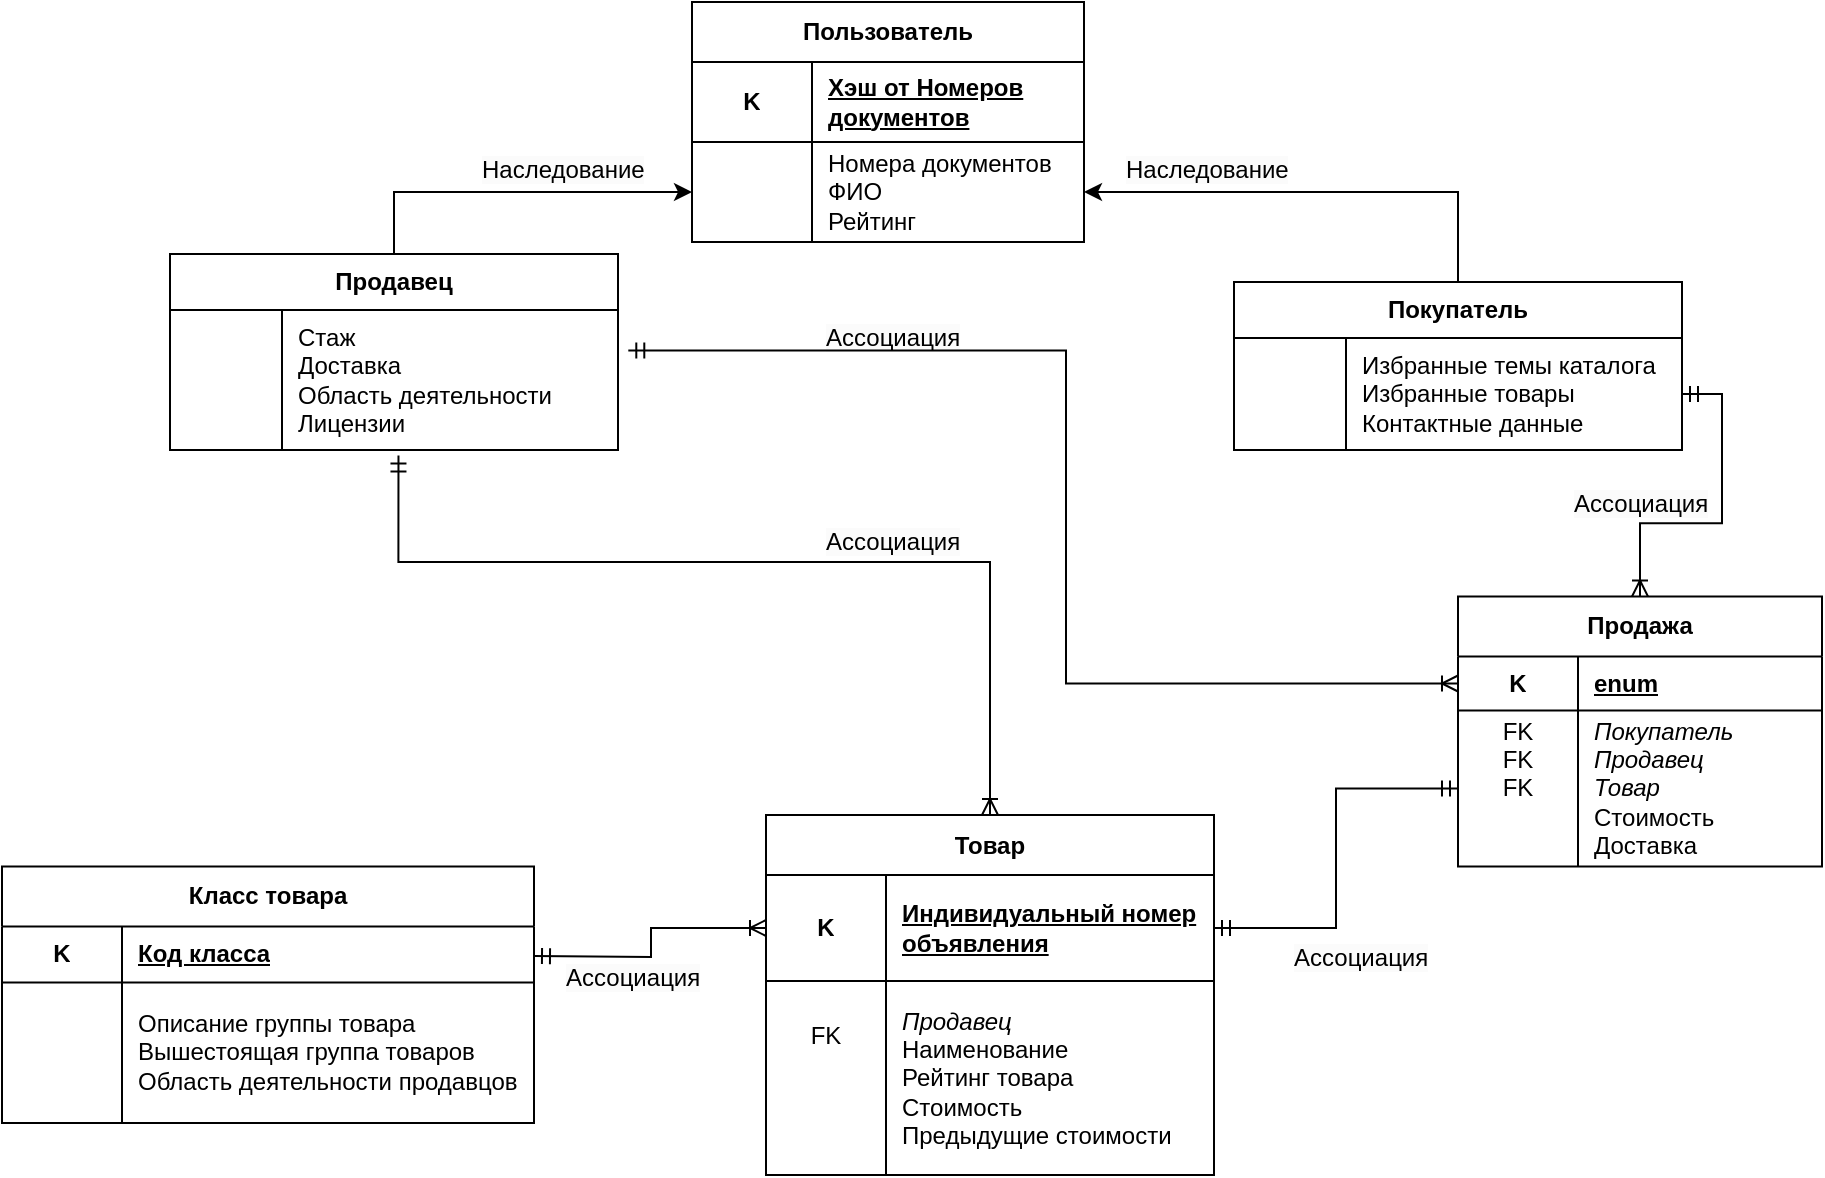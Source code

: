 <mxfile version="24.2.0" type="github" pages="4">
  <diagram name="Page-1" id="c37626ed-c26b-45fb-9056-f9ebc6bb27b6">
    <mxGraphModel dx="1050" dy="557" grid="1" gridSize="14" guides="1" tooltips="1" connect="1" arrows="1" fold="1" page="1" pageScale="1" pageWidth="1100" pageHeight="850" background="none" math="0" shadow="0">
      <root>
        <mxCell id="0" />
        <mxCell id="1" parent="0" />
        <mxCell id="cp-2O0T5Kkct9Je_hlFb-29" value="Пользователь" style="shape=table;startSize=30;container=1;collapsible=1;childLayout=tableLayout;fixedRows=1;rowLines=0;fontStyle=1;align=center;resizeLast=1;html=1;whiteSpace=wrap;" parent="1" vertex="1">
          <mxGeometry x="401" y="14" width="196" height="120" as="geometry" />
        </mxCell>
        <mxCell id="cp-2O0T5Kkct9Je_hlFb-33" value="" style="shape=tableRow;horizontal=0;startSize=0;swimlaneHead=0;swimlaneBody=0;fillColor=none;collapsible=0;dropTarget=0;points=[[0,0.5],[1,0.5]];portConstraint=eastwest;top=0;left=0;right=0;bottom=1;html=1;" parent="cp-2O0T5Kkct9Je_hlFb-29" vertex="1">
          <mxGeometry y="30" width="196" height="40" as="geometry" />
        </mxCell>
        <mxCell id="cp-2O0T5Kkct9Je_hlFb-34" value="K" style="shape=partialRectangle;connectable=0;fillColor=none;top=0;left=0;bottom=0;right=0;fontStyle=1;overflow=hidden;html=1;whiteSpace=wrap;" parent="cp-2O0T5Kkct9Je_hlFb-33" vertex="1">
          <mxGeometry width="60" height="40" as="geometry">
            <mxRectangle width="60" height="40" as="alternateBounds" />
          </mxGeometry>
        </mxCell>
        <mxCell id="cp-2O0T5Kkct9Je_hlFb-35" value="Хэш от Номеров документов" style="shape=partialRectangle;connectable=0;fillColor=none;top=0;left=0;bottom=0;right=0;align=left;spacingLeft=6;fontStyle=5;overflow=hidden;html=1;whiteSpace=wrap;" parent="cp-2O0T5Kkct9Je_hlFb-33" vertex="1">
          <mxGeometry x="60" width="136" height="40" as="geometry">
            <mxRectangle width="136" height="40" as="alternateBounds" />
          </mxGeometry>
        </mxCell>
        <mxCell id="cp-2O0T5Kkct9Je_hlFb-39" value="" style="shape=tableRow;horizontal=0;startSize=0;swimlaneHead=0;swimlaneBody=0;fillColor=none;collapsible=0;dropTarget=0;points=[[0,0.5],[1,0.5]];portConstraint=eastwest;top=0;left=0;right=0;bottom=0;html=1;" parent="cp-2O0T5Kkct9Je_hlFb-29" vertex="1">
          <mxGeometry y="70" width="196" height="50" as="geometry" />
        </mxCell>
        <mxCell id="cp-2O0T5Kkct9Je_hlFb-40" value="" style="shape=partialRectangle;connectable=0;fillColor=none;top=0;left=0;bottom=0;right=0;editable=1;overflow=hidden;html=1;whiteSpace=wrap;" parent="cp-2O0T5Kkct9Je_hlFb-39" vertex="1">
          <mxGeometry width="60" height="50" as="geometry">
            <mxRectangle width="60" height="50" as="alternateBounds" />
          </mxGeometry>
        </mxCell>
        <mxCell id="cp-2O0T5Kkct9Je_hlFb-41" value="&lt;div&gt;Номера документов&lt;/div&gt;&lt;div&gt;ФИО&lt;/div&gt;Рейтинг" style="shape=partialRectangle;connectable=0;fillColor=none;top=0;left=0;bottom=0;right=0;align=left;spacingLeft=6;overflow=hidden;html=1;whiteSpace=wrap;" parent="cp-2O0T5Kkct9Je_hlFb-39" vertex="1">
          <mxGeometry x="60" width="136" height="50" as="geometry">
            <mxRectangle width="136" height="50" as="alternateBounds" />
          </mxGeometry>
        </mxCell>
        <mxCell id="cp-2O0T5Kkct9Je_hlFb-94" style="edgeStyle=orthogonalEdgeStyle;rounded=0;orthogonalLoop=1;jettySize=auto;html=1;exitX=0.5;exitY=0;exitDx=0;exitDy=0;" parent="1" source="cp-2O0T5Kkct9Je_hlFb-56" target="cp-2O0T5Kkct9Je_hlFb-39" edge="1">
          <mxGeometry relative="1" as="geometry" />
        </mxCell>
        <mxCell id="cp-2O0T5Kkct9Je_hlFb-56" value="Покупатель" style="shape=table;startSize=28;container=1;collapsible=1;childLayout=tableLayout;fixedRows=1;rowLines=0;fontStyle=1;align=center;resizeLast=1;html=1;whiteSpace=wrap;" parent="1" vertex="1">
          <mxGeometry x="672" y="154" width="224.0" height="84.0" as="geometry">
            <mxRectangle x="658" y="273" width="112" height="28" as="alternateBounds" />
          </mxGeometry>
        </mxCell>
        <mxCell id="cp-2O0T5Kkct9Je_hlFb-66" value="" style="shape=tableRow;horizontal=0;startSize=0;swimlaneHead=0;swimlaneBody=0;fillColor=none;collapsible=0;dropTarget=0;points=[[0,0.5],[1,0.5]];portConstraint=eastwest;top=0;left=0;right=0;bottom=0;html=1;" parent="cp-2O0T5Kkct9Je_hlFb-56" vertex="1">
          <mxGeometry y="28" width="224.0" height="56" as="geometry" />
        </mxCell>
        <mxCell id="cp-2O0T5Kkct9Je_hlFb-67" value="" style="shape=partialRectangle;connectable=0;fillColor=none;top=0;left=0;bottom=0;right=0;editable=1;overflow=hidden;html=1;whiteSpace=wrap;" parent="cp-2O0T5Kkct9Je_hlFb-66" vertex="1">
          <mxGeometry width="56" height="56" as="geometry">
            <mxRectangle width="56" height="56" as="alternateBounds" />
          </mxGeometry>
        </mxCell>
        <mxCell id="cp-2O0T5Kkct9Je_hlFb-68" value="&lt;div&gt;Избранные темы каталога&lt;br&gt;&lt;/div&gt;Избранные товары&lt;div&gt;&lt;div&gt;Контактные данные&lt;/div&gt;&lt;/div&gt;" style="shape=partialRectangle;connectable=0;fillColor=none;top=0;left=0;bottom=0;right=0;align=left;spacingLeft=6;overflow=hidden;html=1;whiteSpace=wrap;" parent="cp-2O0T5Kkct9Je_hlFb-66" vertex="1">
          <mxGeometry x="56" width="168.0" height="56" as="geometry">
            <mxRectangle width="168.0" height="56" as="alternateBounds" />
          </mxGeometry>
        </mxCell>
        <mxCell id="cp-2O0T5Kkct9Je_hlFb-76" value="Продавец" style="shape=table;startSize=28;container=1;collapsible=1;childLayout=tableLayout;fixedRows=1;rowLines=0;fontStyle=1;align=center;resizeLast=1;html=1;whiteSpace=wrap;" parent="1" vertex="1">
          <mxGeometry x="140" y="140" width="224.0" height="98.0" as="geometry">
            <mxRectangle x="658" y="273" width="112" height="28" as="alternateBounds" />
          </mxGeometry>
        </mxCell>
        <mxCell id="cp-2O0T5Kkct9Je_hlFb-80" value="" style="shape=tableRow;horizontal=0;startSize=0;swimlaneHead=0;swimlaneBody=0;fillColor=none;collapsible=0;dropTarget=0;points=[[0,0.5],[1,0.5]];portConstraint=eastwest;top=0;left=0;right=0;bottom=0;html=1;" parent="cp-2O0T5Kkct9Je_hlFb-76" vertex="1">
          <mxGeometry y="28" width="224.0" height="70" as="geometry" />
        </mxCell>
        <mxCell id="cp-2O0T5Kkct9Je_hlFb-81" value="" style="shape=partialRectangle;connectable=0;fillColor=none;top=0;left=0;bottom=0;right=0;editable=1;overflow=hidden;html=1;whiteSpace=wrap;" parent="cp-2O0T5Kkct9Je_hlFb-80" vertex="1">
          <mxGeometry width="56" height="70" as="geometry">
            <mxRectangle width="56" height="70" as="alternateBounds" />
          </mxGeometry>
        </mxCell>
        <mxCell id="cp-2O0T5Kkct9Je_hlFb-82" value="Стаж&lt;div&gt;&lt;div&gt;Доставка&lt;/div&gt;&lt;/div&gt;&lt;div&gt;Область деятельности&lt;/div&gt;&lt;div&gt;Лицензии&lt;/div&gt;" style="shape=partialRectangle;connectable=0;fillColor=none;top=0;left=0;bottom=0;right=0;align=left;spacingLeft=6;overflow=hidden;html=1;whiteSpace=wrap;" parent="cp-2O0T5Kkct9Je_hlFb-80" vertex="1">
          <mxGeometry x="56" width="168.0" height="70" as="geometry">
            <mxRectangle width="168.0" height="70" as="alternateBounds" />
          </mxGeometry>
        </mxCell>
        <mxCell id="cp-2O0T5Kkct9Je_hlFb-84" value="" style="ellipse;whiteSpace=wrap;html=1;align=center;aspect=fixed;fillColor=none;strokeColor=none;resizable=0;perimeter=centerPerimeter;rotatable=0;allowArrows=0;points=[];outlineConnect=1;" parent="1" vertex="1">
          <mxGeometry x="406" y="279" width="10" height="10" as="geometry" />
        </mxCell>
        <mxCell id="cp-2O0T5Kkct9Je_hlFb-88" value="" style="ellipse;whiteSpace=wrap;html=1;align=center;aspect=fixed;fillColor=none;strokeColor=none;resizable=0;perimeter=centerPerimeter;rotatable=0;allowArrows=0;points=[];outlineConnect=1;" parent="1" vertex="1">
          <mxGeometry x="420" y="273" width="10" height="10" as="geometry" />
        </mxCell>
        <mxCell id="cp-2O0T5Kkct9Je_hlFb-92" value="&lt;span style=&quot;color: rgb(0, 0, 0); font-family: Helvetica; font-size: 12px; font-style: normal; font-variant-ligatures: normal; font-variant-caps: normal; font-weight: 400; letter-spacing: normal; orphans: 2; text-align: left; text-indent: 0px; text-transform: none; widows: 2; word-spacing: 0px; -webkit-text-stroke-width: 0px; white-space: normal; background-color: rgb(251, 251, 251); text-decoration-thickness: initial; text-decoration-style: initial; text-decoration-color: initial; display: inline !important; float: none;&quot;&gt;Наследование&lt;/span&gt;" style="text;whiteSpace=wrap;html=1;" parent="1" vertex="1">
          <mxGeometry x="616" y="84" width="84" height="28" as="geometry" />
        </mxCell>
        <mxCell id="cp-2O0T5Kkct9Je_hlFb-93" style="edgeStyle=orthogonalEdgeStyle;rounded=0;orthogonalLoop=1;jettySize=auto;html=1;exitX=0.5;exitY=0;exitDx=0;exitDy=0;entryX=0;entryY=0.5;entryDx=0;entryDy=0;" parent="1" source="cp-2O0T5Kkct9Je_hlFb-76" target="cp-2O0T5Kkct9Je_hlFb-39" edge="1">
          <mxGeometry relative="1" as="geometry" />
        </mxCell>
        <mxCell id="cp-2O0T5Kkct9Je_hlFb-95" value="&lt;span style=&quot;color: rgb(0, 0, 0); font-family: Helvetica; font-size: 12px; font-style: normal; font-variant-ligatures: normal; font-variant-caps: normal; font-weight: 400; letter-spacing: normal; orphans: 2; text-align: left; text-indent: 0px; text-transform: none; widows: 2; word-spacing: 0px; -webkit-text-stroke-width: 0px; white-space: normal; background-color: rgb(251, 251, 251); text-decoration-thickness: initial; text-decoration-style: initial; text-decoration-color: initial; display: inline !important; float: none;&quot;&gt;Наследование&lt;/span&gt;" style="text;whiteSpace=wrap;html=1;" parent="1" vertex="1">
          <mxGeometry x="294" y="84" width="84" height="28" as="geometry" />
        </mxCell>
        <mxCell id="cp-2O0T5Kkct9Je_hlFb-139" style="edgeStyle=orthogonalEdgeStyle;rounded=0;orthogonalLoop=1;jettySize=auto;html=1;exitX=0.5;exitY=0;exitDx=0;exitDy=0;entryX=1;entryY=0.5;entryDx=0;entryDy=0;startArrow=ERoneToMany;startFill=0;endArrow=ERmandOne;endFill=0;" parent="1" source="cp-2O0T5Kkct9Je_hlFb-96" target="cp-2O0T5Kkct9Je_hlFb-66" edge="1">
          <mxGeometry relative="1" as="geometry" />
        </mxCell>
        <mxCell id="cp-2O0T5Kkct9Je_hlFb-96" value="Продажа" style="shape=table;startSize=30;container=1;collapsible=1;childLayout=tableLayout;fixedRows=1;rowLines=0;fontStyle=1;align=center;resizeLast=1;html=1;whiteSpace=wrap;" parent="1" vertex="1">
          <mxGeometry x="784" y="311.25" width="182" height="135.0" as="geometry" />
        </mxCell>
        <mxCell id="cp-2O0T5Kkct9Je_hlFb-97" value="" style="shape=tableRow;horizontal=0;startSize=0;swimlaneHead=0;swimlaneBody=0;fillColor=none;collapsible=0;dropTarget=0;points=[[0,0.5],[1,0.5]];portConstraint=eastwest;top=0;left=0;right=0;bottom=1;html=1;" parent="cp-2O0T5Kkct9Je_hlFb-96" vertex="1">
          <mxGeometry y="30" width="182" height="27" as="geometry" />
        </mxCell>
        <mxCell id="cp-2O0T5Kkct9Je_hlFb-98" value="K" style="shape=partialRectangle;connectable=0;fillColor=none;top=0;left=0;bottom=0;right=0;fontStyle=1;overflow=hidden;html=1;whiteSpace=wrap;" parent="cp-2O0T5Kkct9Je_hlFb-97" vertex="1">
          <mxGeometry width="60" height="27" as="geometry">
            <mxRectangle width="60" height="27" as="alternateBounds" />
          </mxGeometry>
        </mxCell>
        <mxCell id="cp-2O0T5Kkct9Je_hlFb-99" value="enum" style="shape=partialRectangle;connectable=0;fillColor=none;top=0;left=0;bottom=0;right=0;align=left;spacingLeft=6;fontStyle=5;overflow=hidden;html=1;whiteSpace=wrap;" parent="cp-2O0T5Kkct9Je_hlFb-97" vertex="1">
          <mxGeometry x="60" width="122" height="27" as="geometry">
            <mxRectangle width="122" height="27" as="alternateBounds" />
          </mxGeometry>
        </mxCell>
        <mxCell id="cp-2O0T5Kkct9Je_hlFb-100" value="" style="shape=tableRow;horizontal=0;startSize=0;swimlaneHead=0;swimlaneBody=0;fillColor=none;collapsible=0;dropTarget=0;points=[[0,0.5],[1,0.5]];portConstraint=eastwest;top=0;left=0;right=0;bottom=0;html=1;" parent="cp-2O0T5Kkct9Je_hlFb-96" vertex="1">
          <mxGeometry y="57" width="182" height="78" as="geometry" />
        </mxCell>
        <mxCell id="cp-2O0T5Kkct9Je_hlFb-101" value="FK&lt;div&gt;FK&lt;br&gt;&lt;/div&gt;&lt;div&gt;FK&lt;/div&gt;&lt;div&gt;&lt;br&gt;&lt;/div&gt;&lt;div&gt;&lt;br&gt;&lt;/div&gt;" style="shape=partialRectangle;connectable=0;fillColor=none;top=0;left=0;bottom=0;right=0;editable=1;overflow=hidden;html=1;whiteSpace=wrap;" parent="cp-2O0T5Kkct9Je_hlFb-100" vertex="1">
          <mxGeometry width="60" height="78" as="geometry">
            <mxRectangle width="60" height="78" as="alternateBounds" />
          </mxGeometry>
        </mxCell>
        <mxCell id="cp-2O0T5Kkct9Je_hlFb-102" value="&lt;div&gt;&lt;i&gt;Покупатель&lt;/i&gt;&lt;/div&gt;&lt;div&gt;&lt;i&gt;Продавец&lt;/i&gt;&lt;/div&gt;&lt;i&gt;Товар&lt;/i&gt;&lt;div&gt;Стоимость&lt;/div&gt;&lt;div&gt;Доставка&lt;/div&gt;" style="shape=partialRectangle;connectable=0;fillColor=none;top=0;left=0;bottom=0;right=0;align=left;spacingLeft=6;overflow=hidden;html=1;whiteSpace=wrap;" parent="cp-2O0T5Kkct9Je_hlFb-100" vertex="1">
          <mxGeometry x="60" width="122" height="78" as="geometry">
            <mxRectangle width="122" height="78" as="alternateBounds" />
          </mxGeometry>
        </mxCell>
        <mxCell id="cp-2O0T5Kkct9Je_hlFb-103" value="" style="ellipse;whiteSpace=wrap;html=1;align=center;aspect=fixed;fillColor=none;strokeColor=none;resizable=0;perimeter=centerPerimeter;rotatable=0;allowArrows=0;points=[];outlineConnect=1;" parent="1" vertex="1">
          <mxGeometry x="354" y="505.5" width="10" height="10" as="geometry" />
        </mxCell>
        <mxCell id="cp-2O0T5Kkct9Je_hlFb-104" value="Товар" style="shape=table;startSize=30;container=1;collapsible=1;childLayout=tableLayout;fixedRows=1;rowLines=0;fontStyle=1;align=center;resizeLast=1;html=1;whiteSpace=wrap;" parent="1" vertex="1">
          <mxGeometry x="438" y="420.5" width="224" height="180.0" as="geometry" />
        </mxCell>
        <mxCell id="cp-2O0T5Kkct9Je_hlFb-105" value="" style="shape=tableRow;horizontal=0;startSize=0;swimlaneHead=0;swimlaneBody=0;fillColor=none;collapsible=0;dropTarget=0;points=[[0,0.5],[1,0.5]];portConstraint=eastwest;top=0;left=0;right=0;bottom=1;html=1;" parent="cp-2O0T5Kkct9Je_hlFb-104" vertex="1">
          <mxGeometry y="30" width="224" height="53" as="geometry" />
        </mxCell>
        <mxCell id="cp-2O0T5Kkct9Je_hlFb-106" value="K" style="shape=partialRectangle;connectable=0;fillColor=none;top=0;left=0;bottom=0;right=0;fontStyle=1;overflow=hidden;html=1;whiteSpace=wrap;" parent="cp-2O0T5Kkct9Je_hlFb-105" vertex="1">
          <mxGeometry width="60" height="53" as="geometry">
            <mxRectangle width="60" height="53" as="alternateBounds" />
          </mxGeometry>
        </mxCell>
        <mxCell id="cp-2O0T5Kkct9Je_hlFb-107" value="Индивидуальный номер объявления" style="shape=partialRectangle;connectable=0;fillColor=none;top=0;left=0;bottom=0;right=0;align=left;spacingLeft=6;fontStyle=5;overflow=hidden;html=1;whiteSpace=wrap;" parent="cp-2O0T5Kkct9Je_hlFb-105" vertex="1">
          <mxGeometry x="60" width="164" height="53" as="geometry">
            <mxRectangle width="164" height="53" as="alternateBounds" />
          </mxGeometry>
        </mxCell>
        <mxCell id="cp-2O0T5Kkct9Je_hlFb-108" value="" style="shape=tableRow;horizontal=0;startSize=0;swimlaneHead=0;swimlaneBody=0;fillColor=none;collapsible=0;dropTarget=0;points=[[0,0.5],[1,0.5]];portConstraint=eastwest;top=0;left=0;right=0;bottom=0;html=1;" parent="cp-2O0T5Kkct9Je_hlFb-104" vertex="1">
          <mxGeometry y="83" width="224" height="97" as="geometry" />
        </mxCell>
        <mxCell id="cp-2O0T5Kkct9Je_hlFb-109" value="FK&lt;div&gt;&lt;br&gt;&lt;/div&gt;&lt;div&gt;&lt;br&gt;&lt;/div&gt;&lt;div&gt;&lt;br&gt;&lt;/div&gt;" style="shape=partialRectangle;connectable=0;fillColor=none;top=0;left=0;bottom=0;right=0;editable=1;overflow=hidden;html=1;whiteSpace=wrap;" parent="cp-2O0T5Kkct9Je_hlFb-108" vertex="1">
          <mxGeometry width="60" height="97" as="geometry">
            <mxRectangle width="60" height="97" as="alternateBounds" />
          </mxGeometry>
        </mxCell>
        <mxCell id="cp-2O0T5Kkct9Je_hlFb-110" value="&lt;div&gt;&lt;i&gt;Продавец&lt;/i&gt;&lt;/div&gt;&lt;div&gt;Наименование&lt;/div&gt;Рейтинг товара&lt;div&gt;Стоимость&lt;/div&gt;&lt;div&gt;Предыдущие стоимости&lt;/div&gt;" style="shape=partialRectangle;connectable=0;fillColor=none;top=0;left=0;bottom=0;right=0;align=left;spacingLeft=6;overflow=hidden;html=1;whiteSpace=wrap;" parent="cp-2O0T5Kkct9Je_hlFb-108" vertex="1">
          <mxGeometry x="60" width="164" height="97" as="geometry">
            <mxRectangle width="164" height="97" as="alternateBounds" />
          </mxGeometry>
        </mxCell>
        <mxCell id="cp-2O0T5Kkct9Je_hlFb-111" value="Класс товара" style="shape=table;startSize=30;container=1;collapsible=1;childLayout=tableLayout;fixedRows=1;rowLines=0;fontStyle=1;align=center;resizeLast=1;html=1;whiteSpace=wrap;" parent="1" vertex="1">
          <mxGeometry x="56" y="446.25" width="266" height="128.25" as="geometry" />
        </mxCell>
        <mxCell id="cp-2O0T5Kkct9Je_hlFb-112" value="" style="shape=tableRow;horizontal=0;startSize=0;swimlaneHead=0;swimlaneBody=0;fillColor=none;collapsible=0;dropTarget=0;points=[[0,0.5],[1,0.5]];portConstraint=eastwest;top=0;left=0;right=0;bottom=1;html=1;" parent="cp-2O0T5Kkct9Je_hlFb-111" vertex="1">
          <mxGeometry y="30" width="266" height="28" as="geometry" />
        </mxCell>
        <mxCell id="cp-2O0T5Kkct9Je_hlFb-113" value="K" style="shape=partialRectangle;connectable=0;fillColor=none;top=0;left=0;bottom=0;right=0;fontStyle=1;overflow=hidden;html=1;whiteSpace=wrap;" parent="cp-2O0T5Kkct9Je_hlFb-112" vertex="1">
          <mxGeometry width="60" height="28" as="geometry">
            <mxRectangle width="60" height="28" as="alternateBounds" />
          </mxGeometry>
        </mxCell>
        <mxCell id="cp-2O0T5Kkct9Je_hlFb-114" value="Код класса" style="shape=partialRectangle;connectable=0;fillColor=none;top=0;left=0;bottom=0;right=0;align=left;spacingLeft=6;fontStyle=5;overflow=hidden;html=1;whiteSpace=wrap;" parent="cp-2O0T5Kkct9Je_hlFb-112" vertex="1">
          <mxGeometry x="60" width="206" height="28" as="geometry">
            <mxRectangle width="206" height="28" as="alternateBounds" />
          </mxGeometry>
        </mxCell>
        <mxCell id="cp-2O0T5Kkct9Je_hlFb-115" value="" style="shape=tableRow;horizontal=0;startSize=0;swimlaneHead=0;swimlaneBody=0;fillColor=none;collapsible=0;dropTarget=0;points=[[0,0.5],[1,0.5]];portConstraint=eastwest;top=0;left=0;right=0;bottom=0;html=1;" parent="cp-2O0T5Kkct9Je_hlFb-111" vertex="1">
          <mxGeometry y="58" width="266" height="70" as="geometry" />
        </mxCell>
        <mxCell id="cp-2O0T5Kkct9Je_hlFb-116" value="" style="shape=partialRectangle;connectable=0;fillColor=none;top=0;left=0;bottom=0;right=0;editable=1;overflow=hidden;html=1;whiteSpace=wrap;" parent="cp-2O0T5Kkct9Je_hlFb-115" vertex="1">
          <mxGeometry width="60" height="70" as="geometry">
            <mxRectangle width="60" height="70" as="alternateBounds" />
          </mxGeometry>
        </mxCell>
        <mxCell id="cp-2O0T5Kkct9Je_hlFb-117" value="&lt;div&gt;Описание группы товара&lt;/div&gt;&lt;div&gt;Вышестоящая группа товаров&lt;/div&gt;&lt;div&gt;Область деятельности продавцов&lt;/div&gt;" style="shape=partialRectangle;connectable=0;fillColor=none;top=0;left=0;bottom=0;right=0;align=left;spacingLeft=6;overflow=hidden;html=1;whiteSpace=wrap;" parent="cp-2O0T5Kkct9Je_hlFb-115" vertex="1">
          <mxGeometry x="60" width="206" height="70" as="geometry">
            <mxRectangle width="206" height="70" as="alternateBounds" />
          </mxGeometry>
        </mxCell>
        <mxCell id="cp-2O0T5Kkct9Je_hlFb-119" value="&lt;span style=&quot;color: rgb(0, 0, 0); font-family: Helvetica; font-size: 12px; font-style: normal; font-variant-ligatures: normal; font-variant-caps: normal; font-weight: 400; letter-spacing: normal; orphans: 2; text-align: left; text-indent: 0px; text-transform: none; widows: 2; word-spacing: 0px; -webkit-text-stroke-width: 0px; white-space: normal; background-color: rgb(251, 251, 251); text-decoration-thickness: initial; text-decoration-style: initial; text-decoration-color: initial; display: inline !important; float: none;&quot;&gt;Ассоциация&lt;/span&gt;" style="text;whiteSpace=wrap;html=1;" parent="1" vertex="1">
          <mxGeometry x="466" y="168" width="84" height="28" as="geometry" />
        </mxCell>
        <mxCell id="cp-2O0T5Kkct9Je_hlFb-136" style="edgeStyle=orthogonalEdgeStyle;rounded=0;orthogonalLoop=1;jettySize=auto;html=1;entryX=0;entryY=0.5;entryDx=0;entryDy=0;endArrow=ERoneToMany;endFill=0;startArrow=ERmandOne;startFill=0;" parent="1" target="cp-2O0T5Kkct9Je_hlFb-105" edge="1">
          <mxGeometry relative="1" as="geometry">
            <mxPoint x="322" y="491" as="sourcePoint" />
          </mxGeometry>
        </mxCell>
        <mxCell id="cp-2O0T5Kkct9Je_hlFb-137" style="edgeStyle=orthogonalEdgeStyle;rounded=0;orthogonalLoop=1;jettySize=auto;html=1;exitX=0.51;exitY=1.04;exitDx=0;exitDy=0;entryX=0.5;entryY=0;entryDx=0;entryDy=0;exitPerimeter=0;endArrow=ERoneToMany;endFill=0;startArrow=ERmandOne;startFill=0;" parent="1" source="cp-2O0T5Kkct9Je_hlFb-80" target="cp-2O0T5Kkct9Je_hlFb-104" edge="1">
          <mxGeometry relative="1" as="geometry">
            <Array as="points">
              <mxPoint x="254" y="294" />
              <mxPoint x="550" y="294" />
            </Array>
          </mxGeometry>
        </mxCell>
        <mxCell id="cp-2O0T5Kkct9Je_hlFb-140" style="edgeStyle=orthogonalEdgeStyle;rounded=0;orthogonalLoop=1;jettySize=auto;html=1;exitX=0;exitY=0.5;exitDx=0;exitDy=0;entryX=1.023;entryY=0.29;entryDx=0;entryDy=0;entryPerimeter=0;endArrow=ERmandOne;endFill=0;startArrow=ERoneToMany;startFill=0;" parent="1" source="cp-2O0T5Kkct9Je_hlFb-97" target="cp-2O0T5Kkct9Je_hlFb-80" edge="1">
          <mxGeometry relative="1" as="geometry">
            <Array as="points">
              <mxPoint x="588" y="355" />
              <mxPoint x="588" y="188" />
            </Array>
          </mxGeometry>
        </mxCell>
        <mxCell id="cp-2O0T5Kkct9Je_hlFb-141" style="edgeStyle=orthogonalEdgeStyle;rounded=0;orthogonalLoop=1;jettySize=auto;html=1;exitX=0;exitY=0.5;exitDx=0;exitDy=0;entryX=1;entryY=0.5;entryDx=0;entryDy=0;startArrow=ERmandOne;startFill=0;endArrow=ERmandOne;endFill=0;" parent="1" source="cp-2O0T5Kkct9Je_hlFb-100" target="cp-2O0T5Kkct9Je_hlFb-105" edge="1">
          <mxGeometry relative="1" as="geometry" />
        </mxCell>
        <mxCell id="cp-2O0T5Kkct9Je_hlFb-142" value="&lt;span style=&quot;color: rgb(0, 0, 0); font-family: Helvetica; font-size: 12px; font-style: normal; font-variant-ligatures: normal; font-variant-caps: normal; font-weight: 400; letter-spacing: normal; orphans: 2; text-align: left; text-indent: 0px; text-transform: none; widows: 2; word-spacing: 0px; -webkit-text-stroke-width: 0px; white-space: normal; background-color: rgb(251, 251, 251); text-decoration-thickness: initial; text-decoration-style: initial; text-decoration-color: initial; display: inline !important; float: none;&quot;&gt;Ассоциация&lt;/span&gt;" style="text;whiteSpace=wrap;html=1;" parent="1" vertex="1">
          <mxGeometry x="840" y="251" width="84" height="28" as="geometry" />
        </mxCell>
        <mxCell id="cp-2O0T5Kkct9Je_hlFb-143" value="&lt;span style=&quot;color: rgb(0, 0, 0); font-family: Helvetica; font-size: 12px; font-style: normal; font-variant-ligatures: normal; font-variant-caps: normal; font-weight: 400; letter-spacing: normal; orphans: 2; text-align: left; text-indent: 0px; text-transform: none; widows: 2; word-spacing: 0px; -webkit-text-stroke-width: 0px; white-space: normal; background-color: rgb(251, 251, 251); text-decoration-thickness: initial; text-decoration-style: initial; text-decoration-color: initial; display: inline !important; float: none;&quot;&gt;Ассоциация&lt;/span&gt;" style="text;whiteSpace=wrap;html=1;" parent="1" vertex="1">
          <mxGeometry x="466" y="270" width="84" height="28" as="geometry" />
        </mxCell>
        <mxCell id="M1i68FCZApwLXL3ukisf-1" value="&lt;span style=&quot;color: rgb(0, 0, 0); font-family: Helvetica; font-size: 12px; font-style: normal; font-variant-ligatures: normal; font-variant-caps: normal; font-weight: 400; letter-spacing: normal; orphans: 2; text-align: left; text-indent: 0px; text-transform: none; widows: 2; word-spacing: 0px; -webkit-text-stroke-width: 0px; white-space: normal; background-color: rgb(251, 251, 251); text-decoration-thickness: initial; text-decoration-style: initial; text-decoration-color: initial; display: inline !important; float: none;&quot;&gt;Ассоциация&lt;/span&gt;" style="text;whiteSpace=wrap;html=1;" parent="1" vertex="1">
          <mxGeometry x="336" y="487.5" width="84" height="28" as="geometry" />
        </mxCell>
        <mxCell id="M1i68FCZApwLXL3ukisf-2" value="&lt;span style=&quot;color: rgb(0, 0, 0); font-family: Helvetica; font-size: 12px; font-style: normal; font-variant-ligatures: normal; font-variant-caps: normal; font-weight: 400; letter-spacing: normal; orphans: 2; text-align: left; text-indent: 0px; text-transform: none; widows: 2; word-spacing: 0px; -webkit-text-stroke-width: 0px; white-space: normal; background-color: rgb(251, 251, 251); text-decoration-thickness: initial; text-decoration-style: initial; text-decoration-color: initial; display: inline !important; float: none;&quot;&gt;Ассоциация&lt;/span&gt;" style="text;whiteSpace=wrap;html=1;" parent="1" vertex="1">
          <mxGeometry x="700" y="477.5" width="84" height="28" as="geometry" />
        </mxCell>
      </root>
    </mxGraphModel>
  </diagram>
  <diagram id="TO49mPipkLSM9Jx9JRW2" name="Страница — 2">
    <mxGraphModel dx="1434" dy="780" grid="1" gridSize="10" guides="1" tooltips="1" connect="1" arrows="1" fold="1" page="1" pageScale="1" pageWidth="827" pageHeight="1169" math="0" shadow="0">
      <root>
        <mxCell id="0" />
        <mxCell id="1" parent="0" />
        <mxCell id="OAfSXvX0rBtpGYJEa0xH-1" value="Пользователь" style="shape=table;startSize=30;container=1;collapsible=1;childLayout=tableLayout;fixedRows=1;rowLines=0;fontStyle=1;align=center;resizeLast=1;html=1;whiteSpace=wrap;" parent="1" vertex="1">
          <mxGeometry x="585" y="160" width="196" height="120" as="geometry" />
        </mxCell>
        <mxCell id="OAfSXvX0rBtpGYJEa0xH-2" value="" style="shape=tableRow;horizontal=0;startSize=0;swimlaneHead=0;swimlaneBody=0;fillColor=none;collapsible=0;dropTarget=0;points=[[0,0.5],[1,0.5]];portConstraint=eastwest;top=0;left=0;right=0;bottom=1;html=1;" parent="OAfSXvX0rBtpGYJEa0xH-1" vertex="1">
          <mxGeometry y="30" width="196" height="40" as="geometry" />
        </mxCell>
        <mxCell id="OAfSXvX0rBtpGYJEa0xH-3" value="PK" style="shape=partialRectangle;connectable=0;fillColor=none;top=0;left=0;bottom=0;right=0;fontStyle=1;overflow=hidden;html=1;whiteSpace=wrap;" parent="OAfSXvX0rBtpGYJEa0xH-2" vertex="1">
          <mxGeometry width="60" height="40" as="geometry">
            <mxRectangle width="60" height="40" as="alternateBounds" />
          </mxGeometry>
        </mxCell>
        <mxCell id="OAfSXvX0rBtpGYJEa0xH-4" value="Хэш от Номеров документов" style="shape=partialRectangle;connectable=0;fillColor=none;top=0;left=0;bottom=0;right=0;align=left;spacingLeft=6;fontStyle=5;overflow=hidden;html=1;whiteSpace=wrap;" parent="OAfSXvX0rBtpGYJEa0xH-2" vertex="1">
          <mxGeometry x="60" width="136" height="40" as="geometry">
            <mxRectangle width="136" height="40" as="alternateBounds" />
          </mxGeometry>
        </mxCell>
        <mxCell id="OAfSXvX0rBtpGYJEa0xH-5" value="" style="shape=tableRow;horizontal=0;startSize=0;swimlaneHead=0;swimlaneBody=0;fillColor=none;collapsible=0;dropTarget=0;points=[[0,0.5],[1,0.5]];portConstraint=eastwest;top=0;left=0;right=0;bottom=0;html=1;" parent="OAfSXvX0rBtpGYJEa0xH-1" vertex="1">
          <mxGeometry y="70" width="196" height="50" as="geometry" />
        </mxCell>
        <mxCell id="OAfSXvX0rBtpGYJEa0xH-6" value="" style="shape=partialRectangle;connectable=0;fillColor=none;top=0;left=0;bottom=0;right=0;editable=1;overflow=hidden;html=1;whiteSpace=wrap;" parent="OAfSXvX0rBtpGYJEa0xH-5" vertex="1">
          <mxGeometry width="60" height="50" as="geometry">
            <mxRectangle width="60" height="50" as="alternateBounds" />
          </mxGeometry>
        </mxCell>
        <mxCell id="OAfSXvX0rBtpGYJEa0xH-7" value="&lt;div&gt;Номера документов&lt;/div&gt;&lt;div&gt;ФИО&lt;/div&gt;Рейтинг" style="shape=partialRectangle;connectable=0;fillColor=none;top=0;left=0;bottom=0;right=0;align=left;spacingLeft=6;overflow=hidden;html=1;whiteSpace=wrap;" parent="OAfSXvX0rBtpGYJEa0xH-5" vertex="1">
          <mxGeometry x="60" width="136" height="50" as="geometry">
            <mxRectangle width="136" height="50" as="alternateBounds" />
          </mxGeometry>
        </mxCell>
        <mxCell id="OAfSXvX0rBtpGYJEa0xH-8" style="edgeStyle=orthogonalEdgeStyle;rounded=0;orthogonalLoop=1;jettySize=auto;html=1;exitX=0.5;exitY=0;exitDx=0;exitDy=0;endArrow=none;endFill=0;startArrow=oval;startFill=1;" parent="1" source="RGB8yCsRz4Ce7yUVVYDv-8" target="OAfSXvX0rBtpGYJEa0xH-5" edge="1">
          <mxGeometry relative="1" as="geometry">
            <mxPoint x="968" y="300" as="sourcePoint" />
          </mxGeometry>
        </mxCell>
        <mxCell id="OAfSXvX0rBtpGYJEa0xH-17" value="" style="ellipse;whiteSpace=wrap;html=1;align=center;aspect=fixed;fillColor=none;strokeColor=none;resizable=0;perimeter=centerPerimeter;rotatable=0;allowArrows=0;points=[];outlineConnect=1;" parent="1" vertex="1">
          <mxGeometry x="590" y="425" width="10" height="10" as="geometry" />
        </mxCell>
        <mxCell id="OAfSXvX0rBtpGYJEa0xH-18" value="" style="ellipse;whiteSpace=wrap;html=1;align=center;aspect=fixed;fillColor=none;strokeColor=none;resizable=0;perimeter=centerPerimeter;rotatable=0;allowArrows=0;points=[];outlineConnect=1;" parent="1" vertex="1">
          <mxGeometry x="604" y="419" width="10" height="10" as="geometry" />
        </mxCell>
        <mxCell id="OAfSXvX0rBtpGYJEa0xH-20" style="edgeStyle=orthogonalEdgeStyle;rounded=0;orthogonalLoop=1;jettySize=auto;html=1;entryX=0;entryY=0.5;entryDx=0;entryDy=0;exitX=0.5;exitY=0;exitDx=0;exitDy=0;endArrow=none;endFill=0;startArrow=oval;startFill=1;" parent="1" source="RGB8yCsRz4Ce7yUVVYDv-1" target="OAfSXvX0rBtpGYJEa0xH-5" edge="1">
          <mxGeometry relative="1" as="geometry">
            <mxPoint x="420" y="270" as="sourcePoint" />
          </mxGeometry>
        </mxCell>
        <mxCell id="OAfSXvX0rBtpGYJEa0xH-30" value="" style="ellipse;whiteSpace=wrap;html=1;align=center;aspect=fixed;fillColor=none;strokeColor=none;resizable=0;perimeter=centerPerimeter;rotatable=0;allowArrows=0;points=[];outlineConnect=1;" parent="1" vertex="1">
          <mxGeometry x="538" y="651.5" width="10" height="10" as="geometry" />
        </mxCell>
        <mxCell id="OAfSXvX0rBtpGYJEa0xH-31" value="Товар" style="shape=table;startSize=30;container=1;collapsible=1;childLayout=tableLayout;fixedRows=1;rowLines=0;fontStyle=1;align=center;resizeLast=1;html=1;whiteSpace=wrap;" parent="1" vertex="1">
          <mxGeometry x="622" y="566.5" width="224" height="224" as="geometry" />
        </mxCell>
        <mxCell id="OAfSXvX0rBtpGYJEa0xH-32" value="" style="shape=tableRow;horizontal=0;startSize=0;swimlaneHead=0;swimlaneBody=0;fillColor=none;collapsible=0;dropTarget=0;points=[[0,0.5],[1,0.5]];portConstraint=eastwest;top=0;left=0;right=0;bottom=1;html=1;" parent="OAfSXvX0rBtpGYJEa0xH-31" vertex="1">
          <mxGeometry y="30" width="224" height="53" as="geometry" />
        </mxCell>
        <mxCell id="OAfSXvX0rBtpGYJEa0xH-33" value="PK" style="shape=partialRectangle;connectable=0;fillColor=none;top=0;left=0;bottom=0;right=0;fontStyle=1;overflow=hidden;html=1;whiteSpace=wrap;" parent="OAfSXvX0rBtpGYJEa0xH-32" vertex="1">
          <mxGeometry width="60" height="53" as="geometry">
            <mxRectangle width="60" height="53" as="alternateBounds" />
          </mxGeometry>
        </mxCell>
        <mxCell id="OAfSXvX0rBtpGYJEa0xH-34" value="Индивидуальный номер объявления" style="shape=partialRectangle;connectable=0;fillColor=none;top=0;left=0;bottom=0;right=0;align=left;spacingLeft=6;fontStyle=5;overflow=hidden;html=1;whiteSpace=wrap;" parent="OAfSXvX0rBtpGYJEa0xH-32" vertex="1">
          <mxGeometry x="60" width="164" height="53" as="geometry">
            <mxRectangle width="164" height="53" as="alternateBounds" />
          </mxGeometry>
        </mxCell>
        <mxCell id="OAfSXvX0rBtpGYJEa0xH-35" value="" style="shape=tableRow;horizontal=0;startSize=0;swimlaneHead=0;swimlaneBody=0;fillColor=none;collapsible=0;dropTarget=0;points=[[0,0.5],[1,0.5]];portConstraint=eastwest;top=0;left=0;right=0;bottom=0;html=1;" parent="OAfSXvX0rBtpGYJEa0xH-31" vertex="1">
          <mxGeometry y="83" width="224" height="41" as="geometry" />
        </mxCell>
        <mxCell id="OAfSXvX0rBtpGYJEa0xH-36" value="FK" style="shape=partialRectangle;connectable=0;fillColor=none;top=0;left=0;bottom=0;right=0;editable=1;overflow=hidden;html=1;whiteSpace=wrap;" parent="OAfSXvX0rBtpGYJEa0xH-35" vertex="1">
          <mxGeometry width="60" height="41" as="geometry">
            <mxRectangle width="60" height="41" as="alternateBounds" />
          </mxGeometry>
        </mxCell>
        <mxCell id="OAfSXvX0rBtpGYJEa0xH-37" value="&lt;span style=&quot;text-decoration-line: underline;&quot;&gt;Хэш от Номеров документов продавца&lt;/span&gt;" style="shape=partialRectangle;connectable=0;fillColor=none;top=0;left=0;bottom=0;right=0;align=left;spacingLeft=6;overflow=hidden;html=1;whiteSpace=wrap;" parent="OAfSXvX0rBtpGYJEa0xH-35" vertex="1">
          <mxGeometry x="60" width="164" height="41" as="geometry">
            <mxRectangle width="164" height="41" as="alternateBounds" />
          </mxGeometry>
        </mxCell>
        <mxCell id="H6i4FvzwtwUK9-Y38FCm-4" value="" style="shape=tableRow;horizontal=0;startSize=0;swimlaneHead=0;swimlaneBody=0;fillColor=none;collapsible=0;dropTarget=0;points=[[0,0.5],[1,0.5]];portConstraint=eastwest;top=0;left=0;right=0;bottom=0;html=1;" parent="OAfSXvX0rBtpGYJEa0xH-31" vertex="1">
          <mxGeometry y="124" width="224" height="30" as="geometry" />
        </mxCell>
        <mxCell id="H6i4FvzwtwUK9-Y38FCm-5" value="FK" style="shape=partialRectangle;connectable=0;fillColor=none;top=0;left=0;bottom=0;right=0;editable=1;overflow=hidden;html=1;whiteSpace=wrap;" parent="H6i4FvzwtwUK9-Y38FCm-4" vertex="1">
          <mxGeometry width="60" height="30" as="geometry">
            <mxRectangle width="60" height="30" as="alternateBounds" />
          </mxGeometry>
        </mxCell>
        <mxCell id="H6i4FvzwtwUK9-Y38FCm-6" value="&lt;u&gt;Код класса товара&lt;/u&gt;" style="shape=partialRectangle;connectable=0;fillColor=none;top=0;left=0;bottom=0;right=0;align=left;spacingLeft=6;overflow=hidden;html=1;whiteSpace=wrap;" parent="H6i4FvzwtwUK9-Y38FCm-4" vertex="1">
          <mxGeometry x="60" width="164" height="30" as="geometry">
            <mxRectangle width="164" height="30" as="alternateBounds" />
          </mxGeometry>
        </mxCell>
        <mxCell id="oYoyT6KV3SsumJsSRyN9-12" value="" style="shape=tableRow;horizontal=0;startSize=0;swimlaneHead=0;swimlaneBody=0;fillColor=none;collapsible=0;dropTarget=0;points=[[0,0.5],[1,0.5]];portConstraint=eastwest;top=0;left=0;right=0;bottom=0;html=1;" parent="OAfSXvX0rBtpGYJEa0xH-31" vertex="1">
          <mxGeometry y="154" width="224" height="70" as="geometry" />
        </mxCell>
        <mxCell id="oYoyT6KV3SsumJsSRyN9-13" value="&lt;div&gt;&lt;br&gt;&lt;/div&gt;" style="shape=partialRectangle;connectable=0;fillColor=none;top=0;left=0;bottom=0;right=0;editable=1;overflow=hidden;html=1;whiteSpace=wrap;" parent="oYoyT6KV3SsumJsSRyN9-12" vertex="1">
          <mxGeometry width="60" height="70" as="geometry">
            <mxRectangle width="60" height="70" as="alternateBounds" />
          </mxGeometry>
        </mxCell>
        <mxCell id="oYoyT6KV3SsumJsSRyN9-14" value="&lt;div&gt;&lt;span style=&quot;background-color: initial;&quot;&gt;Наименование товара&lt;/span&gt;&lt;br&gt;&lt;/div&gt;Рейтинг товара&lt;div&gt;Стоимость&lt;/div&gt;&lt;div&gt;Предыдущие стоимости&lt;/div&gt;" style="shape=partialRectangle;connectable=0;fillColor=none;top=0;left=0;bottom=0;right=0;align=left;spacingLeft=6;overflow=hidden;html=1;whiteSpace=wrap;" parent="oYoyT6KV3SsumJsSRyN9-12" vertex="1">
          <mxGeometry x="60" width="164" height="70" as="geometry">
            <mxRectangle width="164" height="70" as="alternateBounds" />
          </mxGeometry>
        </mxCell>
        <mxCell id="OAfSXvX0rBtpGYJEa0xH-38" value="Класс товара" style="shape=table;startSize=30;container=1;collapsible=1;childLayout=tableLayout;fixedRows=1;rowLines=0;fontStyle=1;align=center;resizeLast=1;html=1;whiteSpace=wrap;" parent="1" vertex="1">
          <mxGeometry x="240" y="592.25" width="266" height="128.5" as="geometry" />
        </mxCell>
        <mxCell id="OAfSXvX0rBtpGYJEa0xH-39" value="" style="shape=tableRow;horizontal=0;startSize=0;swimlaneHead=0;swimlaneBody=0;fillColor=none;collapsible=0;dropTarget=0;points=[[0,0.5],[1,0.5]];portConstraint=eastwest;top=0;left=0;right=0;bottom=1;html=1;" parent="OAfSXvX0rBtpGYJEa0xH-38" vertex="1">
          <mxGeometry y="30" width="266" height="28" as="geometry" />
        </mxCell>
        <mxCell id="OAfSXvX0rBtpGYJEa0xH-40" value="PK" style="shape=partialRectangle;connectable=0;fillColor=none;top=0;left=0;bottom=0;right=0;fontStyle=1;overflow=hidden;html=1;whiteSpace=wrap;" parent="OAfSXvX0rBtpGYJEa0xH-39" vertex="1">
          <mxGeometry width="60" height="28" as="geometry">
            <mxRectangle width="60" height="28" as="alternateBounds" />
          </mxGeometry>
        </mxCell>
        <mxCell id="OAfSXvX0rBtpGYJEa0xH-41" value="Код класса" style="shape=partialRectangle;connectable=0;fillColor=none;top=0;left=0;bottom=0;right=0;align=left;spacingLeft=6;fontStyle=5;overflow=hidden;html=1;whiteSpace=wrap;" parent="OAfSXvX0rBtpGYJEa0xH-39" vertex="1">
          <mxGeometry x="60" width="206" height="28" as="geometry">
            <mxRectangle width="206" height="28" as="alternateBounds" />
          </mxGeometry>
        </mxCell>
        <mxCell id="OAfSXvX0rBtpGYJEa0xH-42" value="" style="shape=tableRow;horizontal=0;startSize=0;swimlaneHead=0;swimlaneBody=0;fillColor=none;collapsible=0;dropTarget=0;points=[[0,0.5],[1,0.5]];portConstraint=eastwest;top=0;left=0;right=0;bottom=0;html=1;" parent="OAfSXvX0rBtpGYJEa0xH-38" vertex="1">
          <mxGeometry y="58" width="266" height="70" as="geometry" />
        </mxCell>
        <mxCell id="OAfSXvX0rBtpGYJEa0xH-43" value="" style="shape=partialRectangle;connectable=0;fillColor=none;top=0;left=0;bottom=0;right=0;editable=1;overflow=hidden;html=1;whiteSpace=wrap;" parent="OAfSXvX0rBtpGYJEa0xH-42" vertex="1">
          <mxGeometry width="60" height="70" as="geometry">
            <mxRectangle width="60" height="70" as="alternateBounds" />
          </mxGeometry>
        </mxCell>
        <mxCell id="OAfSXvX0rBtpGYJEa0xH-44" value="&lt;div&gt;Описание группы товара&lt;/div&gt;&lt;div&gt;Вышестоящая группа товаров&lt;/div&gt;&lt;div&gt;Область деятельности продавцов&lt;/div&gt;" style="shape=partialRectangle;connectable=0;fillColor=none;top=0;left=0;bottom=0;right=0;align=left;spacingLeft=6;overflow=hidden;html=1;whiteSpace=wrap;" parent="OAfSXvX0rBtpGYJEa0xH-42" vertex="1">
          <mxGeometry x="60" width="206" height="70" as="geometry">
            <mxRectangle width="206" height="70" as="alternateBounds" />
          </mxGeometry>
        </mxCell>
        <mxCell id="OAfSXvX0rBtpGYJEa0xH-47" style="edgeStyle=orthogonalEdgeStyle;rounded=0;orthogonalLoop=1;jettySize=auto;html=1;entryX=0;entryY=0.5;entryDx=0;entryDy=0;endArrow=oval;endFill=1;startArrow=none;startFill=0;dashed=1;" parent="1" target="OAfSXvX0rBtpGYJEa0xH-32" edge="1">
          <mxGeometry relative="1" as="geometry">
            <mxPoint x="506" y="637" as="sourcePoint" />
          </mxGeometry>
        </mxCell>
        <mxCell id="OAfSXvX0rBtpGYJEa0xH-48" style="edgeStyle=orthogonalEdgeStyle;rounded=0;orthogonalLoop=1;jettySize=auto;html=1;entryX=0.5;entryY=0;entryDx=0;entryDy=0;endArrow=oval;endFill=1;startArrow=none;startFill=0;exitX=0.446;exitY=1.019;exitDx=0;exitDy=0;exitPerimeter=0;dashed=1;" parent="1" source="RGB8yCsRz4Ce7yUVVYDv-5" target="OAfSXvX0rBtpGYJEa0xH-31" edge="1">
          <mxGeometry relative="1" as="geometry">
            <Array as="points">
              <mxPoint x="287" y="490" />
              <mxPoint x="734" y="490" />
            </Array>
            <mxPoint x="430" y="410" as="sourcePoint" />
          </mxGeometry>
        </mxCell>
        <mxCell id="OAfSXvX0rBtpGYJEa0xH-50" style="edgeStyle=orthogonalEdgeStyle;rounded=0;orthogonalLoop=1;jettySize=auto;html=1;exitX=0;exitY=0.5;exitDx=0;exitDy=0;entryX=1;entryY=0.5;entryDx=0;entryDy=0;startArrow=oval;startFill=1;endArrow=none;endFill=0;dashed=1;" parent="1" source="OAfSXvX0rBtpGYJEa0xH-27" target="OAfSXvX0rBtpGYJEa0xH-32" edge="1">
          <mxGeometry relative="1" as="geometry" />
        </mxCell>
        <mxCell id="RGB8yCsRz4Ce7yUVVYDv-1" value="Продавец" style="shape=table;startSize=30;container=1;collapsible=1;childLayout=tableLayout;fixedRows=1;rowLines=0;fontStyle=1;align=center;resizeLast=1;html=1;whiteSpace=wrap;" parent="1" vertex="1">
          <mxGeometry x="200" y="280" width="196" height="133" as="geometry" />
        </mxCell>
        <mxCell id="RGB8yCsRz4Ce7yUVVYDv-2" value="" style="shape=tableRow;horizontal=0;startSize=0;swimlaneHead=0;swimlaneBody=0;fillColor=none;collapsible=0;dropTarget=0;points=[[0,0.5],[1,0.5]];portConstraint=eastwest;top=0;left=0;right=0;bottom=1;html=1;" parent="RGB8yCsRz4Ce7yUVVYDv-1" vertex="1">
          <mxGeometry y="30" width="196" height="40" as="geometry" />
        </mxCell>
        <mxCell id="RGB8yCsRz4Ce7yUVVYDv-3" value="PK, FK" style="shape=partialRectangle;connectable=0;fillColor=none;top=0;left=0;bottom=0;right=0;fontStyle=1;overflow=hidden;html=1;whiteSpace=wrap;" parent="RGB8yCsRz4Ce7yUVVYDv-2" vertex="1">
          <mxGeometry width="60" height="40" as="geometry">
            <mxRectangle width="60" height="40" as="alternateBounds" />
          </mxGeometry>
        </mxCell>
        <mxCell id="RGB8yCsRz4Ce7yUVVYDv-4" value="Хэш от Номеров документов" style="shape=partialRectangle;connectable=0;fillColor=none;top=0;left=0;bottom=0;right=0;align=left;spacingLeft=6;fontStyle=5;overflow=hidden;html=1;whiteSpace=wrap;" parent="RGB8yCsRz4Ce7yUVVYDv-2" vertex="1">
          <mxGeometry x="60" width="136" height="40" as="geometry">
            <mxRectangle width="136" height="40" as="alternateBounds" />
          </mxGeometry>
        </mxCell>
        <mxCell id="RGB8yCsRz4Ce7yUVVYDv-5" value="" style="shape=tableRow;horizontal=0;startSize=0;swimlaneHead=0;swimlaneBody=0;fillColor=none;collapsible=0;dropTarget=0;points=[[0,0.5],[1,0.5]];portConstraint=eastwest;top=0;left=0;right=0;bottom=0;html=1;" parent="RGB8yCsRz4Ce7yUVVYDv-1" vertex="1">
          <mxGeometry y="70" width="196" height="63" as="geometry" />
        </mxCell>
        <mxCell id="RGB8yCsRz4Ce7yUVVYDv-6" value="" style="shape=partialRectangle;connectable=0;fillColor=none;top=0;left=0;bottom=0;right=0;editable=1;overflow=hidden;html=1;whiteSpace=wrap;" parent="RGB8yCsRz4Ce7yUVVYDv-5" vertex="1">
          <mxGeometry width="60" height="63" as="geometry">
            <mxRectangle width="60" height="63" as="alternateBounds" />
          </mxGeometry>
        </mxCell>
        <mxCell id="RGB8yCsRz4Ce7yUVVYDv-7" value="Стаж&lt;div&gt;Доставка&lt;/div&gt;&lt;div&gt;Область деятельности&lt;/div&gt;&lt;div&gt;Лицензии&lt;/div&gt;&lt;div&gt;&lt;/div&gt;" style="shape=partialRectangle;connectable=0;fillColor=none;top=0;left=0;bottom=0;right=0;align=left;spacingLeft=6;overflow=hidden;html=1;whiteSpace=wrap;" parent="RGB8yCsRz4Ce7yUVVYDv-5" vertex="1">
          <mxGeometry x="60" width="136" height="63" as="geometry">
            <mxRectangle width="136" height="63" as="alternateBounds" />
          </mxGeometry>
        </mxCell>
        <mxCell id="RGB8yCsRz4Ce7yUVVYDv-8" value="Покупатель" style="shape=table;startSize=30;container=1;collapsible=1;childLayout=tableLayout;fixedRows=1;rowLines=0;fontStyle=1;align=center;resizeLast=1;html=1;whiteSpace=wrap;" parent="1" vertex="1">
          <mxGeometry x="960" y="160" width="220" height="140" as="geometry" />
        </mxCell>
        <mxCell id="RGB8yCsRz4Ce7yUVVYDv-9" value="" style="shape=tableRow;horizontal=0;startSize=0;swimlaneHead=0;swimlaneBody=0;fillColor=none;collapsible=0;dropTarget=0;points=[[0,0.5],[1,0.5]];portConstraint=eastwest;top=0;left=0;right=0;bottom=1;html=1;" parent="RGB8yCsRz4Ce7yUVVYDv-8" vertex="1">
          <mxGeometry y="30" width="220" height="40" as="geometry" />
        </mxCell>
        <mxCell id="RGB8yCsRz4Ce7yUVVYDv-10" value="PK, FK1" style="shape=partialRectangle;connectable=0;fillColor=none;top=0;left=0;bottom=0;right=0;fontStyle=1;overflow=hidden;html=1;whiteSpace=wrap;" parent="RGB8yCsRz4Ce7yUVVYDv-9" vertex="1">
          <mxGeometry width="60" height="40" as="geometry">
            <mxRectangle width="60" height="40" as="alternateBounds" />
          </mxGeometry>
        </mxCell>
        <mxCell id="RGB8yCsRz4Ce7yUVVYDv-11" value="Хэш от Номеров документов" style="shape=partialRectangle;connectable=0;fillColor=none;top=0;left=0;bottom=0;right=0;align=left;spacingLeft=6;fontStyle=5;overflow=hidden;html=1;whiteSpace=wrap;" parent="RGB8yCsRz4Ce7yUVVYDv-9" vertex="1">
          <mxGeometry x="60" width="160" height="40" as="geometry">
            <mxRectangle width="160" height="40" as="alternateBounds" />
          </mxGeometry>
        </mxCell>
        <mxCell id="RGB8yCsRz4Ce7yUVVYDv-12" value="" style="shape=tableRow;horizontal=0;startSize=0;swimlaneHead=0;swimlaneBody=0;fillColor=none;collapsible=0;dropTarget=0;points=[[0,0.5],[1,0.5]];portConstraint=eastwest;top=0;left=0;right=0;bottom=0;html=1;" parent="RGB8yCsRz4Ce7yUVVYDv-8" vertex="1">
          <mxGeometry y="70" width="220" height="70" as="geometry" />
        </mxCell>
        <mxCell id="RGB8yCsRz4Ce7yUVVYDv-13" value="FK2" style="shape=partialRectangle;connectable=0;fillColor=none;top=0;left=0;bottom=0;right=0;editable=1;overflow=hidden;html=1;whiteSpace=wrap;" parent="RGB8yCsRz4Ce7yUVVYDv-12" vertex="1">
          <mxGeometry width="60" height="70" as="geometry">
            <mxRectangle width="60" height="70" as="alternateBounds" />
          </mxGeometry>
        </mxCell>
        <mxCell id="RGB8yCsRz4Ce7yUVVYDv-14" value="&lt;div&gt;Избранные темы каталога&lt;br&gt;&lt;/div&gt;Избранные товары&lt;div&gt;Контактные данные&lt;/div&gt;&lt;div&gt;&lt;/div&gt;" style="shape=partialRectangle;connectable=0;fillColor=none;top=0;left=0;bottom=0;right=0;align=left;spacingLeft=6;overflow=hidden;html=1;whiteSpace=wrap;" parent="RGB8yCsRz4Ce7yUVVYDv-12" vertex="1">
          <mxGeometry x="60" width="160" height="70" as="geometry">
            <mxRectangle width="160" height="70" as="alternateBounds" />
          </mxGeometry>
        </mxCell>
        <mxCell id="oYoyT6KV3SsumJsSRyN9-25" style="edgeStyle=orthogonalEdgeStyle;rounded=0;orthogonalLoop=1;jettySize=auto;html=1;exitX=0.5;exitY=0;exitDx=0;exitDy=0;endArrow=none;endFill=0;startArrow=oval;startFill=1;dashed=1;" parent="1" source="OAfSXvX0rBtpGYJEa0xH-23" target="RGB8yCsRz4Ce7yUVVYDv-12" edge="1">
          <mxGeometry relative="1" as="geometry">
            <Array as="points">
              <mxPoint x="1095" y="408" />
              <mxPoint x="1065" y="408" />
            </Array>
          </mxGeometry>
        </mxCell>
        <mxCell id="oYoyT6KV3SsumJsSRyN9-26" style="edgeStyle=orthogonalEdgeStyle;rounded=0;orthogonalLoop=1;jettySize=auto;html=1;exitX=0.25;exitY=0;exitDx=0;exitDy=0;entryX=1.015;entryY=0.725;entryDx=0;entryDy=0;entryPerimeter=0;startArrow=oval;startFill=1;endArrow=none;endFill=0;dashed=1;" parent="1" source="OAfSXvX0rBtpGYJEa0xH-23" target="RGB8yCsRz4Ce7yUVVYDv-2" edge="1">
          <mxGeometry relative="1" as="geometry" />
        </mxCell>
        <mxCell id="OAfSXvX0rBtpGYJEa0xH-23" value="Продажа" style="shape=table;startSize=30;container=1;collapsible=1;childLayout=tableLayout;fixedRows=1;rowLines=0;fontStyle=1;align=center;resizeLast=1;html=1;whiteSpace=wrap;" parent="1" vertex="1">
          <mxGeometry x="990" y="510" width="210" height="220" as="geometry" />
        </mxCell>
        <mxCell id="OAfSXvX0rBtpGYJEa0xH-24" value="" style="shape=tableRow;horizontal=0;startSize=0;swimlaneHead=0;swimlaneBody=0;fillColor=none;collapsible=0;dropTarget=0;points=[[0,0.5],[1,0.5]];portConstraint=eastwest;top=0;left=0;right=0;bottom=1;html=1;" parent="OAfSXvX0rBtpGYJEa0xH-23" vertex="1">
          <mxGeometry y="30" width="210" height="27" as="geometry" />
        </mxCell>
        <mxCell id="OAfSXvX0rBtpGYJEa0xH-25" value="PK" style="shape=partialRectangle;connectable=0;fillColor=none;top=0;left=0;bottom=0;right=0;fontStyle=1;overflow=hidden;html=1;whiteSpace=wrap;" parent="OAfSXvX0rBtpGYJEa0xH-24" vertex="1">
          <mxGeometry width="60" height="27" as="geometry">
            <mxRectangle width="60" height="27" as="alternateBounds" />
          </mxGeometry>
        </mxCell>
        <mxCell id="OAfSXvX0rBtpGYJEa0xH-26" value="id (enum)" style="shape=partialRectangle;connectable=0;fillColor=none;top=0;left=0;bottom=0;right=0;align=left;spacingLeft=6;fontStyle=5;overflow=hidden;html=1;whiteSpace=wrap;" parent="OAfSXvX0rBtpGYJEa0xH-24" vertex="1">
          <mxGeometry x="60" width="150" height="27" as="geometry">
            <mxRectangle width="150" height="27" as="alternateBounds" />
          </mxGeometry>
        </mxCell>
        <mxCell id="OAfSXvX0rBtpGYJEa0xH-27" value="" style="shape=tableRow;horizontal=0;startSize=0;swimlaneHead=0;swimlaneBody=0;fillColor=none;collapsible=0;dropTarget=0;points=[[0,0.5],[1,0.5]];portConstraint=eastwest;top=0;left=0;right=0;bottom=0;html=1;" parent="OAfSXvX0rBtpGYJEa0xH-23" vertex="1">
          <mxGeometry y="57" width="210" height="37" as="geometry" />
        </mxCell>
        <mxCell id="OAfSXvX0rBtpGYJEa0xH-28" value="&lt;div&gt;FK&lt;/div&gt;" style="shape=partialRectangle;connectable=0;fillColor=none;top=0;left=0;bottom=0;right=0;editable=1;overflow=hidden;html=1;whiteSpace=wrap;" parent="OAfSXvX0rBtpGYJEa0xH-27" vertex="1">
          <mxGeometry width="60" height="37" as="geometry">
            <mxRectangle width="60" height="37" as="alternateBounds" />
          </mxGeometry>
        </mxCell>
        <mxCell id="OAfSXvX0rBtpGYJEa0xH-29" value="&lt;span style=&quot;text-decoration-line: underline;&quot;&gt;Хэш от Номеров документов продавца&lt;/span&gt;" style="shape=partialRectangle;connectable=0;fillColor=none;top=0;left=0;bottom=0;right=0;align=left;spacingLeft=6;overflow=hidden;html=1;whiteSpace=wrap;" parent="OAfSXvX0rBtpGYJEa0xH-27" vertex="1">
          <mxGeometry x="60" width="150" height="37" as="geometry">
            <mxRectangle width="150" height="37" as="alternateBounds" />
          </mxGeometry>
        </mxCell>
        <mxCell id="oYoyT6KV3SsumJsSRyN9-18" value="" style="shape=tableRow;horizontal=0;startSize=0;swimlaneHead=0;swimlaneBody=0;fillColor=none;collapsible=0;dropTarget=0;points=[[0,0.5],[1,0.5]];portConstraint=eastwest;top=0;left=0;right=0;bottom=0;html=1;" parent="OAfSXvX0rBtpGYJEa0xH-23" vertex="1">
          <mxGeometry y="94" width="210" height="40" as="geometry" />
        </mxCell>
        <mxCell id="oYoyT6KV3SsumJsSRyN9-19" value="&lt;div&gt;FK&lt;/div&gt;" style="shape=partialRectangle;connectable=0;fillColor=none;top=0;left=0;bottom=0;right=0;editable=1;overflow=hidden;html=1;whiteSpace=wrap;" parent="oYoyT6KV3SsumJsSRyN9-18" vertex="1">
          <mxGeometry width="60" height="40" as="geometry">
            <mxRectangle width="60" height="40" as="alternateBounds" />
          </mxGeometry>
        </mxCell>
        <mxCell id="oYoyT6KV3SsumJsSRyN9-20" value="&lt;span style=&quot;text-decoration-line: underline;&quot;&gt;Хэш от Номеров документов покупателя&lt;/span&gt;" style="shape=partialRectangle;connectable=0;fillColor=none;top=0;left=0;bottom=0;right=0;align=left;spacingLeft=6;overflow=hidden;html=1;whiteSpace=wrap;" parent="oYoyT6KV3SsumJsSRyN9-18" vertex="1">
          <mxGeometry x="60" width="150" height="40" as="geometry">
            <mxRectangle width="150" height="40" as="alternateBounds" />
          </mxGeometry>
        </mxCell>
        <mxCell id="oYoyT6KV3SsumJsSRyN9-15" value="" style="shape=tableRow;horizontal=0;startSize=0;swimlaneHead=0;swimlaneBody=0;fillColor=none;collapsible=0;dropTarget=0;points=[[0,0.5],[1,0.5]];portConstraint=eastwest;top=0;left=0;right=0;bottom=0;html=1;" parent="OAfSXvX0rBtpGYJEa0xH-23" vertex="1">
          <mxGeometry y="134" width="210" height="40" as="geometry" />
        </mxCell>
        <mxCell id="oYoyT6KV3SsumJsSRyN9-16" value="&lt;div&gt;FK&lt;/div&gt;" style="shape=partialRectangle;connectable=0;fillColor=none;top=0;left=0;bottom=0;right=0;editable=1;overflow=hidden;html=1;whiteSpace=wrap;" parent="oYoyT6KV3SsumJsSRyN9-15" vertex="1">
          <mxGeometry width="60" height="40" as="geometry">
            <mxRectangle width="60" height="40" as="alternateBounds" />
          </mxGeometry>
        </mxCell>
        <mxCell id="oYoyT6KV3SsumJsSRyN9-17" value="&lt;div&gt;&lt;span style=&quot;background-color: initial;&quot;&gt;&lt;u style=&quot;&quot;&gt;Индивидуальный номер объявления&lt;/u&gt;&lt;/span&gt;&lt;/div&gt;" style="shape=partialRectangle;connectable=0;fillColor=none;top=0;left=0;bottom=0;right=0;align=left;spacingLeft=6;overflow=hidden;html=1;whiteSpace=wrap;" parent="oYoyT6KV3SsumJsSRyN9-15" vertex="1">
          <mxGeometry x="60" width="150" height="40" as="geometry">
            <mxRectangle width="150" height="40" as="alternateBounds" />
          </mxGeometry>
        </mxCell>
        <mxCell id="oYoyT6KV3SsumJsSRyN9-21" value="" style="shape=tableRow;horizontal=0;startSize=0;swimlaneHead=0;swimlaneBody=0;fillColor=none;collapsible=0;dropTarget=0;points=[[0,0.5],[1,0.5]];portConstraint=eastwest;top=0;left=0;right=0;bottom=0;html=1;" parent="OAfSXvX0rBtpGYJEa0xH-23" vertex="1">
          <mxGeometry y="174" width="210" height="20" as="geometry" />
        </mxCell>
        <mxCell id="oYoyT6KV3SsumJsSRyN9-22" value="&lt;div&gt;&lt;br&gt;&lt;/div&gt;" style="shape=partialRectangle;connectable=0;fillColor=none;top=0;left=0;bottom=0;right=0;editable=1;overflow=hidden;html=1;whiteSpace=wrap;" parent="oYoyT6KV3SsumJsSRyN9-21" vertex="1">
          <mxGeometry width="60" height="20" as="geometry">
            <mxRectangle width="60" height="20" as="alternateBounds" />
          </mxGeometry>
        </mxCell>
        <mxCell id="oYoyT6KV3SsumJsSRyN9-23" value="&lt;div&gt;&lt;span style=&quot;background-color: initial;&quot;&gt;Стоимость&lt;/span&gt;&lt;/div&gt;" style="shape=partialRectangle;connectable=0;fillColor=none;top=0;left=0;bottom=0;right=0;align=left;spacingLeft=6;overflow=hidden;html=1;whiteSpace=wrap;" parent="oYoyT6KV3SsumJsSRyN9-21" vertex="1">
          <mxGeometry x="60" width="150" height="20" as="geometry">
            <mxRectangle width="150" height="20" as="alternateBounds" />
          </mxGeometry>
        </mxCell>
        <mxCell id="H6i4FvzwtwUK9-Y38FCm-1" value="" style="shape=tableRow;horizontal=0;startSize=0;swimlaneHead=0;swimlaneBody=0;fillColor=none;collapsible=0;dropTarget=0;points=[[0,0.5],[1,0.5]];portConstraint=eastwest;top=0;left=0;right=0;bottom=0;html=1;" parent="OAfSXvX0rBtpGYJEa0xH-23" vertex="1">
          <mxGeometry y="194" width="210" height="26" as="geometry" />
        </mxCell>
        <mxCell id="H6i4FvzwtwUK9-Y38FCm-2" value="&lt;div&gt;&lt;br&gt;&lt;/div&gt;" style="shape=partialRectangle;connectable=0;fillColor=none;top=0;left=0;bottom=0;right=0;editable=1;overflow=hidden;html=1;whiteSpace=wrap;" parent="H6i4FvzwtwUK9-Y38FCm-1" vertex="1">
          <mxGeometry width="60" height="26" as="geometry">
            <mxRectangle width="60" height="26" as="alternateBounds" />
          </mxGeometry>
        </mxCell>
        <mxCell id="H6i4FvzwtwUK9-Y38FCm-3" value="&lt;div&gt;&lt;span style=&quot;background-color: initial;&quot;&gt;Доставка&lt;/span&gt;&lt;br&gt;&lt;/div&gt;" style="shape=partialRectangle;connectable=0;fillColor=none;top=0;left=0;bottom=0;right=0;align=left;spacingLeft=6;overflow=hidden;html=1;whiteSpace=wrap;" parent="H6i4FvzwtwUK9-Y38FCm-1" vertex="1">
          <mxGeometry x="60" width="150" height="26" as="geometry">
            <mxRectangle width="150" height="26" as="alternateBounds" />
          </mxGeometry>
        </mxCell>
        <mxCell id="xvlR3K2XP2Ka_mRqkzR1-1" style="edgeStyle=orthogonalEdgeStyle;rounded=0;orthogonalLoop=1;jettySize=auto;html=1;exitX=0;exitY=0.5;exitDx=0;exitDy=0;entryX=0.795;entryY=0.016;entryDx=0;entryDy=0;entryPerimeter=0;endArrow=none;endFill=0;startArrow=oval;startFill=1;dashed=1;" edge="1" parent="1" source="RGB8yCsRz4Ce7yUVVYDv-12" target="OAfSXvX0rBtpGYJEa0xH-31">
          <mxGeometry relative="1" as="geometry" />
        </mxCell>
      </root>
    </mxGraphModel>
  </diagram>
  <diagram id="M4j3ASyfWNXLiRcvtHiv" name="Страница — 3">
    <mxGraphModel dx="1050" dy="557" grid="1" gridSize="10" guides="1" tooltips="1" connect="1" arrows="1" fold="1" page="1" pageScale="1" pageWidth="827" pageHeight="1169" math="0" shadow="0">
      <root>
        <mxCell id="0" />
        <mxCell id="1" parent="0" />
        <mxCell id="JR9KjZqn-LBY62W4J_NH-1" value="Пользователь" style="shape=table;startSize=30;container=1;collapsible=1;childLayout=tableLayout;fixedRows=1;rowLines=0;fontStyle=1;align=center;resizeLast=1;html=1;whiteSpace=wrap;" parent="1" vertex="1">
          <mxGeometry x="480" y="150" width="196" height="80" as="geometry" />
        </mxCell>
        <mxCell id="JR9KjZqn-LBY62W4J_NH-2" value="" style="shape=tableRow;horizontal=0;startSize=0;swimlaneHead=0;swimlaneBody=0;fillColor=none;collapsible=0;dropTarget=0;points=[[0,0.5],[1,0.5]];portConstraint=eastwest;top=0;left=0;right=0;bottom=1;html=1;" parent="JR9KjZqn-LBY62W4J_NH-1" vertex="1">
          <mxGeometry y="30" width="196" height="30" as="geometry" />
        </mxCell>
        <mxCell id="JR9KjZqn-LBY62W4J_NH-3" value="PK" style="shape=partialRectangle;connectable=0;fillColor=none;top=0;left=0;bottom=0;right=0;fontStyle=1;overflow=hidden;html=1;whiteSpace=wrap;" parent="JR9KjZqn-LBY62W4J_NH-2" vertex="1">
          <mxGeometry width="60" height="30" as="geometry">
            <mxRectangle width="60" height="30" as="alternateBounds" />
          </mxGeometry>
        </mxCell>
        <mxCell id="JR9KjZqn-LBY62W4J_NH-4" value="id Пользователя" style="shape=partialRectangle;connectable=0;fillColor=none;top=0;left=0;bottom=0;right=0;align=left;spacingLeft=6;fontStyle=5;overflow=hidden;html=1;whiteSpace=wrap;" parent="JR9KjZqn-LBY62W4J_NH-2" vertex="1">
          <mxGeometry x="60" width="136" height="30" as="geometry">
            <mxRectangle width="136" height="30" as="alternateBounds" />
          </mxGeometry>
        </mxCell>
        <mxCell id="JR9KjZqn-LBY62W4J_NH-5" value="" style="shape=tableRow;horizontal=0;startSize=0;swimlaneHead=0;swimlaneBody=0;fillColor=none;collapsible=0;dropTarget=0;points=[[0,0.5],[1,0.5]];portConstraint=eastwest;top=0;left=0;right=0;bottom=0;html=1;" parent="JR9KjZqn-LBY62W4J_NH-1" vertex="1">
          <mxGeometry y="60" width="196" height="20" as="geometry" />
        </mxCell>
        <mxCell id="JR9KjZqn-LBY62W4J_NH-6" value="" style="shape=partialRectangle;connectable=0;fillColor=none;top=0;left=0;bottom=0;right=0;editable=1;overflow=hidden;html=1;whiteSpace=wrap;" parent="JR9KjZqn-LBY62W4J_NH-5" vertex="1">
          <mxGeometry width="60" height="20" as="geometry">
            <mxRectangle width="60" height="20" as="alternateBounds" />
          </mxGeometry>
        </mxCell>
        <mxCell id="JR9KjZqn-LBY62W4J_NH-7" value="&lt;div&gt;&lt;span style=&quot;background-color: initial;&quot;&gt;ФИО&lt;/span&gt;&lt;/div&gt;" style="shape=partialRectangle;connectable=0;fillColor=none;top=0;left=0;bottom=0;right=0;align=left;spacingLeft=6;overflow=hidden;html=1;whiteSpace=wrap;" parent="JR9KjZqn-LBY62W4J_NH-5" vertex="1">
          <mxGeometry x="60" width="136" height="20" as="geometry">
            <mxRectangle width="136" height="20" as="alternateBounds" />
          </mxGeometry>
        </mxCell>
        <mxCell id="bFGZ5kZrJKD49bEob6ck-3" style="edgeStyle=orthogonalEdgeStyle;rounded=0;orthogonalLoop=1;jettySize=auto;html=1;exitX=0;exitY=0.5;exitDx=0;exitDy=0;entryX=0;entryY=0.5;entryDx=0;entryDy=0;" parent="1" source="JR9KjZqn-LBY62W4J_NH-30" target="JR9KjZqn-LBY62W4J_NH-27" edge="1">
          <mxGeometry relative="1" as="geometry" />
        </mxCell>
        <mxCell id="JR9KjZqn-LBY62W4J_NH-8" style="edgeStyle=orthogonalEdgeStyle;rounded=0;orthogonalLoop=1;jettySize=auto;html=1;exitX=0.5;exitY=0;exitDx=0;exitDy=0;endArrow=none;endFill=0;startArrow=oval;startFill=1;entryX=1;entryY=0.5;entryDx=0;entryDy=0;" parent="1" source="JR9KjZqn-LBY62W4J_NH-43" target="JR9KjZqn-LBY62W4J_NH-2" edge="1">
          <mxGeometry relative="1" as="geometry">
            <mxPoint x="938" y="300" as="sourcePoint" />
            <Array as="points">
              <mxPoint x="870" y="150" />
              <mxPoint x="700" y="150" />
              <mxPoint x="700" y="210" />
            </Array>
          </mxGeometry>
        </mxCell>
        <mxCell id="JR9KjZqn-LBY62W4J_NH-9" value="" style="ellipse;whiteSpace=wrap;html=1;align=center;aspect=fixed;fillColor=none;strokeColor=none;resizable=0;perimeter=centerPerimeter;rotatable=0;allowArrows=0;points=[];outlineConnect=1;" parent="1" vertex="1">
          <mxGeometry x="560" y="425" width="10" height="10" as="geometry" />
        </mxCell>
        <mxCell id="JR9KjZqn-LBY62W4J_NH-10" value="" style="ellipse;whiteSpace=wrap;html=1;align=center;aspect=fixed;fillColor=none;strokeColor=none;resizable=0;perimeter=centerPerimeter;rotatable=0;allowArrows=0;points=[];outlineConnect=1;" parent="1" vertex="1">
          <mxGeometry x="574" y="419" width="10" height="10" as="geometry" />
        </mxCell>
        <mxCell id="JR9KjZqn-LBY62W4J_NH-11" style="edgeStyle=orthogonalEdgeStyle;rounded=0;orthogonalLoop=1;jettySize=auto;html=1;entryX=0;entryY=0.5;entryDx=0;entryDy=0;exitX=0.408;exitY=0;exitDx=0;exitDy=0;startArrow=oval;startFill=1;endArrow=none;endFill=0;exitPerimeter=0;" parent="1" source="JR9KjZqn-LBY62W4J_NH-36" target="JR9KjZqn-LBY62W4J_NH-5" edge="1">
          <mxGeometry relative="1" as="geometry">
            <mxPoint x="390" y="270" as="sourcePoint" />
          </mxGeometry>
        </mxCell>
        <mxCell id="JR9KjZqn-LBY62W4J_NH-12" value="" style="ellipse;whiteSpace=wrap;html=1;align=center;aspect=fixed;fillColor=none;strokeColor=none;resizable=0;perimeter=centerPerimeter;rotatable=0;allowArrows=0;points=[];outlineConnect=1;" parent="1" vertex="1">
          <mxGeometry x="508" y="651.5" width="10" height="10" as="geometry" />
        </mxCell>
        <mxCell id="JR9KjZqn-LBY62W4J_NH-13" value="Товар" style="shape=table;startSize=30;container=1;collapsible=1;childLayout=tableLayout;fixedRows=1;rowLines=0;fontStyle=1;align=center;resizeLast=1;html=1;whiteSpace=wrap;" parent="1" vertex="1">
          <mxGeometry x="592" y="566.5" width="224" height="173.5" as="geometry" />
        </mxCell>
        <mxCell id="JR9KjZqn-LBY62W4J_NH-14" value="" style="shape=tableRow;horizontal=0;startSize=0;swimlaneHead=0;swimlaneBody=0;fillColor=none;collapsible=0;dropTarget=0;points=[[0,0.5],[1,0.5]];portConstraint=eastwest;top=0;left=0;right=0;bottom=1;html=1;" parent="JR9KjZqn-LBY62W4J_NH-13" vertex="1">
          <mxGeometry y="30" width="224" height="53" as="geometry" />
        </mxCell>
        <mxCell id="JR9KjZqn-LBY62W4J_NH-15" value="PK" style="shape=partialRectangle;connectable=0;fillColor=none;top=0;left=0;bottom=0;right=0;fontStyle=1;overflow=hidden;html=1;whiteSpace=wrap;" parent="JR9KjZqn-LBY62W4J_NH-14" vertex="1">
          <mxGeometry width="60" height="53" as="geometry">
            <mxRectangle width="60" height="53" as="alternateBounds" />
          </mxGeometry>
        </mxCell>
        <mxCell id="JR9KjZqn-LBY62W4J_NH-16" value="Индивидуальный номер объявления" style="shape=partialRectangle;connectable=0;fillColor=none;top=0;left=0;bottom=0;right=0;align=left;spacingLeft=6;fontStyle=5;overflow=hidden;html=1;whiteSpace=wrap;" parent="JR9KjZqn-LBY62W4J_NH-14" vertex="1">
          <mxGeometry x="60" width="164" height="53" as="geometry">
            <mxRectangle width="164" height="53" as="alternateBounds" />
          </mxGeometry>
        </mxCell>
        <mxCell id="JR9KjZqn-LBY62W4J_NH-17" value="" style="shape=tableRow;horizontal=0;startSize=0;swimlaneHead=0;swimlaneBody=0;fillColor=none;collapsible=0;dropTarget=0;points=[[0,0.5],[1,0.5]];portConstraint=eastwest;top=0;left=0;right=0;bottom=0;html=1;" parent="JR9KjZqn-LBY62W4J_NH-13" vertex="1">
          <mxGeometry y="83" width="224" height="21" as="geometry" />
        </mxCell>
        <mxCell id="JR9KjZqn-LBY62W4J_NH-18" value="AK, FK1" style="shape=partialRectangle;connectable=0;fillColor=none;top=0;left=0;bottom=0;right=0;editable=1;overflow=hidden;html=1;whiteSpace=wrap;" parent="JR9KjZqn-LBY62W4J_NH-17" vertex="1">
          <mxGeometry width="60" height="21" as="geometry">
            <mxRectangle width="60" height="21" as="alternateBounds" />
          </mxGeometry>
        </mxCell>
        <mxCell id="JR9KjZqn-LBY62W4J_NH-19" value="&lt;u&gt;id Продавца&amp;nbsp;&lt;/u&gt;" style="shape=partialRectangle;connectable=0;fillColor=none;top=0;left=0;bottom=0;right=0;align=left;spacingLeft=6;overflow=hidden;html=1;whiteSpace=wrap;" parent="JR9KjZqn-LBY62W4J_NH-17" vertex="1">
          <mxGeometry x="60" width="164" height="21" as="geometry">
            <mxRectangle width="164" height="21" as="alternateBounds" />
          </mxGeometry>
        </mxCell>
        <mxCell id="JR9KjZqn-LBY62W4J_NH-20" value="" style="shape=tableRow;horizontal=0;startSize=0;swimlaneHead=0;swimlaneBody=0;fillColor=none;collapsible=0;dropTarget=0;points=[[0,0.5],[1,0.5]];portConstraint=eastwest;top=0;left=0;right=0;bottom=0;html=1;" parent="JR9KjZqn-LBY62W4J_NH-13" vertex="1">
          <mxGeometry y="104" width="224" height="20" as="geometry" />
        </mxCell>
        <mxCell id="JR9KjZqn-LBY62W4J_NH-21" value="AK, FK2" style="shape=partialRectangle;connectable=0;fillColor=none;top=0;left=0;bottom=0;right=0;editable=1;overflow=hidden;html=1;whiteSpace=wrap;" parent="JR9KjZqn-LBY62W4J_NH-20" vertex="1">
          <mxGeometry width="60" height="20" as="geometry">
            <mxRectangle width="60" height="20" as="alternateBounds" />
          </mxGeometry>
        </mxCell>
        <mxCell id="JR9KjZqn-LBY62W4J_NH-22" value="&lt;u&gt;Код класса товара&lt;/u&gt;" style="shape=partialRectangle;connectable=0;fillColor=none;top=0;left=0;bottom=0;right=0;align=left;spacingLeft=6;overflow=hidden;html=1;whiteSpace=wrap;" parent="JR9KjZqn-LBY62W4J_NH-20" vertex="1">
          <mxGeometry x="60" width="164" height="20" as="geometry">
            <mxRectangle width="164" height="20" as="alternateBounds" />
          </mxGeometry>
        </mxCell>
        <mxCell id="JR9KjZqn-LBY62W4J_NH-23" value="" style="shape=tableRow;horizontal=0;startSize=0;swimlaneHead=0;swimlaneBody=0;fillColor=none;collapsible=0;dropTarget=0;points=[[0,0.5],[1,0.5]];portConstraint=eastwest;top=0;left=0;right=0;bottom=0;html=1;" parent="JR9KjZqn-LBY62W4J_NH-13" vertex="1">
          <mxGeometry y="124" width="224" height="50" as="geometry" />
        </mxCell>
        <mxCell id="JR9KjZqn-LBY62W4J_NH-24" value="&lt;div&gt;&lt;br&gt;&lt;/div&gt;" style="shape=partialRectangle;connectable=0;fillColor=none;top=0;left=0;bottom=0;right=0;editable=1;overflow=hidden;html=1;whiteSpace=wrap;" parent="JR9KjZqn-LBY62W4J_NH-23" vertex="1">
          <mxGeometry width="60" height="50" as="geometry">
            <mxRectangle width="60" height="50" as="alternateBounds" />
          </mxGeometry>
        </mxCell>
        <mxCell id="JR9KjZqn-LBY62W4J_NH-25" value="&lt;div&gt;&lt;span style=&quot;background-color: initial;&quot;&gt;Наименование товара&lt;/span&gt;&lt;br&gt;&lt;/div&gt;Рейтинг товара&lt;div&gt;Стоимость&lt;br&gt;&lt;/div&gt;" style="shape=partialRectangle;connectable=0;fillColor=none;top=0;left=0;bottom=0;right=0;align=left;spacingLeft=6;overflow=hidden;html=1;whiteSpace=wrap;" parent="JR9KjZqn-LBY62W4J_NH-23" vertex="1">
          <mxGeometry x="60" width="164" height="50" as="geometry">
            <mxRectangle width="164" height="50" as="alternateBounds" />
          </mxGeometry>
        </mxCell>
        <mxCell id="JR9KjZqn-LBY62W4J_NH-26" value="Класс товара" style="shape=table;startSize=30;container=1;collapsible=1;childLayout=tableLayout;fixedRows=1;rowLines=0;fontStyle=1;align=center;resizeLast=1;html=1;whiteSpace=wrap;" parent="1" vertex="1">
          <mxGeometry x="270" y="592.5" width="230" height="128" as="geometry" />
        </mxCell>
        <mxCell id="JR9KjZqn-LBY62W4J_NH-27" value="" style="shape=tableRow;horizontal=0;startSize=0;swimlaneHead=0;swimlaneBody=0;fillColor=none;collapsible=0;dropTarget=0;points=[[0,0.5],[1,0.5]];portConstraint=eastwest;top=0;left=0;right=0;bottom=1;html=1;" parent="JR9KjZqn-LBY62W4J_NH-26" vertex="1">
          <mxGeometry y="30" width="230" height="28" as="geometry" />
        </mxCell>
        <mxCell id="JR9KjZqn-LBY62W4J_NH-28" value="PK" style="shape=partialRectangle;connectable=0;fillColor=none;top=0;left=0;bottom=0;right=0;fontStyle=1;overflow=hidden;html=1;whiteSpace=wrap;" parent="JR9KjZqn-LBY62W4J_NH-27" vertex="1">
          <mxGeometry width="60" height="28" as="geometry">
            <mxRectangle width="60" height="28" as="alternateBounds" />
          </mxGeometry>
        </mxCell>
        <mxCell id="JR9KjZqn-LBY62W4J_NH-29" value="Код класса" style="shape=partialRectangle;connectable=0;fillColor=none;top=0;left=0;bottom=0;right=0;align=left;spacingLeft=6;fontStyle=5;overflow=hidden;html=1;whiteSpace=wrap;" parent="JR9KjZqn-LBY62W4J_NH-27" vertex="1">
          <mxGeometry x="60" width="170" height="28" as="geometry">
            <mxRectangle width="170" height="28" as="alternateBounds" />
          </mxGeometry>
        </mxCell>
        <mxCell id="JR9KjZqn-LBY62W4J_NH-30" value="" style="shape=tableRow;horizontal=0;startSize=0;swimlaneHead=0;swimlaneBody=0;fillColor=none;collapsible=0;dropTarget=0;points=[[0,0.5],[1,0.5]];portConstraint=eastwest;top=0;left=0;right=0;bottom=0;html=1;" parent="JR9KjZqn-LBY62W4J_NH-26" vertex="1">
          <mxGeometry y="58" width="230" height="70" as="geometry" />
        </mxCell>
        <mxCell id="JR9KjZqn-LBY62W4J_NH-31" value="&lt;div&gt;&lt;br&gt;&lt;/div&gt;FK" style="shape=partialRectangle;connectable=0;fillColor=none;top=0;left=0;bottom=0;right=0;editable=1;overflow=hidden;html=1;whiteSpace=wrap;" parent="JR9KjZqn-LBY62W4J_NH-30" vertex="1">
          <mxGeometry width="60" height="70" as="geometry">
            <mxRectangle width="60" height="70" as="alternateBounds" />
          </mxGeometry>
        </mxCell>
        <mxCell id="JR9KjZqn-LBY62W4J_NH-32" value="&lt;div&gt;Описание группы товара&lt;/div&gt;&lt;div&gt;&lt;br&gt;&lt;/div&gt;&lt;div&gt;&lt;u&gt;Код класса вышестоящей группы товаров&lt;/u&gt;&lt;/div&gt;&lt;div&gt;&lt;br&gt;&lt;/div&gt;" style="shape=partialRectangle;connectable=0;fillColor=none;top=0;left=0;bottom=0;right=0;align=left;spacingLeft=6;overflow=hidden;html=1;whiteSpace=wrap;" parent="JR9KjZqn-LBY62W4J_NH-30" vertex="1">
          <mxGeometry x="60" width="170" height="70" as="geometry">
            <mxRectangle width="170" height="70" as="alternateBounds" />
          </mxGeometry>
        </mxCell>
        <mxCell id="JR9KjZqn-LBY62W4J_NH-33" style="edgeStyle=orthogonalEdgeStyle;rounded=0;orthogonalLoop=1;jettySize=auto;html=1;entryX=0;entryY=0.5;entryDx=0;entryDy=0;endArrow=oval;endFill=1;startArrow=none;startFill=0;dashed=1;" parent="1" target="JR9KjZqn-LBY62W4J_NH-14" edge="1">
          <mxGeometry relative="1" as="geometry">
            <mxPoint x="500" y="638" as="sourcePoint" />
          </mxGeometry>
        </mxCell>
        <mxCell id="JR9KjZqn-LBY62W4J_NH-35" style="edgeStyle=orthogonalEdgeStyle;rounded=0;orthogonalLoop=1;jettySize=auto;html=1;exitX=0;exitY=0.5;exitDx=0;exitDy=0;entryX=1;entryY=0.5;entryDx=0;entryDy=0;startArrow=oval;startFill=1;endArrow=none;endFill=0;dashed=1;" parent="1" source="o9ryXpUPy3_Zxjnmn8Vh-15" target="JR9KjZqn-LBY62W4J_NH-14" edge="1">
          <mxGeometry relative="1" as="geometry">
            <mxPoint x="960" y="562.25" as="sourcePoint" />
            <Array as="points">
              <mxPoint x="870" y="560" />
              <mxPoint x="850" y="560" />
              <mxPoint x="850" y="623" />
            </Array>
          </mxGeometry>
        </mxCell>
        <mxCell id="JR9KjZqn-LBY62W4J_NH-36" value="Продавец" style="shape=table;startSize=30;container=1;collapsible=1;childLayout=tableLayout;fixedRows=1;rowLines=0;fontStyle=1;align=center;resizeLast=1;html=1;whiteSpace=wrap;" parent="1" vertex="1">
          <mxGeometry x="368" y="280" width="224" height="120" as="geometry" />
        </mxCell>
        <mxCell id="JR9KjZqn-LBY62W4J_NH-37" value="" style="shape=tableRow;horizontal=0;startSize=0;swimlaneHead=0;swimlaneBody=0;fillColor=none;collapsible=0;dropTarget=0;points=[[0,0.5],[1,0.5]];portConstraint=eastwest;top=0;left=0;right=0;bottom=1;html=1;" parent="JR9KjZqn-LBY62W4J_NH-36" vertex="1">
          <mxGeometry y="30" width="224" height="38" as="geometry" />
        </mxCell>
        <mxCell id="JR9KjZqn-LBY62W4J_NH-38" value="PK, &lt;span style=&quot;font-weight: normal;&quot;&gt;FK&lt;/span&gt;" style="shape=partialRectangle;connectable=0;fillColor=none;top=0;left=0;bottom=0;right=0;fontStyle=1;overflow=hidden;html=1;whiteSpace=wrap;" parent="JR9KjZqn-LBY62W4J_NH-37" vertex="1">
          <mxGeometry width="60" height="38" as="geometry">
            <mxRectangle width="60" height="38" as="alternateBounds" />
          </mxGeometry>
        </mxCell>
        <mxCell id="JR9KjZqn-LBY62W4J_NH-39" value="id Пользователя" style="shape=partialRectangle;connectable=0;fillColor=none;top=0;left=0;bottom=0;right=0;align=left;spacingLeft=6;fontStyle=5;overflow=hidden;html=1;whiteSpace=wrap;" parent="JR9KjZqn-LBY62W4J_NH-37" vertex="1">
          <mxGeometry x="60" width="164" height="38" as="geometry">
            <mxRectangle width="164" height="38" as="alternateBounds" />
          </mxGeometry>
        </mxCell>
        <mxCell id="JR9KjZqn-LBY62W4J_NH-40" value="" style="shape=tableRow;horizontal=0;startSize=0;swimlaneHead=0;swimlaneBody=0;fillColor=none;collapsible=0;dropTarget=0;points=[[0,0.5],[1,0.5]];portConstraint=eastwest;top=0;left=0;right=0;bottom=0;html=1;" parent="JR9KjZqn-LBY62W4J_NH-36" vertex="1">
          <mxGeometry y="68" width="224" height="52" as="geometry" />
        </mxCell>
        <mxCell id="JR9KjZqn-LBY62W4J_NH-41" value="" style="shape=partialRectangle;connectable=0;fillColor=none;top=0;left=0;bottom=0;right=0;editable=1;overflow=hidden;html=1;whiteSpace=wrap;" parent="JR9KjZqn-LBY62W4J_NH-40" vertex="1">
          <mxGeometry width="60" height="52" as="geometry">
            <mxRectangle width="60" height="52" as="alternateBounds" />
          </mxGeometry>
        </mxCell>
        <mxCell id="JR9KjZqn-LBY62W4J_NH-42" value="Стаж&lt;div&gt;Доставка&lt;/div&gt;&lt;div&gt;Область деятельности&lt;/div&gt;&lt;div&gt;&lt;/div&gt;" style="shape=partialRectangle;connectable=0;fillColor=none;top=0;left=0;bottom=0;right=0;align=left;spacingLeft=6;overflow=hidden;html=1;whiteSpace=wrap;" parent="JR9KjZqn-LBY62W4J_NH-40" vertex="1">
          <mxGeometry x="60" width="164" height="52" as="geometry">
            <mxRectangle width="164" height="52" as="alternateBounds" />
          </mxGeometry>
        </mxCell>
        <mxCell id="JR9KjZqn-LBY62W4J_NH-43" value="Покупатель" style="shape=table;startSize=30;container=1;collapsible=1;childLayout=tableLayout;fixedRows=1;rowLines=0;fontStyle=1;align=center;resizeLast=1;html=1;whiteSpace=wrap;" parent="1" vertex="1">
          <mxGeometry x="760" y="160" width="220" height="70" as="geometry" />
        </mxCell>
        <mxCell id="JR9KjZqn-LBY62W4J_NH-44" value="" style="shape=tableRow;horizontal=0;startSize=0;swimlaneHead=0;swimlaneBody=0;fillColor=none;collapsible=0;dropTarget=0;points=[[0,0.5],[1,0.5]];portConstraint=eastwest;top=0;left=0;right=0;bottom=1;html=1;" parent="JR9KjZqn-LBY62W4J_NH-43" vertex="1">
          <mxGeometry y="30" width="220" height="40" as="geometry" />
        </mxCell>
        <mxCell id="JR9KjZqn-LBY62W4J_NH-45" value="PK, &lt;span style=&quot;font-weight: normal;&quot;&gt;FK&lt;/span&gt;" style="shape=partialRectangle;connectable=0;fillColor=none;top=0;left=0;bottom=0;right=0;fontStyle=1;overflow=hidden;html=1;whiteSpace=wrap;" parent="JR9KjZqn-LBY62W4J_NH-44" vertex="1">
          <mxGeometry width="60" height="40" as="geometry">
            <mxRectangle width="60" height="40" as="alternateBounds" />
          </mxGeometry>
        </mxCell>
        <mxCell id="JR9KjZqn-LBY62W4J_NH-46" value="id Пользователя" style="shape=partialRectangle;connectable=0;fillColor=none;top=0;left=0;bottom=0;right=0;align=left;spacingLeft=6;fontStyle=5;overflow=hidden;html=1;whiteSpace=wrap;" parent="JR9KjZqn-LBY62W4J_NH-44" vertex="1">
          <mxGeometry x="60" width="160" height="40" as="geometry">
            <mxRectangle width="160" height="40" as="alternateBounds" />
          </mxGeometry>
        </mxCell>
        <mxCell id="JR9KjZqn-LBY62W4J_NH-50" style="edgeStyle=orthogonalEdgeStyle;rounded=0;orthogonalLoop=1;jettySize=auto;html=1;endArrow=none;endFill=0;startArrow=oval;startFill=1;entryX=0.409;entryY=1;entryDx=0;entryDy=0;entryPerimeter=0;exitX=0.48;exitY=0.006;exitDx=0;exitDy=0;exitPerimeter=0;dashed=1;" parent="1" source="JR9KjZqn-LBY62W4J_NH-52" target="JR9KjZqn-LBY62W4J_NH-44" edge="1">
          <mxGeometry relative="1" as="geometry">
            <Array as="points">
              <mxPoint x="1002" y="440" />
              <mxPoint x="870" y="440" />
              <mxPoint x="870" y="390" />
              <mxPoint x="850" y="390" />
            </Array>
            <mxPoint x="1021.08" y="250" as="targetPoint" />
            <mxPoint x="1110" y="390" as="sourcePoint" />
          </mxGeometry>
        </mxCell>
        <mxCell id="SJ436foOJib_EG5xuCVE-36" style="edgeStyle=orthogonalEdgeStyle;rounded=0;orthogonalLoop=1;jettySize=auto;html=1;exitX=0.75;exitY=0;exitDx=0;exitDy=0;entryX=0;entryY=0.037;entryDx=0;entryDy=0;dashed=1;endArrow=none;endFill=0;startArrow=oval;startFill=1;entryPerimeter=0;" parent="1" source="JR9KjZqn-LBY62W4J_NH-52" target="SJ436foOJib_EG5xuCVE-21" edge="1">
          <mxGeometry relative="1" as="geometry">
            <mxPoint x="1180" y="441" as="targetPoint" />
            <Array as="points">
              <mxPoint x="1076" y="430" />
              <mxPoint x="1180" y="430" />
            </Array>
          </mxGeometry>
        </mxCell>
        <mxCell id="JR9KjZqn-LBY62W4J_NH-52" value="Продажа товара" style="shape=table;startSize=30;container=1;collapsible=1;childLayout=tableLayout;fixedRows=1;rowLines=0;fontStyle=1;align=center;resizeLast=1;html=1;whiteSpace=wrap;" parent="1" vertex="1">
          <mxGeometry x="870" y="457.25" width="275" height="117" as="geometry" />
        </mxCell>
        <mxCell id="JR9KjZqn-LBY62W4J_NH-53" value="" style="shape=tableRow;horizontal=0;startSize=0;swimlaneHead=0;swimlaneBody=0;fillColor=none;collapsible=0;dropTarget=0;points=[[0,0.5],[1,0.5]];portConstraint=eastwest;top=0;left=0;right=0;bottom=1;html=1;" parent="JR9KjZqn-LBY62W4J_NH-52" vertex="1">
          <mxGeometry y="30" width="275" height="27" as="geometry" />
        </mxCell>
        <mxCell id="JR9KjZqn-LBY62W4J_NH-54" value="PK" style="shape=partialRectangle;connectable=0;fillColor=none;top=0;left=0;bottom=0;right=0;fontStyle=1;overflow=hidden;html=1;whiteSpace=wrap;" parent="JR9KjZqn-LBY62W4J_NH-53" vertex="1">
          <mxGeometry width="60" height="27" as="geometry">
            <mxRectangle width="60" height="27" as="alternateBounds" />
          </mxGeometry>
        </mxCell>
        <mxCell id="JR9KjZqn-LBY62W4J_NH-55" value="id (enum)" style="shape=partialRectangle;connectable=0;fillColor=none;top=0;left=0;bottom=0;right=0;align=left;spacingLeft=6;fontStyle=5;overflow=hidden;html=1;whiteSpace=wrap;" parent="JR9KjZqn-LBY62W4J_NH-53" vertex="1">
          <mxGeometry x="60" width="215" height="27" as="geometry">
            <mxRectangle width="215" height="27" as="alternateBounds" />
          </mxGeometry>
        </mxCell>
        <mxCell id="o9ryXpUPy3_Zxjnmn8Vh-18" value="" style="shape=tableRow;horizontal=0;startSize=0;swimlaneHead=0;swimlaneBody=0;fillColor=none;collapsible=0;dropTarget=0;points=[[0,0.5],[1,0.5]];portConstraint=eastwest;top=0;left=0;right=0;bottom=0;html=1;" parent="JR9KjZqn-LBY62W4J_NH-52" vertex="1">
          <mxGeometry y="57" width="275" height="20" as="geometry" />
        </mxCell>
        <mxCell id="o9ryXpUPy3_Zxjnmn8Vh-19" value="&lt;div&gt;FK1&lt;/div&gt;" style="shape=partialRectangle;connectable=0;fillColor=none;top=0;left=0;bottom=0;right=0;editable=1;overflow=hidden;html=1;whiteSpace=wrap;" parent="o9ryXpUPy3_Zxjnmn8Vh-18" vertex="1">
          <mxGeometry width="60" height="20" as="geometry">
            <mxRectangle width="60" height="20" as="alternateBounds" />
          </mxGeometry>
        </mxCell>
        <mxCell id="o9ryXpUPy3_Zxjnmn8Vh-20" value="&lt;u&gt;id Покупателя&lt;/u&gt;" style="shape=partialRectangle;connectable=0;fillColor=none;top=0;left=0;bottom=0;right=0;align=left;spacingLeft=6;overflow=hidden;html=1;whiteSpace=wrap;" parent="o9ryXpUPy3_Zxjnmn8Vh-18" vertex="1">
          <mxGeometry x="60" width="215" height="20" as="geometry">
            <mxRectangle width="215" height="20" as="alternateBounds" />
          </mxGeometry>
        </mxCell>
        <mxCell id="o9ryXpUPy3_Zxjnmn8Vh-15" value="" style="shape=tableRow;horizontal=0;startSize=0;swimlaneHead=0;swimlaneBody=0;fillColor=none;collapsible=0;dropTarget=0;points=[[0,0.5],[1,0.5]];portConstraint=eastwest;top=0;left=0;right=0;bottom=0;html=1;" parent="JR9KjZqn-LBY62W4J_NH-52" vertex="1">
          <mxGeometry y="77" width="275" height="20" as="geometry" />
        </mxCell>
        <mxCell id="o9ryXpUPy3_Zxjnmn8Vh-16" value="&lt;div&gt;FK2&lt;/div&gt;" style="shape=partialRectangle;connectable=0;fillColor=none;top=0;left=0;bottom=0;right=0;editable=1;overflow=hidden;html=1;whiteSpace=wrap;" parent="o9ryXpUPy3_Zxjnmn8Vh-15" vertex="1">
          <mxGeometry width="60" height="20" as="geometry">
            <mxRectangle width="60" height="20" as="alternateBounds" />
          </mxGeometry>
        </mxCell>
        <mxCell id="o9ryXpUPy3_Zxjnmn8Vh-17" value="&lt;span style=&quot;text-decoration-line: underline;&quot;&gt;Индивидуальный номер объявления&lt;/span&gt;" style="shape=partialRectangle;connectable=0;fillColor=none;top=0;left=0;bottom=0;right=0;align=left;spacingLeft=6;overflow=hidden;html=1;whiteSpace=wrap;" parent="o9ryXpUPy3_Zxjnmn8Vh-15" vertex="1">
          <mxGeometry x="60" width="215" height="20" as="geometry">
            <mxRectangle width="215" height="20" as="alternateBounds" />
          </mxGeometry>
        </mxCell>
        <mxCell id="JR9KjZqn-LBY62W4J_NH-62" value="" style="shape=tableRow;horizontal=0;startSize=0;swimlaneHead=0;swimlaneBody=0;fillColor=none;collapsible=0;dropTarget=0;points=[[0,0.5],[1,0.5]];portConstraint=eastwest;top=0;left=0;right=0;bottom=0;html=1;" parent="JR9KjZqn-LBY62W4J_NH-52" vertex="1">
          <mxGeometry y="97" width="275" height="20" as="geometry" />
        </mxCell>
        <mxCell id="JR9KjZqn-LBY62W4J_NH-63" value="FK3" style="shape=partialRectangle;connectable=0;fillColor=none;top=0;left=0;bottom=0;right=0;editable=1;overflow=hidden;html=1;whiteSpace=wrap;" parent="JR9KjZqn-LBY62W4J_NH-62" vertex="1">
          <mxGeometry width="60" height="20" as="geometry">
            <mxRectangle width="60" height="20" as="alternateBounds" />
          </mxGeometry>
        </mxCell>
        <mxCell id="JR9KjZqn-LBY62W4J_NH-64" value="&lt;u&gt;id Полной продажи&lt;/u&gt;" style="shape=partialRectangle;connectable=0;fillColor=none;top=0;left=0;bottom=0;right=0;align=left;spacingLeft=6;overflow=hidden;html=1;whiteSpace=wrap;" parent="JR9KjZqn-LBY62W4J_NH-62" vertex="1">
          <mxGeometry x="60" width="215" height="20" as="geometry">
            <mxRectangle width="215" height="20" as="alternateBounds" />
          </mxGeometry>
        </mxCell>
        <mxCell id="JR9KjZqn-LBY62W4J_NH-72" value="&lt;span style=&quot;color: rgb(0, 0, 0); font-family: Helvetica; font-size: 12px; font-style: normal; font-variant-ligatures: normal; font-variant-caps: normal; font-weight: 400; letter-spacing: normal; orphans: 2; text-align: left; text-indent: 0px; text-transform: none; widows: 2; word-spacing: 0px; -webkit-text-stroke-width: 0px; white-space: normal; background-color: rgb(251, 251, 251); text-decoration-thickness: initial; text-decoration-style: initial; text-decoration-color: initial; display: inline !important; float: none;&quot;&gt;Продавец доступен через товар&lt;/span&gt;" style="text;whiteSpace=wrap;html=1;" parent="1" vertex="1">
          <mxGeometry x="1620" y="480" width="210" height="40" as="geometry" />
        </mxCell>
        <mxCell id="bFGZ5kZrJKD49bEob6ck-1" value="&lt;span style=&quot;color: rgb(0, 0, 0); font-family: Helvetica; font-size: 12px; font-style: normal; font-variant-ligatures: normal; font-variant-caps: normal; font-weight: 400; letter-spacing: normal; orphans: 2; text-align: left; text-indent: 0px; text-transform: none; widows: 2; word-spacing: 0px; -webkit-text-stroke-width: 0px; white-space: normal; background-color: rgb(251, 251, 251); text-decoration-thickness: initial; text-decoration-style: initial; text-decoration-color: initial; display: inline !important; float: none;&quot;&gt;Стоимость - Есть в товаре&lt;/span&gt;" style="text;whiteSpace=wrap;html=1;" parent="1" vertex="1">
          <mxGeometry x="1620" y="404" width="175" height="40" as="geometry" />
        </mxCell>
        <mxCell id="l8pnKua-cpXQ3sfK5TYY-11" style="edgeStyle=orthogonalEdgeStyle;rounded=0;orthogonalLoop=1;jettySize=auto;html=1;exitX=0.5;exitY=0;exitDx=0;exitDy=0;entryX=0;entryY=0.5;entryDx=0;entryDy=0;endArrow=none;endFill=0;startArrow=oval;startFill=1;" parent="1" source="l8pnKua-cpXQ3sfK5TYY-1" target="JR9KjZqn-LBY62W4J_NH-44" edge="1">
          <mxGeometry relative="1" as="geometry">
            <Array as="points">
              <mxPoint x="720" y="360" />
              <mxPoint x="720" y="210" />
            </Array>
          </mxGeometry>
        </mxCell>
        <mxCell id="l8pnKua-cpXQ3sfK5TYY-1" value="Избранные_товары" style="shape=table;startSize=30;container=1;collapsible=1;childLayout=tableLayout;fixedRows=1;rowLines=0;fontStyle=1;align=center;resizeLast=1;html=1;whiteSpace=wrap;" parent="1" vertex="1">
          <mxGeometry x="607" y="360" width="220" height="110" as="geometry" />
        </mxCell>
        <mxCell id="l8pnKua-cpXQ3sfK5TYY-5" value="" style="shape=tableRow;horizontal=0;startSize=0;swimlaneHead=0;swimlaneBody=0;fillColor=none;collapsible=0;dropTarget=0;points=[[0,0.5],[1,0.5]];portConstraint=eastwest;top=0;left=0;right=0;bottom=0;html=1;" parent="l8pnKua-cpXQ3sfK5TYY-1" vertex="1">
          <mxGeometry y="30" width="220" height="40" as="geometry" />
        </mxCell>
        <mxCell id="l8pnKua-cpXQ3sfK5TYY-6" value="&lt;b&gt;PK,&amp;nbsp;&lt;/b&gt;FK1" style="shape=partialRectangle;connectable=0;fillColor=none;top=0;left=0;bottom=0;right=0;editable=1;overflow=hidden;html=1;whiteSpace=wrap;" parent="l8pnKua-cpXQ3sfK5TYY-5" vertex="1">
          <mxGeometry width="60" height="40" as="geometry">
            <mxRectangle width="60" height="40" as="alternateBounds" />
          </mxGeometry>
        </mxCell>
        <mxCell id="l8pnKua-cpXQ3sfK5TYY-7" value="&lt;div&gt;&lt;span style=&quot;font-weight: 700; text-decoration-line: underline;&quot;&gt;id Пользователя&lt;/span&gt;&lt;br&gt;&lt;/div&gt;&lt;div&gt;&lt;/div&gt;" style="shape=partialRectangle;connectable=0;fillColor=none;top=0;left=0;bottom=0;right=0;align=left;spacingLeft=6;overflow=hidden;html=1;whiteSpace=wrap;" parent="l8pnKua-cpXQ3sfK5TYY-5" vertex="1">
          <mxGeometry x="60" width="160" height="40" as="geometry">
            <mxRectangle width="160" height="40" as="alternateBounds" />
          </mxGeometry>
        </mxCell>
        <mxCell id="l8pnKua-cpXQ3sfK5TYY-8" value="" style="shape=tableRow;horizontal=0;startSize=0;swimlaneHead=0;swimlaneBody=0;fillColor=none;collapsible=0;dropTarget=0;points=[[0,0.5],[1,0.5]];portConstraint=eastwest;top=0;left=0;right=0;bottom=0;html=1;" parent="l8pnKua-cpXQ3sfK5TYY-1" vertex="1">
          <mxGeometry y="70" width="220" height="40" as="geometry" />
        </mxCell>
        <mxCell id="l8pnKua-cpXQ3sfK5TYY-9" value="&lt;b&gt;PK,&amp;nbsp;&lt;/b&gt;FK2" style="shape=partialRectangle;connectable=0;fillColor=none;top=0;left=0;bottom=0;right=0;editable=1;overflow=hidden;html=1;whiteSpace=wrap;" parent="l8pnKua-cpXQ3sfK5TYY-8" vertex="1">
          <mxGeometry width="60" height="40" as="geometry">
            <mxRectangle width="60" height="40" as="alternateBounds" />
          </mxGeometry>
        </mxCell>
        <mxCell id="l8pnKua-cpXQ3sfK5TYY-10" value="&lt;div&gt;&lt;span style=&quot;text-decoration-line: underline;&quot;&gt;&lt;b&gt;Индивидуальный номер объявления&lt;/b&gt;&lt;/span&gt;&lt;br&gt;&lt;/div&gt;&lt;div&gt;&lt;/div&gt;" style="shape=partialRectangle;connectable=0;fillColor=none;top=0;left=0;bottom=0;right=0;align=left;spacingLeft=6;overflow=hidden;html=1;whiteSpace=wrap;" parent="l8pnKua-cpXQ3sfK5TYY-8" vertex="1">
          <mxGeometry x="60" width="160" height="40" as="geometry">
            <mxRectangle width="160" height="40" as="alternateBounds" />
          </mxGeometry>
        </mxCell>
        <mxCell id="l8pnKua-cpXQ3sfK5TYY-12" style="edgeStyle=orthogonalEdgeStyle;rounded=0;orthogonalLoop=1;jettySize=auto;html=1;exitX=0.232;exitY=1.025;exitDx=0;exitDy=0;entryX=0.705;entryY=0.011;entryDx=0;entryDy=0;entryPerimeter=0;endArrow=none;endFill=0;startArrow=oval;startFill=1;exitPerimeter=0;" parent="1" source="l8pnKua-cpXQ3sfK5TYY-8" target="JR9KjZqn-LBY62W4J_NH-13" edge="1">
          <mxGeometry relative="1" as="geometry" />
        </mxCell>
        <mxCell id="l8pnKua-cpXQ3sfK5TYY-19" value="Избранные товары переведены в связующую таблицу" style="text;whiteSpace=wrap;html=1;" parent="1" vertex="1">
          <mxGeometry x="1620" y="325" width="175" height="40" as="geometry" />
        </mxCell>
        <mxCell id="l8pnKua-cpXQ3sfK5TYY-20" value="Избранные_темы" style="shape=table;startSize=30;container=1;collapsible=1;childLayout=tableLayout;fixedRows=1;rowLines=0;fontStyle=1;align=center;resizeLast=1;html=1;whiteSpace=wrap;" parent="1" vertex="1">
          <mxGeometry x="900" y="314" width="220" height="90" as="geometry" />
        </mxCell>
        <mxCell id="l8pnKua-cpXQ3sfK5TYY-24" value="" style="shape=tableRow;horizontal=0;startSize=0;swimlaneHead=0;swimlaneBody=0;fillColor=none;collapsible=0;dropTarget=0;points=[[0,0.5],[1,0.5]];portConstraint=eastwest;top=0;left=0;right=0;bottom=0;html=1;" parent="l8pnKua-cpXQ3sfK5TYY-20" vertex="1">
          <mxGeometry y="30" width="220" height="40" as="geometry" />
        </mxCell>
        <mxCell id="l8pnKua-cpXQ3sfK5TYY-25" value="&lt;b&gt;PK, &lt;/b&gt;FK" style="shape=partialRectangle;connectable=0;fillColor=none;top=0;left=0;bottom=0;right=0;editable=1;overflow=hidden;html=1;whiteSpace=wrap;" parent="l8pnKua-cpXQ3sfK5TYY-24" vertex="1">
          <mxGeometry width="60" height="40" as="geometry">
            <mxRectangle width="60" height="40" as="alternateBounds" />
          </mxGeometry>
        </mxCell>
        <mxCell id="l8pnKua-cpXQ3sfK5TYY-26" value="&lt;div&gt;&lt;span style=&quot;font-weight: 700; text-decoration-line: underline;&quot;&gt;id Пользователя&lt;/span&gt;&lt;br&gt;&lt;/div&gt;&lt;div&gt;&lt;/div&gt;" style="shape=partialRectangle;connectable=0;fillColor=none;top=0;left=0;bottom=0;right=0;align=left;spacingLeft=6;overflow=hidden;html=1;whiteSpace=wrap;" parent="l8pnKua-cpXQ3sfK5TYY-24" vertex="1">
          <mxGeometry x="60" width="160" height="40" as="geometry">
            <mxRectangle width="160" height="40" as="alternateBounds" />
          </mxGeometry>
        </mxCell>
        <mxCell id="l8pnKua-cpXQ3sfK5TYY-30" value="" style="shape=tableRow;horizontal=0;startSize=0;swimlaneHead=0;swimlaneBody=0;fillColor=none;collapsible=0;dropTarget=0;points=[[0,0.5],[1,0.5]];portConstraint=eastwest;top=0;left=0;right=0;bottom=0;html=1;" parent="l8pnKua-cpXQ3sfK5TYY-20" vertex="1">
          <mxGeometry y="70" width="220" height="20" as="geometry" />
        </mxCell>
        <mxCell id="l8pnKua-cpXQ3sfK5TYY-31" value="&lt;b&gt;PK&lt;/b&gt;" style="shape=partialRectangle;connectable=0;fillColor=none;top=0;left=0;bottom=0;right=0;editable=1;overflow=hidden;html=1;whiteSpace=wrap;" parent="l8pnKua-cpXQ3sfK5TYY-30" vertex="1">
          <mxGeometry width="60" height="20" as="geometry">
            <mxRectangle width="60" height="20" as="alternateBounds" />
          </mxGeometry>
        </mxCell>
        <mxCell id="l8pnKua-cpXQ3sfK5TYY-32" value="&lt;div&gt;&lt;b&gt;&lt;u&gt;Тема&lt;/u&gt;&lt;/b&gt;&lt;br&gt;&lt;/div&gt;&lt;div&gt;&lt;/div&gt;" style="shape=partialRectangle;connectable=0;fillColor=none;top=0;left=0;bottom=0;right=0;align=left;spacingLeft=6;overflow=hidden;html=1;whiteSpace=wrap;" parent="l8pnKua-cpXQ3sfK5TYY-30" vertex="1">
          <mxGeometry x="60" width="160" height="20" as="geometry">
            <mxRectangle width="160" height="20" as="alternateBounds" />
          </mxGeometry>
        </mxCell>
        <mxCell id="l8pnKua-cpXQ3sfK5TYY-33" style="edgeStyle=orthogonalEdgeStyle;rounded=0;orthogonalLoop=1;jettySize=auto;html=1;exitX=0.25;exitY=0;exitDx=0;exitDy=0;entryX=0.509;entryY=1;entryDx=0;entryDy=0;entryPerimeter=0;endArrow=none;endFill=0;startArrow=oval;startFill=1;" parent="1" source="l8pnKua-cpXQ3sfK5TYY-20" target="JR9KjZqn-LBY62W4J_NH-44" edge="1">
          <mxGeometry relative="1" as="geometry">
            <mxPoint x="1140" y="360" as="sourcePoint" />
            <Array as="points">
              <mxPoint x="955" y="290" />
              <mxPoint x="872" y="290" />
            </Array>
            <mxPoint x="1045.06" y="250" as="targetPoint" />
          </mxGeometry>
        </mxCell>
        <mxCell id="l8pnKua-cpXQ3sfK5TYY-50" style="edgeStyle=orthogonalEdgeStyle;rounded=0;orthogonalLoop=1;jettySize=auto;html=1;entryX=1;entryY=0.5;entryDx=0;entryDy=0;endArrow=none;endFill=0;startArrow=oval;startFill=1;exitX=0;exitY=0.138;exitDx=0;exitDy=0;exitPerimeter=0;" parent="1" source="l8pnKua-cpXQ3sfK5TYY-53" target="JR9KjZqn-LBY62W4J_NH-20" edge="1">
          <mxGeometry relative="1" as="geometry">
            <mxPoint x="940" y="706" as="sourcePoint" />
          </mxGeometry>
        </mxCell>
        <mxCell id="l8pnKua-cpXQ3sfK5TYY-51" style="edgeStyle=orthogonalEdgeStyle;rounded=0;orthogonalLoop=1;jettySize=auto;html=1;exitX=-0.009;exitY=0.07;exitDx=0;exitDy=0;entryX=0.567;entryY=1.008;entryDx=0;entryDy=0;entryPerimeter=0;endArrow=none;endFill=0;startArrow=oval;startFill=1;dashed=1;exitPerimeter=0;" parent="1" source="JR9KjZqn-LBY62W4J_NH-13" target="JR9KjZqn-LBY62W4J_NH-40" edge="1">
          <mxGeometry relative="1" as="geometry">
            <Array as="points">
              <mxPoint x="530" y="580" />
              <mxPoint x="530" y="479" />
              <mxPoint x="495" y="479" />
            </Array>
          </mxGeometry>
        </mxCell>
        <mxCell id="l8pnKua-cpXQ3sfK5TYY-52" value="Предыдущая_цена" style="shape=table;startSize=30;container=1;collapsible=1;childLayout=tableLayout;fixedRows=1;rowLines=0;fontStyle=1;align=center;resizeLast=1;html=1;whiteSpace=wrap;" parent="1" vertex="1">
          <mxGeometry x="870" y="620" width="220" height="130" as="geometry" />
        </mxCell>
        <mxCell id="l8pnKua-cpXQ3sfK5TYY-53" value="" style="shape=tableRow;horizontal=0;startSize=0;swimlaneHead=0;swimlaneBody=0;fillColor=none;collapsible=0;dropTarget=0;points=[[0,0.5],[1,0.5]];portConstraint=eastwest;top=0;left=0;right=0;bottom=1;html=1;" parent="l8pnKua-cpXQ3sfK5TYY-52" vertex="1">
          <mxGeometry y="30" width="220" height="40" as="geometry" />
        </mxCell>
        <mxCell id="l8pnKua-cpXQ3sfK5TYY-54" value="PK, &lt;span style=&quot;font-weight: normal;&quot;&gt;FK&lt;/span&gt;" style="shape=partialRectangle;connectable=0;fillColor=none;top=0;left=0;bottom=0;right=0;fontStyle=1;overflow=hidden;html=1;whiteSpace=wrap;" parent="l8pnKua-cpXQ3sfK5TYY-53" vertex="1">
          <mxGeometry width="60" height="40" as="geometry">
            <mxRectangle width="60" height="40" as="alternateBounds" />
          </mxGeometry>
        </mxCell>
        <mxCell id="l8pnKua-cpXQ3sfK5TYY-55" value="&lt;u style=&quot;font-weight: 400;&quot;&gt;&lt;b&gt;Индивидуальный номер объявления&lt;/b&gt;&lt;/u&gt;" style="shape=partialRectangle;connectable=0;fillColor=none;top=0;left=0;bottom=0;right=0;align=left;spacingLeft=6;fontStyle=5;overflow=hidden;html=1;whiteSpace=wrap;" parent="l8pnKua-cpXQ3sfK5TYY-53" vertex="1">
          <mxGeometry x="60" width="160" height="40" as="geometry">
            <mxRectangle width="160" height="40" as="alternateBounds" />
          </mxGeometry>
        </mxCell>
        <mxCell id="l8pnKua-cpXQ3sfK5TYY-59" value="" style="shape=tableRow;horizontal=0;startSize=0;swimlaneHead=0;swimlaneBody=0;fillColor=none;collapsible=0;dropTarget=0;points=[[0,0.5],[1,0.5]];portConstraint=eastwest;top=0;left=0;right=0;bottom=1;html=1;swimlaneLine=0;" parent="l8pnKua-cpXQ3sfK5TYY-52" vertex="1">
          <mxGeometry y="70" width="220" height="40" as="geometry" />
        </mxCell>
        <mxCell id="l8pnKua-cpXQ3sfK5TYY-60" value="PK" style="shape=partialRectangle;connectable=0;fillColor=none;top=0;left=0;bottom=0;right=0;fontStyle=1;overflow=hidden;html=1;whiteSpace=wrap;" parent="l8pnKua-cpXQ3sfK5TYY-59" vertex="1">
          <mxGeometry width="60" height="40" as="geometry">
            <mxRectangle width="60" height="40" as="alternateBounds" />
          </mxGeometry>
        </mxCell>
        <mxCell id="l8pnKua-cpXQ3sfK5TYY-61" value="&lt;u style=&quot;font-weight: 400;&quot;&gt;&lt;b&gt;Timestamp&lt;/b&gt;&lt;/u&gt;" style="shape=partialRectangle;connectable=0;fillColor=none;top=0;left=0;bottom=0;right=0;align=left;spacingLeft=6;fontStyle=5;overflow=hidden;html=1;whiteSpace=wrap;" parent="l8pnKua-cpXQ3sfK5TYY-59" vertex="1">
          <mxGeometry x="60" width="160" height="40" as="geometry">
            <mxRectangle width="160" height="40" as="alternateBounds" />
          </mxGeometry>
        </mxCell>
        <mxCell id="l8pnKua-cpXQ3sfK5TYY-56" value="" style="shape=tableRow;horizontal=0;startSize=0;swimlaneHead=0;swimlaneBody=0;fillColor=none;collapsible=0;dropTarget=0;points=[[0,0.5],[1,0.5]];portConstraint=eastwest;top=0;left=0;right=0;bottom=0;html=1;swimlaneLine=0;" parent="l8pnKua-cpXQ3sfK5TYY-52" vertex="1">
          <mxGeometry y="110" width="220" height="20" as="geometry" />
        </mxCell>
        <mxCell id="l8pnKua-cpXQ3sfK5TYY-57" value="" style="shape=partialRectangle;connectable=0;fillColor=none;top=0;left=0;bottom=0;right=0;editable=1;overflow=hidden;html=1;whiteSpace=wrap;" parent="l8pnKua-cpXQ3sfK5TYY-56" vertex="1">
          <mxGeometry width="60" height="20" as="geometry">
            <mxRectangle width="60" height="20" as="alternateBounds" />
          </mxGeometry>
        </mxCell>
        <mxCell id="l8pnKua-cpXQ3sfK5TYY-58" value="&lt;div&gt;Стоимость&lt;br&gt;&lt;/div&gt;&lt;div&gt;&lt;/div&gt;" style="shape=partialRectangle;connectable=0;fillColor=none;top=0;left=0;bottom=0;right=0;align=left;spacingLeft=6;overflow=hidden;html=1;whiteSpace=wrap;" parent="l8pnKua-cpXQ3sfK5TYY-56" vertex="1">
          <mxGeometry x="60" width="160" height="20" as="geometry">
            <mxRectangle width="160" height="20" as="alternateBounds" />
          </mxGeometry>
        </mxCell>
        <mxCell id="o9ryXpUPy3_Zxjnmn8Vh-21" value="" style="shape=tableRow;horizontal=0;startSize=0;swimlaneHead=0;swimlaneBody=0;fillColor=none;collapsible=0;dropTarget=0;points=[[0,0.5],[1,0.5]];portConstraint=eastwest;top=0;left=0;right=0;bottom=0;html=1;" parent="1" vertex="1">
          <mxGeometry x="1300" y="720.5" width="224" height="20" as="geometry" />
        </mxCell>
        <mxCell id="o9ryXpUPy3_Zxjnmn8Vh-24" value="&lt;span style=&quot;color: rgb(0, 0, 0); font-family: Helvetica; font-size: 12px; font-style: normal; font-variant-ligatures: normal; font-variant-caps: normal; font-weight: 400; letter-spacing: normal; orphans: 2; text-align: left; text-indent: 0px; text-transform: none; widows: 2; word-spacing: 0px; -webkit-text-stroke-width: 0px; white-space: normal; background-color: rgb(251, 251, 251); text-decoration-thickness: initial; text-decoration-style: initial; text-decoration-color: initial; display: inline !important; float: none;&quot;&gt;Если считать 1 продажа - несколько товаров&lt;/span&gt;" style="text;whiteSpace=wrap;html=1;" parent="1" vertex="1">
          <mxGeometry x="1620" y="606.25" width="210" height="40" as="geometry" />
        </mxCell>
        <mxCell id="o9ryXpUPy3_Zxjnmn8Vh-23" value="&lt;u&gt;id продажи&lt;/u&gt;" style="shape=partialRectangle;connectable=0;fillColor=none;top=0;left=0;bottom=0;right=0;align=left;spacingLeft=6;overflow=hidden;html=1;whiteSpace=wrap;" parent="1" vertex="1">
          <mxGeometry x="1625.5" y="661.5" width="164" height="20" as="geometry">
            <mxRectangle width="164" height="20" as="alternateBounds" />
          </mxGeometry>
        </mxCell>
        <mxCell id="o9ryXpUPy3_Zxjnmn8Vh-22" value="FK3" style="shape=partialRectangle;connectable=0;fillColor=none;top=0;left=0;bottom=0;right=0;editable=1;overflow=hidden;html=1;whiteSpace=wrap;" parent="1" vertex="1">
          <mxGeometry x="1620" y="690" width="60" height="20" as="geometry">
            <mxRectangle width="60" height="20" as="alternateBounds" />
          </mxGeometry>
        </mxCell>
        <mxCell id="UstEzGf4H3XfI-ZcXy-O-11" style="edgeStyle=orthogonalEdgeStyle;rounded=0;orthogonalLoop=1;jettySize=auto;html=1;exitX=0.5;exitY=0;exitDx=0;exitDy=0;entryX=0;entryY=0.5;entryDx=0;entryDy=0;endArrow=none;endFill=0;startArrow=oval;startFill=1;" parent="1" source="UstEzGf4H3XfI-ZcXy-O-1" target="JR9KjZqn-LBY62W4J_NH-40" edge="1">
          <mxGeometry relative="1" as="geometry" />
        </mxCell>
        <mxCell id="UstEzGf4H3XfI-ZcXy-O-1" value="Лицензия" style="shape=table;startSize=30;container=1;collapsible=1;childLayout=tableLayout;fixedRows=1;rowLines=0;fontStyle=1;align=center;resizeLast=1;html=1;whiteSpace=wrap;" parent="1" vertex="1">
          <mxGeometry x="263" y="429" width="160" height="102" as="geometry" />
        </mxCell>
        <mxCell id="UstEzGf4H3XfI-ZcXy-O-2" value="" style="shape=tableRow;horizontal=0;startSize=0;swimlaneHead=0;swimlaneBody=0;fillColor=none;collapsible=0;dropTarget=0;points=[[0,0.5],[1,0.5]];portConstraint=eastwest;top=0;left=0;right=0;bottom=1;html=1;" parent="UstEzGf4H3XfI-ZcXy-O-1" vertex="1">
          <mxGeometry y="30" width="160" height="30" as="geometry" />
        </mxCell>
        <mxCell id="UstEzGf4H3XfI-ZcXy-O-3" value="PK" style="shape=partialRectangle;connectable=0;fillColor=none;top=0;left=0;bottom=0;right=0;fontStyle=1;overflow=hidden;html=1;whiteSpace=wrap;" parent="UstEzGf4H3XfI-ZcXy-O-2" vertex="1">
          <mxGeometry width="60" height="30" as="geometry">
            <mxRectangle width="60" height="30" as="alternateBounds" />
          </mxGeometry>
        </mxCell>
        <mxCell id="UstEzGf4H3XfI-ZcXy-O-4" value="id Лицензии" style="shape=partialRectangle;connectable=0;fillColor=none;top=0;left=0;bottom=0;right=0;align=left;spacingLeft=6;fontStyle=5;overflow=hidden;html=1;whiteSpace=wrap;" parent="UstEzGf4H3XfI-ZcXy-O-2" vertex="1">
          <mxGeometry x="60" width="100" height="30" as="geometry">
            <mxRectangle width="100" height="30" as="alternateBounds" />
          </mxGeometry>
        </mxCell>
        <mxCell id="UstEzGf4H3XfI-ZcXy-O-5" value="" style="shape=tableRow;horizontal=0;startSize=0;swimlaneHead=0;swimlaneBody=0;fillColor=none;collapsible=0;dropTarget=0;points=[[0,0.5],[1,0.5]];portConstraint=eastwest;top=0;left=0;right=0;bottom=0;html=1;" parent="UstEzGf4H3XfI-ZcXy-O-1" vertex="1">
          <mxGeometry y="60" width="160" height="21" as="geometry" />
        </mxCell>
        <mxCell id="UstEzGf4H3XfI-ZcXy-O-6" value="FK" style="shape=partialRectangle;connectable=0;fillColor=none;top=0;left=0;bottom=0;right=0;editable=1;overflow=hidden;html=1;whiteSpace=wrap;" parent="UstEzGf4H3XfI-ZcXy-O-5" vertex="1">
          <mxGeometry width="60" height="21" as="geometry">
            <mxRectangle width="60" height="21" as="alternateBounds" />
          </mxGeometry>
        </mxCell>
        <mxCell id="UstEzGf4H3XfI-ZcXy-O-7" value="id Продавца&amp;nbsp;&lt;br&gt;&lt;div&gt;&lt;/div&gt;" style="shape=partialRectangle;connectable=0;fillColor=none;top=0;left=0;bottom=0;right=0;align=left;spacingLeft=6;overflow=hidden;html=1;whiteSpace=wrap;" parent="UstEzGf4H3XfI-ZcXy-O-5" vertex="1">
          <mxGeometry x="60" width="100" height="21" as="geometry">
            <mxRectangle width="100" height="21" as="alternateBounds" />
          </mxGeometry>
        </mxCell>
        <mxCell id="UstEzGf4H3XfI-ZcXy-O-8" value="" style="shape=tableRow;horizontal=0;startSize=0;swimlaneHead=0;swimlaneBody=0;fillColor=none;collapsible=0;dropTarget=0;points=[[0,0.5],[1,0.5]];portConstraint=eastwest;top=0;left=0;right=0;bottom=0;html=1;" parent="UstEzGf4H3XfI-ZcXy-O-1" vertex="1">
          <mxGeometry y="81" width="160" height="21" as="geometry" />
        </mxCell>
        <mxCell id="UstEzGf4H3XfI-ZcXy-O-9" value="" style="shape=partialRectangle;connectable=0;fillColor=none;top=0;left=0;bottom=0;right=0;editable=1;overflow=hidden;html=1;whiteSpace=wrap;" parent="UstEzGf4H3XfI-ZcXy-O-8" vertex="1">
          <mxGeometry width="60" height="21" as="geometry">
            <mxRectangle width="60" height="21" as="alternateBounds" />
          </mxGeometry>
        </mxCell>
        <mxCell id="UstEzGf4H3XfI-ZcXy-O-10" value="Лицензия&lt;div&gt;&lt;/div&gt;" style="shape=partialRectangle;connectable=0;fillColor=none;top=0;left=0;bottom=0;right=0;align=left;spacingLeft=6;overflow=hidden;html=1;whiteSpace=wrap;" parent="UstEzGf4H3XfI-ZcXy-O-8" vertex="1">
          <mxGeometry x="60" width="100" height="21" as="geometry">
            <mxRectangle width="100" height="21" as="alternateBounds" />
          </mxGeometry>
        </mxCell>
        <mxCell id="SJ436foOJib_EG5xuCVE-1" value="Документ" style="shape=table;startSize=30;container=1;collapsible=1;childLayout=tableLayout;fixedRows=1;rowLines=0;fontStyle=1;align=center;resizeLast=1;html=1;whiteSpace=wrap;" parent="1" vertex="1">
          <mxGeometry x="210" y="150" width="200" height="90" as="geometry" />
        </mxCell>
        <mxCell id="SJ436foOJib_EG5xuCVE-2" value="" style="shape=tableRow;horizontal=0;startSize=0;swimlaneHead=0;swimlaneBody=0;fillColor=none;collapsible=0;dropTarget=0;points=[[0,0.5],[1,0.5]];portConstraint=eastwest;top=0;left=0;right=0;bottom=1;html=1;" parent="SJ436foOJib_EG5xuCVE-1" vertex="1">
          <mxGeometry y="30" width="200" height="30" as="geometry" />
        </mxCell>
        <mxCell id="SJ436foOJib_EG5xuCVE-3" value="PK" style="shape=partialRectangle;connectable=0;fillColor=none;top=0;left=0;bottom=0;right=0;fontStyle=1;overflow=hidden;html=1;whiteSpace=wrap;" parent="SJ436foOJib_EG5xuCVE-2" vertex="1">
          <mxGeometry width="60" height="30" as="geometry">
            <mxRectangle width="60" height="30" as="alternateBounds" />
          </mxGeometry>
        </mxCell>
        <mxCell id="SJ436foOJib_EG5xuCVE-4" value="Номер документа" style="shape=partialRectangle;connectable=0;fillColor=none;top=0;left=0;bottom=0;right=0;align=left;spacingLeft=6;fontStyle=5;overflow=hidden;html=1;whiteSpace=wrap;" parent="SJ436foOJib_EG5xuCVE-2" vertex="1">
          <mxGeometry x="60" width="140" height="30" as="geometry">
            <mxRectangle width="140" height="30" as="alternateBounds" />
          </mxGeometry>
        </mxCell>
        <mxCell id="SJ436foOJib_EG5xuCVE-5" value="" style="shape=tableRow;horizontal=0;startSize=0;swimlaneHead=0;swimlaneBody=0;fillColor=none;collapsible=0;dropTarget=0;points=[[0,0.5],[1,0.5]];portConstraint=eastwest;top=0;left=0;right=0;bottom=0;html=1;" parent="SJ436foOJib_EG5xuCVE-1" vertex="1">
          <mxGeometry y="60" width="200" height="30" as="geometry" />
        </mxCell>
        <mxCell id="SJ436foOJib_EG5xuCVE-6" value="FK" style="shape=partialRectangle;connectable=0;fillColor=none;top=0;left=0;bottom=0;right=0;editable=1;overflow=hidden;html=1;whiteSpace=wrap;" parent="SJ436foOJib_EG5xuCVE-5" vertex="1">
          <mxGeometry width="60" height="30" as="geometry">
            <mxRectangle width="60" height="30" as="alternateBounds" />
          </mxGeometry>
        </mxCell>
        <mxCell id="SJ436foOJib_EG5xuCVE-7" value="id Пользователя&lt;br&gt;&lt;div&gt;&lt;/div&gt;" style="shape=partialRectangle;connectable=0;fillColor=none;top=0;left=0;bottom=0;right=0;align=left;spacingLeft=6;overflow=hidden;html=1;whiteSpace=wrap;" parent="SJ436foOJib_EG5xuCVE-5" vertex="1">
          <mxGeometry x="60" width="140" height="30" as="geometry">
            <mxRectangle width="140" height="30" as="alternateBounds" />
          </mxGeometry>
        </mxCell>
        <mxCell id="SJ436foOJib_EG5xuCVE-11" style="edgeStyle=orthogonalEdgeStyle;rounded=0;orthogonalLoop=1;jettySize=auto;html=1;exitX=1;exitY=0.5;exitDx=0;exitDy=0;entryX=0;entryY=0.5;entryDx=0;entryDy=0;endArrow=none;endFill=0;startArrow=oval;startFill=1;" parent="1" source="SJ436foOJib_EG5xuCVE-5" target="JR9KjZqn-LBY62W4J_NH-2" edge="1">
          <mxGeometry relative="1" as="geometry" />
        </mxCell>
        <mxCell id="SJ436foOJib_EG5xuCVE-12" value="Контакт" style="shape=table;startSize=30;container=1;collapsible=1;childLayout=tableLayout;fixedRows=1;rowLines=0;fontStyle=1;align=center;resizeLast=1;html=1;whiteSpace=wrap;" parent="1" vertex="1">
          <mxGeometry x="1020" y="160" width="180" height="90" as="geometry" />
        </mxCell>
        <mxCell id="SJ436foOJib_EG5xuCVE-13" value="" style="shape=tableRow;horizontal=0;startSize=0;swimlaneHead=0;swimlaneBody=0;fillColor=none;collapsible=0;dropTarget=0;points=[[0,0.5],[1,0.5]];portConstraint=eastwest;top=0;left=0;right=0;bottom=1;html=1;" parent="SJ436foOJib_EG5xuCVE-12" vertex="1">
          <mxGeometry y="30" width="180" height="30" as="geometry" />
        </mxCell>
        <mxCell id="SJ436foOJib_EG5xuCVE-14" value="PK" style="shape=partialRectangle;connectable=0;fillColor=none;top=0;left=0;bottom=0;right=0;fontStyle=1;overflow=hidden;html=1;whiteSpace=wrap;" parent="SJ436foOJib_EG5xuCVE-13" vertex="1">
          <mxGeometry width="60" height="30" as="geometry">
            <mxRectangle width="60" height="30" as="alternateBounds" />
          </mxGeometry>
        </mxCell>
        <mxCell id="SJ436foOJib_EG5xuCVE-15" value="Контакт" style="shape=partialRectangle;connectable=0;fillColor=none;top=0;left=0;bottom=0;right=0;align=left;spacingLeft=6;fontStyle=5;overflow=hidden;html=1;whiteSpace=wrap;" parent="SJ436foOJib_EG5xuCVE-13" vertex="1">
          <mxGeometry x="60" width="120" height="30" as="geometry">
            <mxRectangle width="120" height="30" as="alternateBounds" />
          </mxGeometry>
        </mxCell>
        <mxCell id="SJ436foOJib_EG5xuCVE-16" value="" style="shape=tableRow;horizontal=0;startSize=0;swimlaneHead=0;swimlaneBody=0;fillColor=none;collapsible=0;dropTarget=0;points=[[0,0.5],[1,0.5]];portConstraint=eastwest;top=0;left=0;right=0;bottom=0;html=1;" parent="SJ436foOJib_EG5xuCVE-12" vertex="1">
          <mxGeometry y="60" width="180" height="30" as="geometry" />
        </mxCell>
        <mxCell id="SJ436foOJib_EG5xuCVE-17" value="FK" style="shape=partialRectangle;connectable=0;fillColor=none;top=0;left=0;bottom=0;right=0;editable=1;overflow=hidden;html=1;whiteSpace=wrap;" parent="SJ436foOJib_EG5xuCVE-16" vertex="1">
          <mxGeometry width="60" height="30" as="geometry">
            <mxRectangle width="60" height="30" as="alternateBounds" />
          </mxGeometry>
        </mxCell>
        <mxCell id="SJ436foOJib_EG5xuCVE-18" value="id Покупателя&lt;br&gt;&lt;div&gt;&lt;/div&gt;" style="shape=partialRectangle;connectable=0;fillColor=none;top=0;left=0;bottom=0;right=0;align=left;spacingLeft=6;overflow=hidden;html=1;whiteSpace=wrap;" parent="SJ436foOJib_EG5xuCVE-16" vertex="1">
          <mxGeometry x="60" width="120" height="30" as="geometry">
            <mxRectangle width="120" height="30" as="alternateBounds" />
          </mxGeometry>
        </mxCell>
        <mxCell id="SJ436foOJib_EG5xuCVE-19" style="edgeStyle=orthogonalEdgeStyle;rounded=0;orthogonalLoop=1;jettySize=auto;html=1;exitX=0;exitY=0.5;exitDx=0;exitDy=0;entryX=1;entryY=0.5;entryDx=0;entryDy=0;endArrow=none;endFill=0;startArrow=oval;startFill=1;" parent="1" source="SJ436foOJib_EG5xuCVE-13" target="JR9KjZqn-LBY62W4J_NH-44" edge="1">
          <mxGeometry relative="1" as="geometry" />
        </mxCell>
        <mxCell id="SJ436foOJib_EG5xuCVE-20" value="Продажа (корзина)" style="shape=table;startSize=30;container=1;collapsible=1;childLayout=tableLayout;fixedRows=1;rowLines=0;fontStyle=1;align=center;resizeLast=1;html=1;whiteSpace=wrap;" parent="1" vertex="1">
          <mxGeometry x="1180" y="403" width="230" height="77" as="geometry" />
        </mxCell>
        <mxCell id="SJ436foOJib_EG5xuCVE-21" value="" style="shape=tableRow;horizontal=0;startSize=0;swimlaneHead=0;swimlaneBody=0;fillColor=none;collapsible=0;dropTarget=0;points=[[0,0.5],[1,0.5]];portConstraint=eastwest;top=0;left=0;right=0;bottom=1;html=1;" parent="SJ436foOJib_EG5xuCVE-20" vertex="1">
          <mxGeometry y="30" width="230" height="27" as="geometry" />
        </mxCell>
        <mxCell id="SJ436foOJib_EG5xuCVE-22" value="PK" style="shape=partialRectangle;connectable=0;fillColor=none;top=0;left=0;bottom=0;right=0;fontStyle=1;overflow=hidden;html=1;whiteSpace=wrap;" parent="SJ436foOJib_EG5xuCVE-21" vertex="1">
          <mxGeometry width="60" height="27" as="geometry">
            <mxRectangle width="60" height="27" as="alternateBounds" />
          </mxGeometry>
        </mxCell>
        <mxCell id="SJ436foOJib_EG5xuCVE-23" value="id полной продажи" style="shape=partialRectangle;connectable=0;fillColor=none;top=0;left=0;bottom=0;right=0;align=left;spacingLeft=6;fontStyle=5;overflow=hidden;html=1;whiteSpace=wrap;" parent="SJ436foOJib_EG5xuCVE-21" vertex="1">
          <mxGeometry x="60" width="170" height="27" as="geometry">
            <mxRectangle width="170" height="27" as="alternateBounds" />
          </mxGeometry>
        </mxCell>
        <mxCell id="SJ436foOJib_EG5xuCVE-30" value="" style="shape=tableRow;horizontal=0;startSize=0;swimlaneHead=0;swimlaneBody=0;fillColor=none;collapsible=0;dropTarget=0;points=[[0,0.5],[1,0.5]];portConstraint=eastwest;top=0;left=0;right=0;bottom=0;html=1;" parent="SJ436foOJib_EG5xuCVE-20" vertex="1">
          <mxGeometry y="57" width="230" height="20" as="geometry" />
        </mxCell>
        <mxCell id="SJ436foOJib_EG5xuCVE-31" value="" style="shape=partialRectangle;connectable=0;fillColor=none;top=0;left=0;bottom=0;right=0;editable=1;overflow=hidden;html=1;whiteSpace=wrap;" parent="SJ436foOJib_EG5xuCVE-30" vertex="1">
          <mxGeometry width="60" height="20" as="geometry">
            <mxRectangle width="60" height="20" as="alternateBounds" />
          </mxGeometry>
        </mxCell>
        <mxCell id="SJ436foOJib_EG5xuCVE-32" value="&lt;div&gt;&lt;span style=&quot;background-color: initial;&quot;&gt;Использована ли доставка&lt;/span&gt;&lt;/div&gt;" style="shape=partialRectangle;connectable=0;fillColor=none;top=0;left=0;bottom=0;right=0;align=left;spacingLeft=6;overflow=hidden;html=1;whiteSpace=wrap;" parent="SJ436foOJib_EG5xuCVE-30" vertex="1">
          <mxGeometry x="60" width="170" height="20" as="geometry">
            <mxRectangle width="170" height="20" as="alternateBounds" />
          </mxGeometry>
        </mxCell>
        <mxCell id="SJ436foOJib_EG5xuCVE-40" value="Рейтинг пользователя" style="shape=table;startSize=30;container=1;collapsible=1;childLayout=tableLayout;fixedRows=1;rowLines=0;fontStyle=1;align=center;resizeLast=1;html=1;whiteSpace=wrap;" parent="1" vertex="1">
          <mxGeometry x="880" y="70" width="240" height="77" as="geometry" />
        </mxCell>
        <mxCell id="SJ436foOJib_EG5xuCVE-41" value="" style="shape=tableRow;horizontal=0;startSize=0;swimlaneHead=0;swimlaneBody=0;fillColor=none;collapsible=0;dropTarget=0;points=[[0,0.5],[1,0.5]];portConstraint=eastwest;top=0;left=0;right=0;bottom=1;html=1;" parent="SJ436foOJib_EG5xuCVE-40" vertex="1">
          <mxGeometry y="30" width="240" height="27" as="geometry" />
        </mxCell>
        <mxCell id="SJ436foOJib_EG5xuCVE-42" value="PK, FK" style="shape=partialRectangle;connectable=0;fillColor=none;top=0;left=0;bottom=0;right=0;fontStyle=1;overflow=hidden;html=1;whiteSpace=wrap;" parent="SJ436foOJib_EG5xuCVE-41" vertex="1">
          <mxGeometry width="60" height="27" as="geometry">
            <mxRectangle width="60" height="27" as="alternateBounds" />
          </mxGeometry>
        </mxCell>
        <mxCell id="SJ436foOJib_EG5xuCVE-43" value="id Пользователя" style="shape=partialRectangle;connectable=0;fillColor=none;top=0;left=0;bottom=0;right=0;align=left;spacingLeft=6;fontStyle=5;overflow=hidden;html=1;whiteSpace=wrap;" parent="SJ436foOJib_EG5xuCVE-41" vertex="1">
          <mxGeometry x="60" width="180" height="27" as="geometry">
            <mxRectangle width="180" height="27" as="alternateBounds" />
          </mxGeometry>
        </mxCell>
        <mxCell id="SJ436foOJib_EG5xuCVE-47" value="" style="shape=tableRow;horizontal=0;startSize=0;swimlaneHead=0;swimlaneBody=0;fillColor=none;collapsible=0;dropTarget=0;points=[[0,0.5],[1,0.5]];portConstraint=eastwest;top=0;left=0;right=0;bottom=0;html=1;" parent="SJ436foOJib_EG5xuCVE-40" vertex="1">
          <mxGeometry y="57" width="240" height="20" as="geometry" />
        </mxCell>
        <mxCell id="SJ436foOJib_EG5xuCVE-48" value="" style="shape=partialRectangle;connectable=0;fillColor=none;top=0;left=0;bottom=0;right=0;editable=1;overflow=hidden;html=1;whiteSpace=wrap;" parent="SJ436foOJib_EG5xuCVE-47" vertex="1">
          <mxGeometry width="60" height="20" as="geometry">
            <mxRectangle width="60" height="20" as="alternateBounds" />
          </mxGeometry>
        </mxCell>
        <mxCell id="SJ436foOJib_EG5xuCVE-49" value="Рейтинг" style="shape=partialRectangle;connectable=0;fillColor=none;top=0;left=0;bottom=0;right=0;align=left;spacingLeft=6;overflow=hidden;html=1;whiteSpace=wrap;" parent="SJ436foOJib_EG5xuCVE-47" vertex="1">
          <mxGeometry x="60" width="180" height="20" as="geometry">
            <mxRectangle width="180" height="20" as="alternateBounds" />
          </mxGeometry>
        </mxCell>
        <mxCell id="SJ436foOJib_EG5xuCVE-50" style="edgeStyle=orthogonalEdgeStyle;rounded=0;orthogonalLoop=1;jettySize=auto;html=1;entryX=0.577;entryY=0;entryDx=0;entryDy=0;endArrow=none;endFill=0;startArrow=oval;startFill=1;entryPerimeter=0;" parent="1" target="JR9KjZqn-LBY62W4J_NH-1" edge="1">
          <mxGeometry relative="1" as="geometry">
            <mxPoint x="880" y="107" as="sourcePoint" />
            <Array as="points">
              <mxPoint x="792" y="107" />
              <mxPoint x="792" y="130" />
              <mxPoint x="590" y="130" />
              <mxPoint x="590" y="150" />
            </Array>
          </mxGeometry>
        </mxCell>
        <mxCell id="SJ436foOJib_EG5xuCVE-66" style="edgeStyle=orthogonalEdgeStyle;rounded=0;orthogonalLoop=1;jettySize=auto;html=1;exitX=0.5;exitY=0;exitDx=0;exitDy=0;entryX=1;entryY=0.5;entryDx=0;entryDy=0;endArrow=none;endFill=0;startArrow=oval;startFill=1;" parent="1" source="SJ436foOJib_EG5xuCVE-51" target="SJ436foOJib_EG5xuCVE-41" edge="1">
          <mxGeometry relative="1" as="geometry" />
        </mxCell>
        <mxCell id="SJ436foOJib_EG5xuCVE-51" value="Оценка продавца" style="shape=table;startSize=30;container=1;collapsible=1;childLayout=tableLayout;fixedRows=1;rowLines=0;fontStyle=1;align=center;resizeLast=1;html=1;whiteSpace=wrap;" parent="1" vertex="1">
          <mxGeometry x="1160" y="263" width="200" height="110" as="geometry" />
        </mxCell>
        <mxCell id="SJ436foOJib_EG5xuCVE-52" value="" style="shape=tableRow;horizontal=0;startSize=0;swimlaneHead=0;swimlaneBody=0;fillColor=none;collapsible=0;dropTarget=0;points=[[0,0.5],[1,0.5]];portConstraint=eastwest;top=0;left=0;right=0;bottom=1;html=1;" parent="SJ436foOJib_EG5xuCVE-51" vertex="1">
          <mxGeometry y="30" width="200" height="20" as="geometry" />
        </mxCell>
        <mxCell id="SJ436foOJib_EG5xuCVE-53" value="PK" style="shape=partialRectangle;connectable=0;fillColor=none;top=0;left=0;bottom=0;right=0;fontStyle=1;overflow=hidden;html=1;whiteSpace=wrap;" parent="SJ436foOJib_EG5xuCVE-52" vertex="1">
          <mxGeometry width="60" height="20" as="geometry">
            <mxRectangle width="60" height="20" as="alternateBounds" />
          </mxGeometry>
        </mxCell>
        <mxCell id="SJ436foOJib_EG5xuCVE-54" value="id Оценки" style="shape=partialRectangle;connectable=0;fillColor=none;top=0;left=0;bottom=0;right=0;align=left;spacingLeft=6;fontStyle=5;overflow=hidden;html=1;whiteSpace=wrap;" parent="SJ436foOJib_EG5xuCVE-52" vertex="1">
          <mxGeometry x="60" width="140" height="20" as="geometry">
            <mxRectangle width="140" height="20" as="alternateBounds" />
          </mxGeometry>
        </mxCell>
        <mxCell id="SJ436foOJib_EG5xuCVE-55" value="" style="shape=tableRow;horizontal=0;startSize=0;swimlaneHead=0;swimlaneBody=0;fillColor=none;collapsible=0;dropTarget=0;points=[[0,0.5],[1,0.5]];portConstraint=eastwest;top=0;left=0;right=0;bottom=0;html=1;" parent="SJ436foOJib_EG5xuCVE-51" vertex="1">
          <mxGeometry y="50" width="200" height="20" as="geometry" />
        </mxCell>
        <mxCell id="SJ436foOJib_EG5xuCVE-56" value="FK1" style="shape=partialRectangle;connectable=0;fillColor=none;top=0;left=0;bottom=0;right=0;editable=1;overflow=hidden;html=1;whiteSpace=wrap;" parent="SJ436foOJib_EG5xuCVE-55" vertex="1">
          <mxGeometry width="60" height="20" as="geometry">
            <mxRectangle width="60" height="20" as="alternateBounds" />
          </mxGeometry>
        </mxCell>
        <mxCell id="SJ436foOJib_EG5xuCVE-57" value="&lt;u&gt;id полной продажи&lt;/u&gt;" style="shape=partialRectangle;connectable=0;fillColor=none;top=0;left=0;bottom=0;right=0;align=left;spacingLeft=6;overflow=hidden;html=1;whiteSpace=wrap;" parent="SJ436foOJib_EG5xuCVE-55" vertex="1">
          <mxGeometry x="60" width="140" height="20" as="geometry">
            <mxRectangle width="140" height="20" as="alternateBounds" />
          </mxGeometry>
        </mxCell>
        <mxCell id="SJ436foOJib_EG5xuCVE-80" value="" style="shape=tableRow;horizontal=0;startSize=0;swimlaneHead=0;swimlaneBody=0;fillColor=none;collapsible=0;dropTarget=0;points=[[0,0.5],[1,0.5]];portConstraint=eastwest;top=0;left=0;right=0;bottom=0;html=1;" parent="SJ436foOJib_EG5xuCVE-51" vertex="1">
          <mxGeometry y="70" width="200" height="20" as="geometry" />
        </mxCell>
        <mxCell id="SJ436foOJib_EG5xuCVE-81" value="FK2" style="shape=partialRectangle;connectable=0;fillColor=none;top=0;left=0;bottom=0;right=0;editable=1;overflow=hidden;html=1;whiteSpace=wrap;" parent="SJ436foOJib_EG5xuCVE-80" vertex="1">
          <mxGeometry width="60" height="20" as="geometry">
            <mxRectangle width="60" height="20" as="alternateBounds" />
          </mxGeometry>
        </mxCell>
        <mxCell id="SJ436foOJib_EG5xuCVE-82" value="&lt;u&gt;id продавца&lt;/u&gt;" style="shape=partialRectangle;connectable=0;fillColor=none;top=0;left=0;bottom=0;right=0;align=left;spacingLeft=6;overflow=hidden;html=1;whiteSpace=wrap;" parent="SJ436foOJib_EG5xuCVE-80" vertex="1">
          <mxGeometry x="60" width="140" height="20" as="geometry">
            <mxRectangle width="140" height="20" as="alternateBounds" />
          </mxGeometry>
        </mxCell>
        <mxCell id="SJ436foOJib_EG5xuCVE-58" value="" style="shape=tableRow;horizontal=0;startSize=0;swimlaneHead=0;swimlaneBody=0;fillColor=none;collapsible=0;dropTarget=0;points=[[0,0.5],[1,0.5]];portConstraint=eastwest;top=0;left=0;right=0;bottom=0;html=1;" parent="SJ436foOJib_EG5xuCVE-51" vertex="1">
          <mxGeometry y="90" width="200" height="20" as="geometry" />
        </mxCell>
        <mxCell id="SJ436foOJib_EG5xuCVE-59" value="" style="shape=partialRectangle;connectable=0;fillColor=none;top=0;left=0;bottom=0;right=0;editable=1;overflow=hidden;html=1;whiteSpace=wrap;" parent="SJ436foOJib_EG5xuCVE-58" vertex="1">
          <mxGeometry width="60" height="20" as="geometry">
            <mxRectangle width="60" height="20" as="alternateBounds" />
          </mxGeometry>
        </mxCell>
        <mxCell id="SJ436foOJib_EG5xuCVE-60" value="Оценка продавца" style="shape=partialRectangle;connectable=0;fillColor=none;top=0;left=0;bottom=0;right=0;align=left;spacingLeft=6;overflow=hidden;html=1;whiteSpace=wrap;" parent="SJ436foOJib_EG5xuCVE-58" vertex="1">
          <mxGeometry x="60" width="140" height="20" as="geometry">
            <mxRectangle width="140" height="20" as="alternateBounds" />
          </mxGeometry>
        </mxCell>
        <mxCell id="SJ436foOJib_EG5xuCVE-65" style="edgeStyle=orthogonalEdgeStyle;rounded=0;orthogonalLoop=1;jettySize=auto;html=1;exitX=0;exitY=0.5;exitDx=0;exitDy=0;entryX=0.074;entryY=0.01;entryDx=0;entryDy=0;entryPerimeter=0;endArrow=none;endFill=0;startArrow=oval;startFill=1;" parent="1" source="SJ436foOJib_EG5xuCVE-55" target="SJ436foOJib_EG5xuCVE-20" edge="1">
          <mxGeometry relative="1" as="geometry">
            <Array as="points">
              <mxPoint x="1140" y="323" />
              <mxPoint x="1140" y="390" />
              <mxPoint x="1197" y="390" />
            </Array>
          </mxGeometry>
        </mxCell>
        <mxCell id="SJ436foOJib_EG5xuCVE-87" style="edgeStyle=orthogonalEdgeStyle;rounded=0;orthogonalLoop=1;jettySize=auto;html=1;exitX=0.25;exitY=0;exitDx=0;exitDy=0;entryX=1;entryY=0.25;entryDx=0;entryDy=0;startArrow=oval;startFill=1;endArrow=none;endFill=0;" parent="1" source="SJ436foOJib_EG5xuCVE-67" target="SJ436foOJib_EG5xuCVE-40" edge="1">
          <mxGeometry relative="1" as="geometry" />
        </mxCell>
        <mxCell id="SJ436foOJib_EG5xuCVE-67" value="Оценка покупателя" style="shape=table;startSize=30;container=1;collapsible=1;childLayout=tableLayout;fixedRows=1;rowLines=0;fontStyle=1;align=center;resizeLast=1;html=1;whiteSpace=wrap;" parent="1" vertex="1">
          <mxGeometry x="1310" y="120" width="190" height="127" as="geometry" />
        </mxCell>
        <mxCell id="SJ436foOJib_EG5xuCVE-68" value="" style="shape=tableRow;horizontal=0;startSize=0;swimlaneHead=0;swimlaneBody=0;fillColor=none;collapsible=0;dropTarget=0;points=[[0,0.5],[1,0.5]];portConstraint=eastwest;top=0;left=0;right=0;bottom=1;html=1;" parent="SJ436foOJib_EG5xuCVE-67" vertex="1">
          <mxGeometry y="30" width="190" height="27" as="geometry" />
        </mxCell>
        <mxCell id="SJ436foOJib_EG5xuCVE-69" value="PK" style="shape=partialRectangle;connectable=0;fillColor=none;top=0;left=0;bottom=0;right=0;fontStyle=1;overflow=hidden;html=1;whiteSpace=wrap;" parent="SJ436foOJib_EG5xuCVE-68" vertex="1">
          <mxGeometry width="60" height="27" as="geometry">
            <mxRectangle width="60" height="27" as="alternateBounds" />
          </mxGeometry>
        </mxCell>
        <mxCell id="SJ436foOJib_EG5xuCVE-70" value="id Оценки" style="shape=partialRectangle;connectable=0;fillColor=none;top=0;left=0;bottom=0;right=0;align=left;spacingLeft=6;fontStyle=5;overflow=hidden;html=1;whiteSpace=wrap;" parent="SJ436foOJib_EG5xuCVE-68" vertex="1">
          <mxGeometry x="60" width="130" height="27" as="geometry">
            <mxRectangle width="130" height="27" as="alternateBounds" />
          </mxGeometry>
        </mxCell>
        <mxCell id="SJ436foOJib_EG5xuCVE-71" value="" style="shape=tableRow;horizontal=0;startSize=0;swimlaneHead=0;swimlaneBody=0;fillColor=none;collapsible=0;dropTarget=0;points=[[0,0.5],[1,0.5]];portConstraint=eastwest;top=0;left=0;right=0;bottom=0;html=1;" parent="SJ436foOJib_EG5xuCVE-67" vertex="1">
          <mxGeometry y="57" width="190" height="25" as="geometry" />
        </mxCell>
        <mxCell id="SJ436foOJib_EG5xuCVE-72" value="FK1" style="shape=partialRectangle;connectable=0;fillColor=none;top=0;left=0;bottom=0;right=0;editable=1;overflow=hidden;html=1;whiteSpace=wrap;" parent="SJ436foOJib_EG5xuCVE-71" vertex="1">
          <mxGeometry width="60" height="25" as="geometry">
            <mxRectangle width="60" height="25" as="alternateBounds" />
          </mxGeometry>
        </mxCell>
        <mxCell id="SJ436foOJib_EG5xuCVE-73" value="&lt;u&gt;id полной продажи&lt;/u&gt;" style="shape=partialRectangle;connectable=0;fillColor=none;top=0;left=0;bottom=0;right=0;align=left;spacingLeft=6;overflow=hidden;html=1;whiteSpace=wrap;" parent="SJ436foOJib_EG5xuCVE-71" vertex="1">
          <mxGeometry x="60" width="130" height="25" as="geometry">
            <mxRectangle width="130" height="25" as="alternateBounds" />
          </mxGeometry>
        </mxCell>
        <mxCell id="SJ436foOJib_EG5xuCVE-83" value="" style="shape=tableRow;horizontal=0;startSize=0;swimlaneHead=0;swimlaneBody=0;fillColor=none;collapsible=0;dropTarget=0;points=[[0,0.5],[1,0.5]];portConstraint=eastwest;top=0;left=0;right=0;bottom=0;html=1;" parent="SJ436foOJib_EG5xuCVE-67" vertex="1">
          <mxGeometry y="82" width="190" height="25" as="geometry" />
        </mxCell>
        <mxCell id="SJ436foOJib_EG5xuCVE-84" value="FK2" style="shape=partialRectangle;connectable=0;fillColor=none;top=0;left=0;bottom=0;right=0;editable=1;overflow=hidden;html=1;whiteSpace=wrap;" parent="SJ436foOJib_EG5xuCVE-83" vertex="1">
          <mxGeometry width="60" height="25" as="geometry">
            <mxRectangle width="60" height="25" as="alternateBounds" />
          </mxGeometry>
        </mxCell>
        <mxCell id="SJ436foOJib_EG5xuCVE-85" value="&lt;u&gt;id покупателя&lt;/u&gt;" style="shape=partialRectangle;connectable=0;fillColor=none;top=0;left=0;bottom=0;right=0;align=left;spacingLeft=6;overflow=hidden;html=1;whiteSpace=wrap;" parent="SJ436foOJib_EG5xuCVE-83" vertex="1">
          <mxGeometry x="60" width="130" height="25" as="geometry">
            <mxRectangle width="130" height="25" as="alternateBounds" />
          </mxGeometry>
        </mxCell>
        <mxCell id="SJ436foOJib_EG5xuCVE-77" value="" style="shape=tableRow;horizontal=0;startSize=0;swimlaneHead=0;swimlaneBody=0;fillColor=none;collapsible=0;dropTarget=0;points=[[0,0.5],[1,0.5]];portConstraint=eastwest;top=0;left=0;right=0;bottom=0;html=1;" parent="SJ436foOJib_EG5xuCVE-67" vertex="1">
          <mxGeometry y="107" width="190" height="20" as="geometry" />
        </mxCell>
        <mxCell id="SJ436foOJib_EG5xuCVE-78" value="" style="shape=partialRectangle;connectable=0;fillColor=none;top=0;left=0;bottom=0;right=0;editable=1;overflow=hidden;html=1;whiteSpace=wrap;" parent="SJ436foOJib_EG5xuCVE-77" vertex="1">
          <mxGeometry width="60" height="20" as="geometry">
            <mxRectangle width="60" height="20" as="alternateBounds" />
          </mxGeometry>
        </mxCell>
        <mxCell id="SJ436foOJib_EG5xuCVE-79" value="Оценка покупателя" style="shape=partialRectangle;connectable=0;fillColor=none;top=0;left=0;bottom=0;right=0;align=left;spacingLeft=6;overflow=hidden;html=1;whiteSpace=wrap;" parent="SJ436foOJib_EG5xuCVE-77" vertex="1">
          <mxGeometry x="60" width="130" height="20" as="geometry">
            <mxRectangle width="130" height="20" as="alternateBounds" />
          </mxGeometry>
        </mxCell>
        <mxCell id="SJ436foOJib_EG5xuCVE-86" style="edgeStyle=orthogonalEdgeStyle;rounded=0;orthogonalLoop=1;jettySize=auto;html=1;entryX=1;entryY=0.25;entryDx=0;entryDy=0;endArrow=none;endFill=0;startArrow=oval;startFill=1;" parent="1" target="SJ436foOJib_EG5xuCVE-20" edge="1">
          <mxGeometry relative="1" as="geometry">
            <mxPoint x="1439" y="250" as="sourcePoint" />
            <Array as="points">
              <mxPoint x="1439" y="422" />
            </Array>
          </mxGeometry>
        </mxCell>
      </root>
    </mxGraphModel>
  </diagram>
  <diagram id="VBPvWrd6ZRcgl_HsuYIc" name="Страница — 4">
    <mxGraphModel dx="1235" dy="655" grid="1" gridSize="10" guides="1" tooltips="1" connect="1" arrows="1" fold="1" page="1" pageScale="1" pageWidth="827" pageHeight="1169" math="0" shadow="0">
      <root>
        <mxCell id="0" />
        <mxCell id="1" parent="0" />
        <mxCell id="z755OdNi2Mr56SxvfS45-1" value="Пользователь" style="shape=table;startSize=30;container=1;collapsible=1;childLayout=tableLayout;fixedRows=1;rowLines=0;fontStyle=1;align=center;resizeLast=1;html=1;whiteSpace=wrap;" vertex="1" parent="1">
          <mxGeometry x="480" y="150" width="196" height="80" as="geometry" />
        </mxCell>
        <mxCell id="z755OdNi2Mr56SxvfS45-2" value="" style="shape=tableRow;horizontal=0;startSize=0;swimlaneHead=0;swimlaneBody=0;fillColor=none;collapsible=0;dropTarget=0;points=[[0,0.5],[1,0.5]];portConstraint=eastwest;top=0;left=0;right=0;bottom=1;html=1;" vertex="1" parent="z755OdNi2Mr56SxvfS45-1">
          <mxGeometry y="30" width="196" height="30" as="geometry" />
        </mxCell>
        <mxCell id="z755OdNi2Mr56SxvfS45-3" value="PK" style="shape=partialRectangle;connectable=0;fillColor=none;top=0;left=0;bottom=0;right=0;fontStyle=1;overflow=hidden;html=1;whiteSpace=wrap;" vertex="1" parent="z755OdNi2Mr56SxvfS45-2">
          <mxGeometry width="60" height="30" as="geometry">
            <mxRectangle width="60" height="30" as="alternateBounds" />
          </mxGeometry>
        </mxCell>
        <mxCell id="z755OdNi2Mr56SxvfS45-4" value="id Пользователя" style="shape=partialRectangle;connectable=0;fillColor=none;top=0;left=0;bottom=0;right=0;align=left;spacingLeft=6;fontStyle=5;overflow=hidden;html=1;whiteSpace=wrap;" vertex="1" parent="z755OdNi2Mr56SxvfS45-2">
          <mxGeometry x="60" width="136" height="30" as="geometry">
            <mxRectangle width="136" height="30" as="alternateBounds" />
          </mxGeometry>
        </mxCell>
        <mxCell id="z755OdNi2Mr56SxvfS45-5" value="" style="shape=tableRow;horizontal=0;startSize=0;swimlaneHead=0;swimlaneBody=0;fillColor=none;collapsible=0;dropTarget=0;points=[[0,0.5],[1,0.5]];portConstraint=eastwest;top=0;left=0;right=0;bottom=0;html=1;" vertex="1" parent="z755OdNi2Mr56SxvfS45-1">
          <mxGeometry y="60" width="196" height="20" as="geometry" />
        </mxCell>
        <mxCell id="z755OdNi2Mr56SxvfS45-6" value="" style="shape=partialRectangle;connectable=0;fillColor=none;top=0;left=0;bottom=0;right=0;editable=1;overflow=hidden;html=1;whiteSpace=wrap;" vertex="1" parent="z755OdNi2Mr56SxvfS45-5">
          <mxGeometry width="60" height="20" as="geometry">
            <mxRectangle width="60" height="20" as="alternateBounds" />
          </mxGeometry>
        </mxCell>
        <mxCell id="z755OdNi2Mr56SxvfS45-7" value="&lt;div&gt;&lt;span style=&quot;background-color: initial;&quot;&gt;ФИО&lt;/span&gt;&lt;/div&gt;" style="shape=partialRectangle;connectable=0;fillColor=none;top=0;left=0;bottom=0;right=0;align=left;spacingLeft=6;overflow=hidden;html=1;whiteSpace=wrap;" vertex="1" parent="z755OdNi2Mr56SxvfS45-5">
          <mxGeometry x="60" width="136" height="20" as="geometry">
            <mxRectangle width="136" height="20" as="alternateBounds" />
          </mxGeometry>
        </mxCell>
        <mxCell id="z755OdNi2Mr56SxvfS45-8" style="edgeStyle=orthogonalEdgeStyle;rounded=0;orthogonalLoop=1;jettySize=auto;html=1;exitX=0.5;exitY=0;exitDx=0;exitDy=0;endArrow=none;endFill=0;startArrow=oval;startFill=1;entryX=1;entryY=0.5;entryDx=0;entryDy=0;" edge="1" parent="1" source="z755OdNi2Mr56SxvfS45-43" target="z755OdNi2Mr56SxvfS45-2">
          <mxGeometry relative="1" as="geometry">
            <mxPoint x="938" y="300" as="sourcePoint" />
            <Array as="points">
              <mxPoint x="870" y="150" />
              <mxPoint x="700" y="150" />
              <mxPoint x="700" y="210" />
            </Array>
          </mxGeometry>
        </mxCell>
        <mxCell id="z755OdNi2Mr56SxvfS45-9" value="" style="ellipse;whiteSpace=wrap;html=1;align=center;aspect=fixed;fillColor=none;strokeColor=none;resizable=0;perimeter=centerPerimeter;rotatable=0;allowArrows=0;points=[];outlineConnect=1;" vertex="1" parent="1">
          <mxGeometry x="560" y="425" width="10" height="10" as="geometry" />
        </mxCell>
        <mxCell id="z755OdNi2Mr56SxvfS45-10" value="" style="ellipse;whiteSpace=wrap;html=1;align=center;aspect=fixed;fillColor=none;strokeColor=none;resizable=0;perimeter=centerPerimeter;rotatable=0;allowArrows=0;points=[];outlineConnect=1;" vertex="1" parent="1">
          <mxGeometry x="574" y="419" width="10" height="10" as="geometry" />
        </mxCell>
        <mxCell id="z755OdNi2Mr56SxvfS45-11" style="edgeStyle=orthogonalEdgeStyle;rounded=0;orthogonalLoop=1;jettySize=auto;html=1;entryX=0;entryY=0.5;entryDx=0;entryDy=0;exitX=0.408;exitY=0;exitDx=0;exitDy=0;startArrow=oval;startFill=1;endArrow=none;endFill=0;exitPerimeter=0;" edge="1" parent="1" source="z755OdNi2Mr56SxvfS45-36" target="z755OdNi2Mr56SxvfS45-5">
          <mxGeometry relative="1" as="geometry">
            <mxPoint x="390" y="270" as="sourcePoint" />
          </mxGeometry>
        </mxCell>
        <mxCell id="z755OdNi2Mr56SxvfS45-12" value="" style="ellipse;whiteSpace=wrap;html=1;align=center;aspect=fixed;fillColor=none;strokeColor=none;resizable=0;perimeter=centerPerimeter;rotatable=0;allowArrows=0;points=[];outlineConnect=1;" vertex="1" parent="1">
          <mxGeometry x="508" y="651.5" width="10" height="10" as="geometry" />
        </mxCell>
        <mxCell id="z755OdNi2Mr56SxvfS45-13" value="Товар" style="shape=table;startSize=30;container=1;collapsible=1;childLayout=tableLayout;fixedRows=1;rowLines=0;fontStyle=1;align=center;resizeLast=1;html=1;whiteSpace=wrap;" vertex="1" parent="1">
          <mxGeometry x="592" y="566.5" width="224" height="174" as="geometry" />
        </mxCell>
        <mxCell id="z755OdNi2Mr56SxvfS45-14" value="" style="shape=tableRow;horizontal=0;startSize=0;swimlaneHead=0;swimlaneBody=0;fillColor=none;collapsible=0;dropTarget=0;points=[[0,0.5],[1,0.5]];portConstraint=eastwest;top=0;left=0;right=0;bottom=1;html=1;" vertex="1" parent="z755OdNi2Mr56SxvfS45-13">
          <mxGeometry y="30" width="224" height="53" as="geometry" />
        </mxCell>
        <mxCell id="z755OdNi2Mr56SxvfS45-15" value="PK" style="shape=partialRectangle;connectable=0;fillColor=none;top=0;left=0;bottom=0;right=0;fontStyle=1;overflow=hidden;html=1;whiteSpace=wrap;" vertex="1" parent="z755OdNi2Mr56SxvfS45-14">
          <mxGeometry width="60" height="53" as="geometry">
            <mxRectangle width="60" height="53" as="alternateBounds" />
          </mxGeometry>
        </mxCell>
        <mxCell id="z755OdNi2Mr56SxvfS45-16" value="Индивидуальный номер объявления" style="shape=partialRectangle;connectable=0;fillColor=none;top=0;left=0;bottom=0;right=0;align=left;spacingLeft=6;fontStyle=5;overflow=hidden;html=1;whiteSpace=wrap;" vertex="1" parent="z755OdNi2Mr56SxvfS45-14">
          <mxGeometry x="60" width="164" height="53" as="geometry">
            <mxRectangle width="164" height="53" as="alternateBounds" />
          </mxGeometry>
        </mxCell>
        <mxCell id="z755OdNi2Mr56SxvfS45-17" value="" style="shape=tableRow;horizontal=0;startSize=0;swimlaneHead=0;swimlaneBody=0;fillColor=none;collapsible=0;dropTarget=0;points=[[0,0.5],[1,0.5]];portConstraint=eastwest;top=0;left=0;right=0;bottom=0;html=1;" vertex="1" parent="z755OdNi2Mr56SxvfS45-13">
          <mxGeometry y="83" width="224" height="21" as="geometry" />
        </mxCell>
        <mxCell id="z755OdNi2Mr56SxvfS45-18" value="AK, FK1" style="shape=partialRectangle;connectable=0;fillColor=none;top=0;left=0;bottom=0;right=0;editable=1;overflow=hidden;html=1;whiteSpace=wrap;" vertex="1" parent="z755OdNi2Mr56SxvfS45-17">
          <mxGeometry width="60" height="21" as="geometry">
            <mxRectangle width="60" height="21" as="alternateBounds" />
          </mxGeometry>
        </mxCell>
        <mxCell id="z755OdNi2Mr56SxvfS45-19" value="&lt;u&gt;id Продавца&amp;nbsp;&lt;/u&gt;" style="shape=partialRectangle;connectable=0;fillColor=none;top=0;left=0;bottom=0;right=0;align=left;spacingLeft=6;overflow=hidden;html=1;whiteSpace=wrap;" vertex="1" parent="z755OdNi2Mr56SxvfS45-17">
          <mxGeometry x="60" width="164" height="21" as="geometry">
            <mxRectangle width="164" height="21" as="alternateBounds" />
          </mxGeometry>
        </mxCell>
        <mxCell id="z755OdNi2Mr56SxvfS45-20" value="" style="shape=tableRow;horizontal=0;startSize=0;swimlaneHead=0;swimlaneBody=0;fillColor=none;collapsible=0;dropTarget=0;points=[[0,0.5],[1,0.5]];portConstraint=eastwest;top=0;left=0;right=0;bottom=0;html=1;" vertex="1" parent="z755OdNi2Mr56SxvfS45-13">
          <mxGeometry y="104" width="224" height="20" as="geometry" />
        </mxCell>
        <mxCell id="z755OdNi2Mr56SxvfS45-21" value="AK, FK2" style="shape=partialRectangle;connectable=0;fillColor=none;top=0;left=0;bottom=0;right=0;editable=1;overflow=hidden;html=1;whiteSpace=wrap;" vertex="1" parent="z755OdNi2Mr56SxvfS45-20">
          <mxGeometry width="60" height="20" as="geometry">
            <mxRectangle width="60" height="20" as="alternateBounds" />
          </mxGeometry>
        </mxCell>
        <mxCell id="z755OdNi2Mr56SxvfS45-22" value="&lt;u&gt;Код класса товара&lt;/u&gt;" style="shape=partialRectangle;connectable=0;fillColor=none;top=0;left=0;bottom=0;right=0;align=left;spacingLeft=6;overflow=hidden;html=1;whiteSpace=wrap;" vertex="1" parent="z755OdNi2Mr56SxvfS45-20">
          <mxGeometry x="60" width="164" height="20" as="geometry">
            <mxRectangle width="164" height="20" as="alternateBounds" />
          </mxGeometry>
        </mxCell>
        <mxCell id="z755OdNi2Mr56SxvfS45-23" value="" style="shape=tableRow;horizontal=0;startSize=0;swimlaneHead=0;swimlaneBody=0;fillColor=none;collapsible=0;dropTarget=0;points=[[0,0.5],[1,0.5]];portConstraint=eastwest;top=0;left=0;right=0;bottom=0;html=1;" vertex="1" parent="z755OdNi2Mr56SxvfS45-13">
          <mxGeometry y="124" width="224" height="50" as="geometry" />
        </mxCell>
        <mxCell id="z755OdNi2Mr56SxvfS45-24" value="&lt;div&gt;&lt;br&gt;&lt;/div&gt;" style="shape=partialRectangle;connectable=0;fillColor=none;top=0;left=0;bottom=0;right=0;editable=1;overflow=hidden;html=1;whiteSpace=wrap;" vertex="1" parent="z755OdNi2Mr56SxvfS45-23">
          <mxGeometry width="60" height="50" as="geometry">
            <mxRectangle width="60" height="50" as="alternateBounds" />
          </mxGeometry>
        </mxCell>
        <mxCell id="z755OdNi2Mr56SxvfS45-25" value="&lt;div&gt;&lt;span style=&quot;background-color: initial;&quot;&gt;Наименование товара&lt;/span&gt;&lt;br&gt;&lt;/div&gt;Рейтинг товара&lt;div&gt;Стоимость&lt;br&gt;&lt;/div&gt;" style="shape=partialRectangle;connectable=0;fillColor=none;top=0;left=0;bottom=0;right=0;align=left;spacingLeft=6;overflow=hidden;html=1;whiteSpace=wrap;" vertex="1" parent="z755OdNi2Mr56SxvfS45-23">
          <mxGeometry x="60" width="164" height="50" as="geometry">
            <mxRectangle width="164" height="50" as="alternateBounds" />
          </mxGeometry>
        </mxCell>
        <mxCell id="z755OdNi2Mr56SxvfS45-26" value="Класс товара" style="shape=table;startSize=30;container=1;collapsible=1;childLayout=tableLayout;fixedRows=1;rowLines=0;fontStyle=1;align=center;resizeLast=1;html=1;whiteSpace=wrap;" vertex="1" parent="1">
          <mxGeometry x="270" y="592.5" width="230" height="128" as="geometry" />
        </mxCell>
        <mxCell id="z755OdNi2Mr56SxvfS45-27" value="" style="shape=tableRow;horizontal=0;startSize=0;swimlaneHead=0;swimlaneBody=0;fillColor=none;collapsible=0;dropTarget=0;points=[[0,0.5],[1,0.5]];portConstraint=eastwest;top=0;left=0;right=0;bottom=1;html=1;" vertex="1" parent="z755OdNi2Mr56SxvfS45-26">
          <mxGeometry y="30" width="230" height="28" as="geometry" />
        </mxCell>
        <mxCell id="z755OdNi2Mr56SxvfS45-28" value="PK" style="shape=partialRectangle;connectable=0;fillColor=none;top=0;left=0;bottom=0;right=0;fontStyle=1;overflow=hidden;html=1;whiteSpace=wrap;" vertex="1" parent="z755OdNi2Mr56SxvfS45-27">
          <mxGeometry width="60" height="28" as="geometry">
            <mxRectangle width="60" height="28" as="alternateBounds" />
          </mxGeometry>
        </mxCell>
        <mxCell id="z755OdNi2Mr56SxvfS45-29" value="Код класса" style="shape=partialRectangle;connectable=0;fillColor=none;top=0;left=0;bottom=0;right=0;align=left;spacingLeft=6;fontStyle=5;overflow=hidden;html=1;whiteSpace=wrap;" vertex="1" parent="z755OdNi2Mr56SxvfS45-27">
          <mxGeometry x="60" width="170" height="28" as="geometry">
            <mxRectangle width="170" height="28" as="alternateBounds" />
          </mxGeometry>
        </mxCell>
        <mxCell id="z755OdNi2Mr56SxvfS45-30" value="" style="shape=tableRow;horizontal=0;startSize=0;swimlaneHead=0;swimlaneBody=0;fillColor=none;collapsible=0;dropTarget=0;points=[[0,0.5],[1,0.5]];portConstraint=eastwest;top=0;left=0;right=0;bottom=0;html=1;" vertex="1" parent="z755OdNi2Mr56SxvfS45-26">
          <mxGeometry y="58" width="230" height="70" as="geometry" />
        </mxCell>
        <mxCell id="z755OdNi2Mr56SxvfS45-31" value="&lt;div&gt;&lt;br&gt;&lt;/div&gt;FK" style="shape=partialRectangle;connectable=0;fillColor=none;top=0;left=0;bottom=0;right=0;editable=1;overflow=hidden;html=1;whiteSpace=wrap;" vertex="1" parent="z755OdNi2Mr56SxvfS45-30">
          <mxGeometry width="60" height="70" as="geometry">
            <mxRectangle width="60" height="70" as="alternateBounds" />
          </mxGeometry>
        </mxCell>
        <mxCell id="z755OdNi2Mr56SxvfS45-32" value="&lt;div&gt;Описание группы товара&lt;/div&gt;&lt;div&gt;&lt;br&gt;&lt;/div&gt;&lt;div&gt;&lt;u&gt;Код класса вышестоящей группы товаров&lt;/u&gt;&lt;/div&gt;&lt;div&gt;&lt;br&gt;&lt;/div&gt;" style="shape=partialRectangle;connectable=0;fillColor=none;top=0;left=0;bottom=0;right=0;align=left;spacingLeft=6;overflow=hidden;html=1;whiteSpace=wrap;" vertex="1" parent="z755OdNi2Mr56SxvfS45-30">
          <mxGeometry x="60" width="170" height="70" as="geometry">
            <mxRectangle width="170" height="70" as="alternateBounds" />
          </mxGeometry>
        </mxCell>
        <mxCell id="z755OdNi2Mr56SxvfS45-33" style="edgeStyle=orthogonalEdgeStyle;rounded=0;orthogonalLoop=1;jettySize=auto;html=1;exitX=0;exitY=0.5;exitDx=0;exitDy=0;entryX=0;entryY=0.5;entryDx=0;entryDy=0;" edge="1" parent="z755OdNi2Mr56SxvfS45-26" source="z755OdNi2Mr56SxvfS45-30" target="z755OdNi2Mr56SxvfS45-27">
          <mxGeometry relative="1" as="geometry" />
        </mxCell>
        <mxCell id="z755OdNi2Mr56SxvfS45-34" style="edgeStyle=orthogonalEdgeStyle;rounded=0;orthogonalLoop=1;jettySize=auto;html=1;entryX=0;entryY=0.5;entryDx=0;entryDy=0;endArrow=oval;endFill=1;startArrow=none;startFill=0;dashed=1;" edge="1" parent="1" target="z755OdNi2Mr56SxvfS45-14">
          <mxGeometry relative="1" as="geometry">
            <mxPoint x="500" y="638" as="sourcePoint" />
          </mxGeometry>
        </mxCell>
        <mxCell id="z755OdNi2Mr56SxvfS45-35" style="edgeStyle=orthogonalEdgeStyle;rounded=0;orthogonalLoop=1;jettySize=auto;html=1;exitX=0.002;exitY=-0.06;exitDx=0;exitDy=0;entryX=1;entryY=0.5;entryDx=0;entryDy=0;startArrow=oval;startFill=1;endArrow=none;endFill=0;exitPerimeter=0;" edge="1" parent="1" source="z755OdNi2Mr56SxvfS45-203" target="z755OdNi2Mr56SxvfS45-14">
          <mxGeometry relative="1" as="geometry">
            <mxPoint x="870" y="544.25" as="sourcePoint" />
            <Array as="points">
              <mxPoint x="870" y="528" />
              <mxPoint x="870" y="560" />
              <mxPoint x="850" y="560" />
              <mxPoint x="850" y="623" />
            </Array>
          </mxGeometry>
        </mxCell>
        <mxCell id="z755OdNi2Mr56SxvfS45-36" value="Продавец" style="shape=table;startSize=30;container=1;collapsible=1;childLayout=tableLayout;fixedRows=1;rowLines=0;fontStyle=1;align=center;resizeLast=1;html=1;whiteSpace=wrap;" vertex="1" parent="1">
          <mxGeometry x="368" y="280" width="224" height="120" as="geometry" />
        </mxCell>
        <mxCell id="z755OdNi2Mr56SxvfS45-37" value="" style="shape=tableRow;horizontal=0;startSize=0;swimlaneHead=0;swimlaneBody=0;fillColor=none;collapsible=0;dropTarget=0;points=[[0,0.5],[1,0.5]];portConstraint=eastwest;top=0;left=0;right=0;bottom=1;html=1;" vertex="1" parent="z755OdNi2Mr56SxvfS45-36">
          <mxGeometry y="30" width="224" height="38" as="geometry" />
        </mxCell>
        <mxCell id="z755OdNi2Mr56SxvfS45-38" value="PK, &lt;span style=&quot;font-weight: normal;&quot;&gt;FK&lt;/span&gt;" style="shape=partialRectangle;connectable=0;fillColor=none;top=0;left=0;bottom=0;right=0;fontStyle=1;overflow=hidden;html=1;whiteSpace=wrap;" vertex="1" parent="z755OdNi2Mr56SxvfS45-37">
          <mxGeometry width="60" height="38" as="geometry">
            <mxRectangle width="60" height="38" as="alternateBounds" />
          </mxGeometry>
        </mxCell>
        <mxCell id="z755OdNi2Mr56SxvfS45-39" value="id Пользователя" style="shape=partialRectangle;connectable=0;fillColor=none;top=0;left=0;bottom=0;right=0;align=left;spacingLeft=6;fontStyle=5;overflow=hidden;html=1;whiteSpace=wrap;" vertex="1" parent="z755OdNi2Mr56SxvfS45-37">
          <mxGeometry x="60" width="164" height="38" as="geometry">
            <mxRectangle width="164" height="38" as="alternateBounds" />
          </mxGeometry>
        </mxCell>
        <mxCell id="z755OdNi2Mr56SxvfS45-40" value="" style="shape=tableRow;horizontal=0;startSize=0;swimlaneHead=0;swimlaneBody=0;fillColor=none;collapsible=0;dropTarget=0;points=[[0,0.5],[1,0.5]];portConstraint=eastwest;top=0;left=0;right=0;bottom=0;html=1;" vertex="1" parent="z755OdNi2Mr56SxvfS45-36">
          <mxGeometry y="68" width="224" height="52" as="geometry" />
        </mxCell>
        <mxCell id="z755OdNi2Mr56SxvfS45-41" value="" style="shape=partialRectangle;connectable=0;fillColor=none;top=0;left=0;bottom=0;right=0;editable=1;overflow=hidden;html=1;whiteSpace=wrap;" vertex="1" parent="z755OdNi2Mr56SxvfS45-40">
          <mxGeometry width="60" height="52" as="geometry">
            <mxRectangle width="60" height="52" as="alternateBounds" />
          </mxGeometry>
        </mxCell>
        <mxCell id="z755OdNi2Mr56SxvfS45-42" value="Стаж&lt;div&gt;Доставка&lt;/div&gt;&lt;div&gt;Область деятельности&lt;/div&gt;&lt;div&gt;&lt;/div&gt;" style="shape=partialRectangle;connectable=0;fillColor=none;top=0;left=0;bottom=0;right=0;align=left;spacingLeft=6;overflow=hidden;html=1;whiteSpace=wrap;" vertex="1" parent="z755OdNi2Mr56SxvfS45-40">
          <mxGeometry x="60" width="164" height="52" as="geometry">
            <mxRectangle width="164" height="52" as="alternateBounds" />
          </mxGeometry>
        </mxCell>
        <mxCell id="z755OdNi2Mr56SxvfS45-43" value="Покупатель" style="shape=table;startSize=30;container=1;collapsible=1;childLayout=tableLayout;fixedRows=1;rowLines=0;fontStyle=1;align=center;resizeLast=1;html=1;whiteSpace=wrap;" vertex="1" parent="1">
          <mxGeometry x="760" y="160" width="220" height="70" as="geometry" />
        </mxCell>
        <mxCell id="z755OdNi2Mr56SxvfS45-44" value="" style="shape=tableRow;horizontal=0;startSize=0;swimlaneHead=0;swimlaneBody=0;fillColor=none;collapsible=0;dropTarget=0;points=[[0,0.5],[1,0.5]];portConstraint=eastwest;top=0;left=0;right=0;bottom=1;html=1;" vertex="1" parent="z755OdNi2Mr56SxvfS45-43">
          <mxGeometry y="30" width="220" height="40" as="geometry" />
        </mxCell>
        <mxCell id="z755OdNi2Mr56SxvfS45-45" value="PK, &lt;span style=&quot;font-weight: normal;&quot;&gt;FK&lt;/span&gt;" style="shape=partialRectangle;connectable=0;fillColor=none;top=0;left=0;bottom=0;right=0;fontStyle=1;overflow=hidden;html=1;whiteSpace=wrap;" vertex="1" parent="z755OdNi2Mr56SxvfS45-44">
          <mxGeometry width="60" height="40" as="geometry">
            <mxRectangle width="60" height="40" as="alternateBounds" />
          </mxGeometry>
        </mxCell>
        <mxCell id="z755OdNi2Mr56SxvfS45-46" value="id Пользователя" style="shape=partialRectangle;connectable=0;fillColor=none;top=0;left=0;bottom=0;right=0;align=left;spacingLeft=6;fontStyle=5;overflow=hidden;html=1;whiteSpace=wrap;" vertex="1" parent="z755OdNi2Mr56SxvfS45-44">
          <mxGeometry x="60" width="160" height="40" as="geometry">
            <mxRectangle width="160" height="40" as="alternateBounds" />
          </mxGeometry>
        </mxCell>
        <mxCell id="z755OdNi2Mr56SxvfS45-48" style="edgeStyle=orthogonalEdgeStyle;rounded=0;orthogonalLoop=1;jettySize=auto;html=1;entryX=0;entryY=0.037;entryDx=0;entryDy=0;dashed=1;endArrow=none;endFill=0;startArrow=oval;startFill=1;entryPerimeter=0;" edge="1" parent="1" target="z755OdNi2Mr56SxvfS45-126">
          <mxGeometry relative="1" as="geometry">
            <mxPoint x="1180" y="441" as="targetPoint" />
            <Array as="points">
              <mxPoint x="958" y="290" />
              <mxPoint x="1090" y="290" />
              <mxPoint x="1090" y="430" />
              <mxPoint x="1180" y="430" />
            </Array>
            <mxPoint x="958" y="230" as="sourcePoint" />
          </mxGeometry>
        </mxCell>
        <mxCell id="z755OdNi2Mr56SxvfS45-62" value="&lt;span style=&quot;color: rgb(0, 0, 0); font-family: Helvetica; font-size: 12px; font-style: normal; font-variant-ligatures: normal; font-variant-caps: normal; font-weight: 400; letter-spacing: normal; orphans: 2; text-align: left; text-indent: 0px; text-transform: none; widows: 2; word-spacing: 0px; -webkit-text-stroke-width: 0px; white-space: normal; background-color: rgb(251, 251, 251); text-decoration-thickness: initial; text-decoration-style: initial; text-decoration-color: initial; display: inline !important; float: none;&quot;&gt;Продавец доступен через товар&lt;/span&gt;" style="text;whiteSpace=wrap;html=1;" vertex="1" parent="1">
          <mxGeometry x="1620" y="480" width="210" height="40" as="geometry" />
        </mxCell>
        <mxCell id="z755OdNi2Mr56SxvfS45-63" value="&lt;span style=&quot;color: rgb(0, 0, 0); font-family: Helvetica; font-size: 12px; font-style: normal; font-variant-ligatures: normal; font-variant-caps: normal; font-weight: 400; letter-spacing: normal; orphans: 2; text-align: left; text-indent: 0px; text-transform: none; widows: 2; word-spacing: 0px; -webkit-text-stroke-width: 0px; white-space: normal; background-color: rgb(251, 251, 251); text-decoration-thickness: initial; text-decoration-style: initial; text-decoration-color: initial; display: inline !important; float: none;&quot;&gt;Стоимость - Есть в товаре&lt;/span&gt;" style="text;whiteSpace=wrap;html=1;" vertex="1" parent="1">
          <mxGeometry x="1620" y="404" width="175" height="40" as="geometry" />
        </mxCell>
        <mxCell id="z755OdNi2Mr56SxvfS45-64" style="edgeStyle=orthogonalEdgeStyle;rounded=0;orthogonalLoop=1;jettySize=auto;html=1;exitX=0.5;exitY=0;exitDx=0;exitDy=0;entryX=0;entryY=0.5;entryDx=0;entryDy=0;endArrow=none;endFill=0;startArrow=oval;startFill=1;" edge="1" parent="1" source="z755OdNi2Mr56SxvfS45-65" target="z755OdNi2Mr56SxvfS45-44">
          <mxGeometry relative="1" as="geometry">
            <Array as="points">
              <mxPoint x="720" y="360" />
              <mxPoint x="720" y="210" />
            </Array>
          </mxGeometry>
        </mxCell>
        <mxCell id="z755OdNi2Mr56SxvfS45-65" value="Избранные_товары" style="shape=table;startSize=30;container=1;collapsible=1;childLayout=tableLayout;fixedRows=1;rowLines=0;fontStyle=1;align=center;resizeLast=1;html=1;whiteSpace=wrap;" vertex="1" parent="1">
          <mxGeometry x="607" y="360" width="220" height="90" as="geometry" />
        </mxCell>
        <mxCell id="z755OdNi2Mr56SxvfS45-66" value="" style="shape=tableRow;horizontal=0;startSize=0;swimlaneHead=0;swimlaneBody=0;fillColor=none;collapsible=0;dropTarget=0;points=[[0,0.5],[1,0.5]];portConstraint=eastwest;top=0;left=0;right=0;bottom=0;html=1;" vertex="1" parent="z755OdNi2Mr56SxvfS45-65">
          <mxGeometry y="30" width="220" height="20" as="geometry" />
        </mxCell>
        <mxCell id="z755OdNi2Mr56SxvfS45-67" value="&lt;b&gt;PK,&amp;nbsp;&lt;/b&gt;FK1" style="shape=partialRectangle;connectable=0;fillColor=none;top=0;left=0;bottom=0;right=0;editable=1;overflow=hidden;html=1;whiteSpace=wrap;" vertex="1" parent="z755OdNi2Mr56SxvfS45-66">
          <mxGeometry width="60" height="20" as="geometry">
            <mxRectangle width="60" height="20" as="alternateBounds" />
          </mxGeometry>
        </mxCell>
        <mxCell id="z755OdNi2Mr56SxvfS45-68" value="&lt;div&gt;&lt;span style=&quot;font-weight: 700; text-decoration-line: underline;&quot;&gt;id Пользователя&lt;/span&gt;&lt;br&gt;&lt;/div&gt;&lt;div&gt;&lt;/div&gt;" style="shape=partialRectangle;connectable=0;fillColor=none;top=0;left=0;bottom=0;right=0;align=left;spacingLeft=6;overflow=hidden;html=1;whiteSpace=wrap;" vertex="1" parent="z755OdNi2Mr56SxvfS45-66">
          <mxGeometry x="60" width="160" height="20" as="geometry">
            <mxRectangle width="160" height="20" as="alternateBounds" />
          </mxGeometry>
        </mxCell>
        <mxCell id="z755OdNi2Mr56SxvfS45-69" value="" style="shape=tableRow;horizontal=0;startSize=0;swimlaneHead=0;swimlaneBody=0;fillColor=none;collapsible=0;dropTarget=0;points=[[0,0.5],[1,0.5]];portConstraint=eastwest;top=0;left=0;right=0;bottom=0;html=1;" vertex="1" parent="z755OdNi2Mr56SxvfS45-65">
          <mxGeometry y="50" width="220" height="40" as="geometry" />
        </mxCell>
        <mxCell id="z755OdNi2Mr56SxvfS45-70" value="&lt;b&gt;PK,&amp;nbsp;&lt;/b&gt;FK2" style="shape=partialRectangle;connectable=0;fillColor=none;top=0;left=0;bottom=0;right=0;editable=1;overflow=hidden;html=1;whiteSpace=wrap;" vertex="1" parent="z755OdNi2Mr56SxvfS45-69">
          <mxGeometry width="60" height="40" as="geometry">
            <mxRectangle width="60" height="40" as="alternateBounds" />
          </mxGeometry>
        </mxCell>
        <mxCell id="z755OdNi2Mr56SxvfS45-71" value="&lt;div&gt;&lt;span style=&quot;text-decoration-line: underline;&quot;&gt;&lt;b&gt;Индивидуальный номер объявления&lt;/b&gt;&lt;/span&gt;&lt;br&gt;&lt;/div&gt;&lt;div&gt;&lt;/div&gt;" style="shape=partialRectangle;connectable=0;fillColor=none;top=0;left=0;bottom=0;right=0;align=left;spacingLeft=6;overflow=hidden;html=1;whiteSpace=wrap;" vertex="1" parent="z755OdNi2Mr56SxvfS45-69">
          <mxGeometry x="60" width="160" height="40" as="geometry">
            <mxRectangle width="160" height="40" as="alternateBounds" />
          </mxGeometry>
        </mxCell>
        <mxCell id="z755OdNi2Mr56SxvfS45-72" style="edgeStyle=orthogonalEdgeStyle;rounded=0;orthogonalLoop=1;jettySize=auto;html=1;exitX=0.232;exitY=1.025;exitDx=0;exitDy=0;entryX=0.705;entryY=0.011;entryDx=0;entryDy=0;entryPerimeter=0;endArrow=none;endFill=0;startArrow=oval;startFill=1;exitPerimeter=0;" edge="1" parent="1" source="z755OdNi2Mr56SxvfS45-69" target="z755OdNi2Mr56SxvfS45-13">
          <mxGeometry relative="1" as="geometry" />
        </mxCell>
        <mxCell id="z755OdNi2Mr56SxvfS45-73" value="Избранные товары переведены в связующую таблицу" style="text;whiteSpace=wrap;html=1;" vertex="1" parent="1">
          <mxGeometry x="1620" y="325" width="175" height="40" as="geometry" />
        </mxCell>
        <mxCell id="z755OdNi2Mr56SxvfS45-74" value="Избранные_темы" style="shape=table;startSize=30;container=1;collapsible=1;childLayout=tableLayout;fixedRows=1;rowLines=0;fontStyle=1;align=center;resizeLast=1;html=1;whiteSpace=wrap;" vertex="1" parent="1">
          <mxGeometry x="840" y="335" width="220" height="90" as="geometry" />
        </mxCell>
        <mxCell id="z755OdNi2Mr56SxvfS45-75" value="" style="shape=tableRow;horizontal=0;startSize=0;swimlaneHead=0;swimlaneBody=0;fillColor=none;collapsible=0;dropTarget=0;points=[[0,0.5],[1,0.5]];portConstraint=eastwest;top=0;left=0;right=0;bottom=0;html=1;" vertex="1" parent="z755OdNi2Mr56SxvfS45-74">
          <mxGeometry y="30" width="220" height="40" as="geometry" />
        </mxCell>
        <mxCell id="z755OdNi2Mr56SxvfS45-76" value="&lt;b&gt;PK, &lt;/b&gt;FK" style="shape=partialRectangle;connectable=0;fillColor=none;top=0;left=0;bottom=0;right=0;editable=1;overflow=hidden;html=1;whiteSpace=wrap;" vertex="1" parent="z755OdNi2Mr56SxvfS45-75">
          <mxGeometry width="60" height="40" as="geometry">
            <mxRectangle width="60" height="40" as="alternateBounds" />
          </mxGeometry>
        </mxCell>
        <mxCell id="z755OdNi2Mr56SxvfS45-77" value="&lt;div&gt;&lt;span style=&quot;font-weight: 700; text-decoration-line: underline;&quot;&gt;id Пользователя&lt;/span&gt;&lt;br&gt;&lt;/div&gt;&lt;div&gt;&lt;/div&gt;" style="shape=partialRectangle;connectable=0;fillColor=none;top=0;left=0;bottom=0;right=0;align=left;spacingLeft=6;overflow=hidden;html=1;whiteSpace=wrap;" vertex="1" parent="z755OdNi2Mr56SxvfS45-75">
          <mxGeometry x="60" width="160" height="40" as="geometry">
            <mxRectangle width="160" height="40" as="alternateBounds" />
          </mxGeometry>
        </mxCell>
        <mxCell id="z755OdNi2Mr56SxvfS45-78" value="" style="shape=tableRow;horizontal=0;startSize=0;swimlaneHead=0;swimlaneBody=0;fillColor=none;collapsible=0;dropTarget=0;points=[[0,0.5],[1,0.5]];portConstraint=eastwest;top=0;left=0;right=0;bottom=0;html=1;" vertex="1" parent="z755OdNi2Mr56SxvfS45-74">
          <mxGeometry y="70" width="220" height="20" as="geometry" />
        </mxCell>
        <mxCell id="z755OdNi2Mr56SxvfS45-79" value="&lt;b&gt;PK&lt;/b&gt;" style="shape=partialRectangle;connectable=0;fillColor=none;top=0;left=0;bottom=0;right=0;editable=1;overflow=hidden;html=1;whiteSpace=wrap;" vertex="1" parent="z755OdNi2Mr56SxvfS45-78">
          <mxGeometry width="60" height="20" as="geometry">
            <mxRectangle width="60" height="20" as="alternateBounds" />
          </mxGeometry>
        </mxCell>
        <mxCell id="z755OdNi2Mr56SxvfS45-80" value="&lt;div&gt;&lt;b&gt;&lt;u&gt;Тема&lt;/u&gt;&lt;/b&gt;&lt;br&gt;&lt;/div&gt;&lt;div&gt;&lt;/div&gt;" style="shape=partialRectangle;connectable=0;fillColor=none;top=0;left=0;bottom=0;right=0;align=left;spacingLeft=6;overflow=hidden;html=1;whiteSpace=wrap;" vertex="1" parent="z755OdNi2Mr56SxvfS45-78">
          <mxGeometry x="60" width="160" height="20" as="geometry">
            <mxRectangle width="160" height="20" as="alternateBounds" />
          </mxGeometry>
        </mxCell>
        <mxCell id="z755OdNi2Mr56SxvfS45-81" style="edgeStyle=orthogonalEdgeStyle;rounded=0;orthogonalLoop=1;jettySize=auto;html=1;exitX=0.25;exitY=0;exitDx=0;exitDy=0;entryX=0.509;entryY=1;entryDx=0;entryDy=0;entryPerimeter=0;endArrow=none;endFill=0;startArrow=oval;startFill=1;" edge="1" parent="1" source="z755OdNi2Mr56SxvfS45-74" target="z755OdNi2Mr56SxvfS45-44">
          <mxGeometry relative="1" as="geometry">
            <mxPoint x="1140" y="360" as="sourcePoint" />
            <Array as="points">
              <mxPoint x="895" y="290" />
              <mxPoint x="872" y="290" />
            </Array>
            <mxPoint x="1045.06" y="250" as="targetPoint" />
          </mxGeometry>
        </mxCell>
        <mxCell id="z755OdNi2Mr56SxvfS45-82" style="edgeStyle=orthogonalEdgeStyle;rounded=0;orthogonalLoop=1;jettySize=auto;html=1;entryX=1;entryY=0.5;entryDx=0;entryDy=0;endArrow=none;endFill=0;startArrow=oval;startFill=1;exitX=0;exitY=0.138;exitDx=0;exitDy=0;exitPerimeter=0;" edge="1" parent="1" source="z755OdNi2Mr56SxvfS45-85" target="z755OdNi2Mr56SxvfS45-20">
          <mxGeometry relative="1" as="geometry">
            <mxPoint x="940" y="706" as="sourcePoint" />
          </mxGeometry>
        </mxCell>
        <mxCell id="z755OdNi2Mr56SxvfS45-83" style="edgeStyle=orthogonalEdgeStyle;rounded=0;orthogonalLoop=1;jettySize=auto;html=1;exitX=-0.009;exitY=0.07;exitDx=0;exitDy=0;entryX=0.567;entryY=1.008;entryDx=0;entryDy=0;entryPerimeter=0;endArrow=none;endFill=0;startArrow=oval;startFill=1;dashed=1;exitPerimeter=0;" edge="1" parent="1" source="z755OdNi2Mr56SxvfS45-13" target="z755OdNi2Mr56SxvfS45-40">
          <mxGeometry relative="1" as="geometry">
            <Array as="points">
              <mxPoint x="530" y="580" />
              <mxPoint x="530" y="479" />
              <mxPoint x="495" y="479" />
            </Array>
          </mxGeometry>
        </mxCell>
        <mxCell id="z755OdNi2Mr56SxvfS45-84" value="Предыдущая_цена" style="shape=table;startSize=30;container=1;collapsible=1;childLayout=tableLayout;fixedRows=1;rowLines=0;fontStyle=1;align=center;resizeLast=1;html=1;whiteSpace=wrap;" vertex="1" parent="1">
          <mxGeometry x="900" y="580" width="220" height="110" as="geometry" />
        </mxCell>
        <mxCell id="z755OdNi2Mr56SxvfS45-85" value="" style="shape=tableRow;horizontal=0;startSize=0;swimlaneHead=0;swimlaneBody=0;fillColor=none;collapsible=0;dropTarget=0;points=[[0,0.5],[1,0.5]];portConstraint=eastwest;top=0;left=0;right=0;bottom=1;html=1;" vertex="1" parent="z755OdNi2Mr56SxvfS45-84">
          <mxGeometry y="30" width="220" height="40" as="geometry" />
        </mxCell>
        <mxCell id="z755OdNi2Mr56SxvfS45-86" value="PK, &lt;span style=&quot;font-weight: normal;&quot;&gt;FK&lt;/span&gt;" style="shape=partialRectangle;connectable=0;fillColor=none;top=0;left=0;bottom=0;right=0;fontStyle=1;overflow=hidden;html=1;whiteSpace=wrap;" vertex="1" parent="z755OdNi2Mr56SxvfS45-85">
          <mxGeometry width="60" height="40" as="geometry">
            <mxRectangle width="60" height="40" as="alternateBounds" />
          </mxGeometry>
        </mxCell>
        <mxCell id="z755OdNi2Mr56SxvfS45-87" value="&lt;u style=&quot;font-weight: 400;&quot;&gt;&lt;b&gt;Индивидуальный номер объявления&lt;/b&gt;&lt;/u&gt;" style="shape=partialRectangle;connectable=0;fillColor=none;top=0;left=0;bottom=0;right=0;align=left;spacingLeft=6;fontStyle=5;overflow=hidden;html=1;whiteSpace=wrap;" vertex="1" parent="z755OdNi2Mr56SxvfS45-85">
          <mxGeometry x="60" width="160" height="40" as="geometry">
            <mxRectangle width="160" height="40" as="alternateBounds" />
          </mxGeometry>
        </mxCell>
        <mxCell id="z755OdNi2Mr56SxvfS45-88" value="" style="shape=tableRow;horizontal=0;startSize=0;swimlaneHead=0;swimlaneBody=0;fillColor=none;collapsible=0;dropTarget=0;points=[[0,0.5],[1,0.5]];portConstraint=eastwest;top=0;left=0;right=0;bottom=1;html=1;swimlaneLine=0;" vertex="1" parent="z755OdNi2Mr56SxvfS45-84">
          <mxGeometry y="70" width="220" height="20" as="geometry" />
        </mxCell>
        <mxCell id="z755OdNi2Mr56SxvfS45-89" value="PK" style="shape=partialRectangle;connectable=0;fillColor=none;top=0;left=0;bottom=0;right=0;fontStyle=1;overflow=hidden;html=1;whiteSpace=wrap;" vertex="1" parent="z755OdNi2Mr56SxvfS45-88">
          <mxGeometry width="60" height="20" as="geometry">
            <mxRectangle width="60" height="20" as="alternateBounds" />
          </mxGeometry>
        </mxCell>
        <mxCell id="z755OdNi2Mr56SxvfS45-90" value="&lt;u style=&quot;font-weight: 400;&quot;&gt;&lt;b&gt;Timestamp&lt;/b&gt;&lt;/u&gt;" style="shape=partialRectangle;connectable=0;fillColor=none;top=0;left=0;bottom=0;right=0;align=left;spacingLeft=6;fontStyle=5;overflow=hidden;html=1;whiteSpace=wrap;" vertex="1" parent="z755OdNi2Mr56SxvfS45-88">
          <mxGeometry x="60" width="160" height="20" as="geometry">
            <mxRectangle width="160" height="20" as="alternateBounds" />
          </mxGeometry>
        </mxCell>
        <mxCell id="z755OdNi2Mr56SxvfS45-91" value="" style="shape=tableRow;horizontal=0;startSize=0;swimlaneHead=0;swimlaneBody=0;fillColor=none;collapsible=0;dropTarget=0;points=[[0,0.5],[1,0.5]];portConstraint=eastwest;top=0;left=0;right=0;bottom=0;html=1;swimlaneLine=0;" vertex="1" parent="z755OdNi2Mr56SxvfS45-84">
          <mxGeometry y="90" width="220" height="20" as="geometry" />
        </mxCell>
        <mxCell id="z755OdNi2Mr56SxvfS45-92" value="" style="shape=partialRectangle;connectable=0;fillColor=none;top=0;left=0;bottom=0;right=0;editable=1;overflow=hidden;html=1;whiteSpace=wrap;" vertex="1" parent="z755OdNi2Mr56SxvfS45-91">
          <mxGeometry width="60" height="20" as="geometry">
            <mxRectangle width="60" height="20" as="alternateBounds" />
          </mxGeometry>
        </mxCell>
        <mxCell id="z755OdNi2Mr56SxvfS45-93" value="&lt;div&gt;Стоимость&lt;br&gt;&lt;/div&gt;&lt;div&gt;&lt;/div&gt;" style="shape=partialRectangle;connectable=0;fillColor=none;top=0;left=0;bottom=0;right=0;align=left;spacingLeft=6;overflow=hidden;html=1;whiteSpace=wrap;" vertex="1" parent="z755OdNi2Mr56SxvfS45-91">
          <mxGeometry x="60" width="160" height="20" as="geometry">
            <mxRectangle width="160" height="20" as="alternateBounds" />
          </mxGeometry>
        </mxCell>
        <mxCell id="z755OdNi2Mr56SxvfS45-95" value="&lt;span style=&quot;color: rgb(0, 0, 0); font-family: Helvetica; font-size: 12px; font-style: normal; font-variant-ligatures: normal; font-variant-caps: normal; font-weight: 400; letter-spacing: normal; orphans: 2; text-align: left; text-indent: 0px; text-transform: none; widows: 2; word-spacing: 0px; -webkit-text-stroke-width: 0px; white-space: normal; background-color: rgb(251, 251, 251); text-decoration-thickness: initial; text-decoration-style: initial; text-decoration-color: initial; display: inline !important; float: none;&quot;&gt;Если считать 1 продажа - несколько товаров&lt;/span&gt;" style="text;whiteSpace=wrap;html=1;" vertex="1" parent="1">
          <mxGeometry x="1620" y="606.25" width="210" height="40" as="geometry" />
        </mxCell>
        <mxCell id="z755OdNi2Mr56SxvfS45-96" value="&lt;u&gt;id продажи&lt;/u&gt;" style="shape=partialRectangle;connectable=0;fillColor=none;top=0;left=0;bottom=0;right=0;align=left;spacingLeft=6;overflow=hidden;html=1;whiteSpace=wrap;" vertex="1" parent="1">
          <mxGeometry x="1625.5" y="661.5" width="164" height="20" as="geometry">
            <mxRectangle width="164" height="20" as="alternateBounds" />
          </mxGeometry>
        </mxCell>
        <mxCell id="z755OdNi2Mr56SxvfS45-97" value="FK3" style="shape=partialRectangle;connectable=0;fillColor=none;top=0;left=0;bottom=0;right=0;editable=1;overflow=hidden;html=1;whiteSpace=wrap;" vertex="1" parent="1">
          <mxGeometry x="1620" y="690" width="60" height="20" as="geometry">
            <mxRectangle width="60" height="20" as="alternateBounds" />
          </mxGeometry>
        </mxCell>
        <mxCell id="z755OdNi2Mr56SxvfS45-98" style="edgeStyle=orthogonalEdgeStyle;rounded=0;orthogonalLoop=1;jettySize=auto;html=1;exitX=0.5;exitY=0;exitDx=0;exitDy=0;entryX=0;entryY=0.5;entryDx=0;entryDy=0;endArrow=none;endFill=0;startArrow=oval;startFill=1;" edge="1" parent="1" source="z755OdNi2Mr56SxvfS45-99" target="z755OdNi2Mr56SxvfS45-40">
          <mxGeometry relative="1" as="geometry" />
        </mxCell>
        <mxCell id="z755OdNi2Mr56SxvfS45-99" value="Лицензия" style="shape=table;startSize=30;container=1;collapsible=1;childLayout=tableLayout;fixedRows=1;rowLines=0;fontStyle=1;align=center;resizeLast=1;html=1;whiteSpace=wrap;" vertex="1" parent="1">
          <mxGeometry x="263" y="429" width="160" height="102" as="geometry" />
        </mxCell>
        <mxCell id="z755OdNi2Mr56SxvfS45-100" value="" style="shape=tableRow;horizontal=0;startSize=0;swimlaneHead=0;swimlaneBody=0;fillColor=none;collapsible=0;dropTarget=0;points=[[0,0.5],[1,0.5]];portConstraint=eastwest;top=0;left=0;right=0;bottom=1;html=1;" vertex="1" parent="z755OdNi2Mr56SxvfS45-99">
          <mxGeometry y="30" width="160" height="30" as="geometry" />
        </mxCell>
        <mxCell id="z755OdNi2Mr56SxvfS45-101" value="PK" style="shape=partialRectangle;connectable=0;fillColor=none;top=0;left=0;bottom=0;right=0;fontStyle=1;overflow=hidden;html=1;whiteSpace=wrap;" vertex="1" parent="z755OdNi2Mr56SxvfS45-100">
          <mxGeometry width="60" height="30" as="geometry">
            <mxRectangle width="60" height="30" as="alternateBounds" />
          </mxGeometry>
        </mxCell>
        <mxCell id="z755OdNi2Mr56SxvfS45-102" value="id Лицензии" style="shape=partialRectangle;connectable=0;fillColor=none;top=0;left=0;bottom=0;right=0;align=left;spacingLeft=6;fontStyle=5;overflow=hidden;html=1;whiteSpace=wrap;" vertex="1" parent="z755OdNi2Mr56SxvfS45-100">
          <mxGeometry x="60" width="100" height="30" as="geometry">
            <mxRectangle width="100" height="30" as="alternateBounds" />
          </mxGeometry>
        </mxCell>
        <mxCell id="z755OdNi2Mr56SxvfS45-103" value="" style="shape=tableRow;horizontal=0;startSize=0;swimlaneHead=0;swimlaneBody=0;fillColor=none;collapsible=0;dropTarget=0;points=[[0,0.5],[1,0.5]];portConstraint=eastwest;top=0;left=0;right=0;bottom=0;html=1;" vertex="1" parent="z755OdNi2Mr56SxvfS45-99">
          <mxGeometry y="60" width="160" height="21" as="geometry" />
        </mxCell>
        <mxCell id="z755OdNi2Mr56SxvfS45-104" value="FK" style="shape=partialRectangle;connectable=0;fillColor=none;top=0;left=0;bottom=0;right=0;editable=1;overflow=hidden;html=1;whiteSpace=wrap;" vertex="1" parent="z755OdNi2Mr56SxvfS45-103">
          <mxGeometry width="60" height="21" as="geometry">
            <mxRectangle width="60" height="21" as="alternateBounds" />
          </mxGeometry>
        </mxCell>
        <mxCell id="z755OdNi2Mr56SxvfS45-105" value="id Продавца&amp;nbsp;&lt;br&gt;&lt;div&gt;&lt;/div&gt;" style="shape=partialRectangle;connectable=0;fillColor=none;top=0;left=0;bottom=0;right=0;align=left;spacingLeft=6;overflow=hidden;html=1;whiteSpace=wrap;" vertex="1" parent="z755OdNi2Mr56SxvfS45-103">
          <mxGeometry x="60" width="100" height="21" as="geometry">
            <mxRectangle width="100" height="21" as="alternateBounds" />
          </mxGeometry>
        </mxCell>
        <mxCell id="z755OdNi2Mr56SxvfS45-106" value="" style="shape=tableRow;horizontal=0;startSize=0;swimlaneHead=0;swimlaneBody=0;fillColor=none;collapsible=0;dropTarget=0;points=[[0,0.5],[1,0.5]];portConstraint=eastwest;top=0;left=0;right=0;bottom=0;html=1;" vertex="1" parent="z755OdNi2Mr56SxvfS45-99">
          <mxGeometry y="81" width="160" height="21" as="geometry" />
        </mxCell>
        <mxCell id="z755OdNi2Mr56SxvfS45-107" value="" style="shape=partialRectangle;connectable=0;fillColor=none;top=0;left=0;bottom=0;right=0;editable=1;overflow=hidden;html=1;whiteSpace=wrap;" vertex="1" parent="z755OdNi2Mr56SxvfS45-106">
          <mxGeometry width="60" height="21" as="geometry">
            <mxRectangle width="60" height="21" as="alternateBounds" />
          </mxGeometry>
        </mxCell>
        <mxCell id="z755OdNi2Mr56SxvfS45-108" value="Лицензия&lt;div&gt;&lt;/div&gt;" style="shape=partialRectangle;connectable=0;fillColor=none;top=0;left=0;bottom=0;right=0;align=left;spacingLeft=6;overflow=hidden;html=1;whiteSpace=wrap;" vertex="1" parent="z755OdNi2Mr56SxvfS45-106">
          <mxGeometry x="60" width="100" height="21" as="geometry">
            <mxRectangle width="100" height="21" as="alternateBounds" />
          </mxGeometry>
        </mxCell>
        <mxCell id="z755OdNi2Mr56SxvfS45-109" value="Документ" style="shape=table;startSize=30;container=1;collapsible=1;childLayout=tableLayout;fixedRows=1;rowLines=0;fontStyle=1;align=center;resizeLast=1;html=1;whiteSpace=wrap;" vertex="1" parent="1">
          <mxGeometry x="210" y="150" width="200" height="90" as="geometry" />
        </mxCell>
        <mxCell id="z755OdNi2Mr56SxvfS45-110" value="" style="shape=tableRow;horizontal=0;startSize=0;swimlaneHead=0;swimlaneBody=0;fillColor=none;collapsible=0;dropTarget=0;points=[[0,0.5],[1,0.5]];portConstraint=eastwest;top=0;left=0;right=0;bottom=1;html=1;" vertex="1" parent="z755OdNi2Mr56SxvfS45-109">
          <mxGeometry y="30" width="200" height="30" as="geometry" />
        </mxCell>
        <mxCell id="z755OdNi2Mr56SxvfS45-111" value="PK" style="shape=partialRectangle;connectable=0;fillColor=none;top=0;left=0;bottom=0;right=0;fontStyle=1;overflow=hidden;html=1;whiteSpace=wrap;" vertex="1" parent="z755OdNi2Mr56SxvfS45-110">
          <mxGeometry width="60" height="30" as="geometry">
            <mxRectangle width="60" height="30" as="alternateBounds" />
          </mxGeometry>
        </mxCell>
        <mxCell id="z755OdNi2Mr56SxvfS45-112" value="Номер документа" style="shape=partialRectangle;connectable=0;fillColor=none;top=0;left=0;bottom=0;right=0;align=left;spacingLeft=6;fontStyle=5;overflow=hidden;html=1;whiteSpace=wrap;" vertex="1" parent="z755OdNi2Mr56SxvfS45-110">
          <mxGeometry x="60" width="140" height="30" as="geometry">
            <mxRectangle width="140" height="30" as="alternateBounds" />
          </mxGeometry>
        </mxCell>
        <mxCell id="z755OdNi2Mr56SxvfS45-113" value="" style="shape=tableRow;horizontal=0;startSize=0;swimlaneHead=0;swimlaneBody=0;fillColor=none;collapsible=0;dropTarget=0;points=[[0,0.5],[1,0.5]];portConstraint=eastwest;top=0;left=0;right=0;bottom=0;html=1;" vertex="1" parent="z755OdNi2Mr56SxvfS45-109">
          <mxGeometry y="60" width="200" height="30" as="geometry" />
        </mxCell>
        <mxCell id="z755OdNi2Mr56SxvfS45-114" value="FK" style="shape=partialRectangle;connectable=0;fillColor=none;top=0;left=0;bottom=0;right=0;editable=1;overflow=hidden;html=1;whiteSpace=wrap;" vertex="1" parent="z755OdNi2Mr56SxvfS45-113">
          <mxGeometry width="60" height="30" as="geometry">
            <mxRectangle width="60" height="30" as="alternateBounds" />
          </mxGeometry>
        </mxCell>
        <mxCell id="z755OdNi2Mr56SxvfS45-115" value="id Пользователя&lt;br&gt;&lt;div&gt;&lt;/div&gt;" style="shape=partialRectangle;connectable=0;fillColor=none;top=0;left=0;bottom=0;right=0;align=left;spacingLeft=6;overflow=hidden;html=1;whiteSpace=wrap;" vertex="1" parent="z755OdNi2Mr56SxvfS45-113">
          <mxGeometry x="60" width="140" height="30" as="geometry">
            <mxRectangle width="140" height="30" as="alternateBounds" />
          </mxGeometry>
        </mxCell>
        <mxCell id="z755OdNi2Mr56SxvfS45-116" style="edgeStyle=orthogonalEdgeStyle;rounded=0;orthogonalLoop=1;jettySize=auto;html=1;exitX=1;exitY=0.5;exitDx=0;exitDy=0;entryX=0;entryY=0.5;entryDx=0;entryDy=0;endArrow=none;endFill=0;startArrow=oval;startFill=1;" edge="1" parent="1" source="z755OdNi2Mr56SxvfS45-113" target="z755OdNi2Mr56SxvfS45-2">
          <mxGeometry relative="1" as="geometry" />
        </mxCell>
        <mxCell id="z755OdNi2Mr56SxvfS45-117" value="Контакт" style="shape=table;startSize=30;container=1;collapsible=1;childLayout=tableLayout;fixedRows=1;rowLines=0;fontStyle=1;align=center;resizeLast=1;html=1;whiteSpace=wrap;" vertex="1" parent="1">
          <mxGeometry x="1020" y="160" width="160" height="90" as="geometry" />
        </mxCell>
        <mxCell id="z755OdNi2Mr56SxvfS45-118" value="" style="shape=tableRow;horizontal=0;startSize=0;swimlaneHead=0;swimlaneBody=0;fillColor=none;collapsible=0;dropTarget=0;points=[[0,0.5],[1,0.5]];portConstraint=eastwest;top=0;left=0;right=0;bottom=1;html=1;" vertex="1" parent="z755OdNi2Mr56SxvfS45-117">
          <mxGeometry y="30" width="160" height="30" as="geometry" />
        </mxCell>
        <mxCell id="z755OdNi2Mr56SxvfS45-119" value="PK" style="shape=partialRectangle;connectable=0;fillColor=none;top=0;left=0;bottom=0;right=0;fontStyle=1;overflow=hidden;html=1;whiteSpace=wrap;" vertex="1" parent="z755OdNi2Mr56SxvfS45-118">
          <mxGeometry width="60" height="30" as="geometry">
            <mxRectangle width="60" height="30" as="alternateBounds" />
          </mxGeometry>
        </mxCell>
        <mxCell id="z755OdNi2Mr56SxvfS45-120" value="Контакт" style="shape=partialRectangle;connectable=0;fillColor=none;top=0;left=0;bottom=0;right=0;align=left;spacingLeft=6;fontStyle=5;overflow=hidden;html=1;whiteSpace=wrap;" vertex="1" parent="z755OdNi2Mr56SxvfS45-118">
          <mxGeometry x="60" width="100" height="30" as="geometry">
            <mxRectangle width="100" height="30" as="alternateBounds" />
          </mxGeometry>
        </mxCell>
        <mxCell id="z755OdNi2Mr56SxvfS45-121" value="" style="shape=tableRow;horizontal=0;startSize=0;swimlaneHead=0;swimlaneBody=0;fillColor=none;collapsible=0;dropTarget=0;points=[[0,0.5],[1,0.5]];portConstraint=eastwest;top=0;left=0;right=0;bottom=0;html=1;" vertex="1" parent="z755OdNi2Mr56SxvfS45-117">
          <mxGeometry y="60" width="160" height="30" as="geometry" />
        </mxCell>
        <mxCell id="z755OdNi2Mr56SxvfS45-122" value="FK" style="shape=partialRectangle;connectable=0;fillColor=none;top=0;left=0;bottom=0;right=0;editable=1;overflow=hidden;html=1;whiteSpace=wrap;" vertex="1" parent="z755OdNi2Mr56SxvfS45-121">
          <mxGeometry width="60" height="30" as="geometry">
            <mxRectangle width="60" height="30" as="alternateBounds" />
          </mxGeometry>
        </mxCell>
        <mxCell id="z755OdNi2Mr56SxvfS45-123" value="id Покупателя&lt;br&gt;&lt;div&gt;&lt;/div&gt;" style="shape=partialRectangle;connectable=0;fillColor=none;top=0;left=0;bottom=0;right=0;align=left;spacingLeft=6;overflow=hidden;html=1;whiteSpace=wrap;" vertex="1" parent="z755OdNi2Mr56SxvfS45-121">
          <mxGeometry x="60" width="100" height="30" as="geometry">
            <mxRectangle width="100" height="30" as="alternateBounds" />
          </mxGeometry>
        </mxCell>
        <mxCell id="z755OdNi2Mr56SxvfS45-124" style="edgeStyle=orthogonalEdgeStyle;rounded=0;orthogonalLoop=1;jettySize=auto;html=1;exitX=0;exitY=0.5;exitDx=0;exitDy=0;entryX=1;entryY=0.5;entryDx=0;entryDy=0;endArrow=none;endFill=0;startArrow=oval;startFill=1;" edge="1" parent="1" source="z755OdNi2Mr56SxvfS45-118" target="z755OdNi2Mr56SxvfS45-44">
          <mxGeometry relative="1" as="geometry" />
        </mxCell>
        <mxCell id="z755OdNi2Mr56SxvfS45-125" value="Продажа (корзина)" style="shape=table;startSize=30;container=1;collapsible=1;childLayout=tableLayout;fixedRows=1;rowLines=0;fontStyle=1;align=center;resizeLast=1;html=1;whiteSpace=wrap;" vertex="1" parent="1">
          <mxGeometry x="1180" y="403" width="240" height="117" as="geometry" />
        </mxCell>
        <mxCell id="z755OdNi2Mr56SxvfS45-126" value="" style="shape=tableRow;horizontal=0;startSize=0;swimlaneHead=0;swimlaneBody=0;fillColor=none;collapsible=0;dropTarget=0;points=[[0,0.5],[1,0.5]];portConstraint=eastwest;top=0;left=0;right=0;bottom=1;html=1;" vertex="1" parent="z755OdNi2Mr56SxvfS45-125">
          <mxGeometry y="30" width="240" height="27" as="geometry" />
        </mxCell>
        <mxCell id="z755OdNi2Mr56SxvfS45-127" value="PK, FK1" style="shape=partialRectangle;connectable=0;fillColor=none;top=0;left=0;bottom=0;right=0;fontStyle=1;overflow=hidden;html=1;whiteSpace=wrap;" vertex="1" parent="z755OdNi2Mr56SxvfS45-126">
          <mxGeometry width="60" height="27" as="geometry">
            <mxRectangle width="60" height="27" as="alternateBounds" />
          </mxGeometry>
        </mxCell>
        <mxCell id="z755OdNi2Mr56SxvfS45-128" value="id Корзины" style="shape=partialRectangle;connectable=0;fillColor=none;top=0;left=0;bottom=0;right=0;align=left;spacingLeft=6;fontStyle=5;overflow=hidden;html=1;whiteSpace=wrap;" vertex="1" parent="z755OdNi2Mr56SxvfS45-126">
          <mxGeometry x="60" width="180" height="27" as="geometry">
            <mxRectangle width="180" height="27" as="alternateBounds" />
          </mxGeometry>
        </mxCell>
        <mxCell id="z755OdNi2Mr56SxvfS45-170" value="" style="shape=tableRow;horizontal=0;startSize=0;swimlaneHead=0;swimlaneBody=0;fillColor=none;collapsible=0;dropTarget=0;points=[[0,0.5],[1,0.5]];portConstraint=eastwest;top=0;left=0;right=0;bottom=0;html=1;" vertex="1" parent="z755OdNi2Mr56SxvfS45-125">
          <mxGeometry y="57" width="240" height="20" as="geometry" />
        </mxCell>
        <mxCell id="z755OdNi2Mr56SxvfS45-171" value="FK2" style="shape=partialRectangle;connectable=0;fillColor=none;top=0;left=0;bottom=0;right=0;editable=1;overflow=hidden;html=1;whiteSpace=wrap;" vertex="1" parent="z755OdNi2Mr56SxvfS45-170">
          <mxGeometry width="60" height="20" as="geometry">
            <mxRectangle width="60" height="20" as="alternateBounds" />
          </mxGeometry>
        </mxCell>
        <mxCell id="z755OdNi2Mr56SxvfS45-172" value="&lt;div&gt;&lt;span style=&quot;background-color: initial;&quot;&gt;&lt;u&gt;id Покупателя&lt;/u&gt;&lt;/span&gt;&lt;/div&gt;" style="shape=partialRectangle;connectable=0;fillColor=none;top=0;left=0;bottom=0;right=0;align=left;spacingLeft=6;overflow=hidden;html=1;whiteSpace=wrap;" vertex="1" parent="z755OdNi2Mr56SxvfS45-170">
          <mxGeometry x="60" width="180" height="20" as="geometry">
            <mxRectangle width="180" height="20" as="alternateBounds" />
          </mxGeometry>
        </mxCell>
        <mxCell id="z755OdNi2Mr56SxvfS45-176" value="" style="shape=tableRow;horizontal=0;startSize=0;swimlaneHead=0;swimlaneBody=0;fillColor=none;collapsible=0;dropTarget=0;points=[[0,0.5],[1,0.5]];portConstraint=eastwest;top=0;left=0;right=0;bottom=0;html=1;" vertex="1" parent="z755OdNi2Mr56SxvfS45-125">
          <mxGeometry y="77" width="240" height="20" as="geometry" />
        </mxCell>
        <mxCell id="z755OdNi2Mr56SxvfS45-177" value="" style="shape=partialRectangle;connectable=0;fillColor=none;top=0;left=0;bottom=0;right=0;editable=1;overflow=hidden;html=1;whiteSpace=wrap;" vertex="1" parent="z755OdNi2Mr56SxvfS45-176">
          <mxGeometry width="60" height="20" as="geometry">
            <mxRectangle width="60" height="20" as="alternateBounds" />
          </mxGeometry>
        </mxCell>
        <mxCell id="z755OdNi2Mr56SxvfS45-178" value="Использована ли доставка" style="shape=partialRectangle;connectable=0;fillColor=none;top=0;left=0;bottom=0;right=0;align=left;spacingLeft=6;overflow=hidden;html=1;whiteSpace=wrap;" vertex="1" parent="z755OdNi2Mr56SxvfS45-176">
          <mxGeometry x="60" width="180" height="20" as="geometry">
            <mxRectangle width="180" height="20" as="alternateBounds" />
          </mxGeometry>
        </mxCell>
        <mxCell id="z755OdNi2Mr56SxvfS45-173" value="" style="shape=tableRow;horizontal=0;startSize=0;swimlaneHead=0;swimlaneBody=0;fillColor=none;collapsible=0;dropTarget=0;points=[[0,0.5],[1,0.5]];portConstraint=eastwest;top=0;left=0;right=0;bottom=0;html=1;" vertex="1" parent="z755OdNi2Mr56SxvfS45-125">
          <mxGeometry y="97" width="240" height="20" as="geometry" />
        </mxCell>
        <mxCell id="z755OdNi2Mr56SxvfS45-174" value="" style="shape=partialRectangle;connectable=0;fillColor=none;top=0;left=0;bottom=0;right=0;editable=1;overflow=hidden;html=1;whiteSpace=wrap;" vertex="1" parent="z755OdNi2Mr56SxvfS45-173">
          <mxGeometry width="60" height="20" as="geometry">
            <mxRectangle width="60" height="20" as="alternateBounds" />
          </mxGeometry>
        </mxCell>
        <mxCell id="z755OdNi2Mr56SxvfS45-175" value="Цена корзины" style="shape=partialRectangle;connectable=0;fillColor=none;top=0;left=0;bottom=0;right=0;align=left;spacingLeft=6;overflow=hidden;html=1;whiteSpace=wrap;" vertex="1" parent="z755OdNi2Mr56SxvfS45-173">
          <mxGeometry x="60" width="180" height="20" as="geometry">
            <mxRectangle width="180" height="20" as="alternateBounds" />
          </mxGeometry>
        </mxCell>
        <mxCell id="z755OdNi2Mr56SxvfS45-132" value="Рейтинг пользователя" style="shape=table;startSize=30;container=1;collapsible=1;childLayout=tableLayout;fixedRows=1;rowLines=0;fontStyle=1;align=center;resizeLast=1;html=1;whiteSpace=wrap;" vertex="1" parent="1">
          <mxGeometry x="880" y="70" width="240" height="77" as="geometry" />
        </mxCell>
        <mxCell id="z755OdNi2Mr56SxvfS45-133" value="" style="shape=tableRow;horizontal=0;startSize=0;swimlaneHead=0;swimlaneBody=0;fillColor=none;collapsible=0;dropTarget=0;points=[[0,0.5],[1,0.5]];portConstraint=eastwest;top=0;left=0;right=0;bottom=1;html=1;" vertex="1" parent="z755OdNi2Mr56SxvfS45-132">
          <mxGeometry y="30" width="240" height="27" as="geometry" />
        </mxCell>
        <mxCell id="z755OdNi2Mr56SxvfS45-134" value="PK, FK" style="shape=partialRectangle;connectable=0;fillColor=none;top=0;left=0;bottom=0;right=0;fontStyle=1;overflow=hidden;html=1;whiteSpace=wrap;" vertex="1" parent="z755OdNi2Mr56SxvfS45-133">
          <mxGeometry width="60" height="27" as="geometry">
            <mxRectangle width="60" height="27" as="alternateBounds" />
          </mxGeometry>
        </mxCell>
        <mxCell id="z755OdNi2Mr56SxvfS45-135" value="id Пользователя" style="shape=partialRectangle;connectable=0;fillColor=none;top=0;left=0;bottom=0;right=0;align=left;spacingLeft=6;fontStyle=5;overflow=hidden;html=1;whiteSpace=wrap;" vertex="1" parent="z755OdNi2Mr56SxvfS45-133">
          <mxGeometry x="60" width="180" height="27" as="geometry">
            <mxRectangle width="180" height="27" as="alternateBounds" />
          </mxGeometry>
        </mxCell>
        <mxCell id="z755OdNi2Mr56SxvfS45-136" value="" style="shape=tableRow;horizontal=0;startSize=0;swimlaneHead=0;swimlaneBody=0;fillColor=none;collapsible=0;dropTarget=0;points=[[0,0.5],[1,0.5]];portConstraint=eastwest;top=0;left=0;right=0;bottom=0;html=1;" vertex="1" parent="z755OdNi2Mr56SxvfS45-132">
          <mxGeometry y="57" width="240" height="20" as="geometry" />
        </mxCell>
        <mxCell id="z755OdNi2Mr56SxvfS45-137" value="" style="shape=partialRectangle;connectable=0;fillColor=none;top=0;left=0;bottom=0;right=0;editable=1;overflow=hidden;html=1;whiteSpace=wrap;" vertex="1" parent="z755OdNi2Mr56SxvfS45-136">
          <mxGeometry width="60" height="20" as="geometry">
            <mxRectangle width="60" height="20" as="alternateBounds" />
          </mxGeometry>
        </mxCell>
        <mxCell id="z755OdNi2Mr56SxvfS45-138" value="Рейтинг" style="shape=partialRectangle;connectable=0;fillColor=none;top=0;left=0;bottom=0;right=0;align=left;spacingLeft=6;overflow=hidden;html=1;whiteSpace=wrap;" vertex="1" parent="z755OdNi2Mr56SxvfS45-136">
          <mxGeometry x="60" width="180" height="20" as="geometry">
            <mxRectangle width="180" height="20" as="alternateBounds" />
          </mxGeometry>
        </mxCell>
        <mxCell id="z755OdNi2Mr56SxvfS45-139" style="edgeStyle=orthogonalEdgeStyle;rounded=0;orthogonalLoop=1;jettySize=auto;html=1;entryX=0.577;entryY=0;entryDx=0;entryDy=0;endArrow=none;endFill=0;startArrow=oval;startFill=1;entryPerimeter=0;" edge="1" parent="1" target="z755OdNi2Mr56SxvfS45-1">
          <mxGeometry relative="1" as="geometry">
            <mxPoint x="880" y="107" as="sourcePoint" />
            <Array as="points">
              <mxPoint x="792" y="107" />
              <mxPoint x="792" y="130" />
              <mxPoint x="590" y="130" />
              <mxPoint x="590" y="150" />
            </Array>
          </mxGeometry>
        </mxCell>
        <mxCell id="z755OdNi2Mr56SxvfS45-141" value="Оценка продавцом покупателя" style="shape=table;startSize=30;container=1;collapsible=1;childLayout=tableLayout;fixedRows=1;rowLines=0;fontStyle=1;align=center;resizeLast=1;html=1;whiteSpace=wrap;" vertex="1" parent="1">
          <mxGeometry x="1160" y="263" width="200" height="110" as="geometry" />
        </mxCell>
        <mxCell id="z755OdNi2Mr56SxvfS45-142" value="" style="shape=tableRow;horizontal=0;startSize=0;swimlaneHead=0;swimlaneBody=0;fillColor=none;collapsible=0;dropTarget=0;points=[[0,0.5],[1,0.5]];portConstraint=eastwest;top=0;left=0;right=0;bottom=1;html=1;" vertex="1" parent="z755OdNi2Mr56SxvfS45-141">
          <mxGeometry y="30" width="200" height="20" as="geometry" />
        </mxCell>
        <mxCell id="z755OdNi2Mr56SxvfS45-143" value="PK" style="shape=partialRectangle;connectable=0;fillColor=none;top=0;left=0;bottom=0;right=0;fontStyle=1;overflow=hidden;html=1;whiteSpace=wrap;" vertex="1" parent="z755OdNi2Mr56SxvfS45-142">
          <mxGeometry width="60" height="20" as="geometry">
            <mxRectangle width="60" height="20" as="alternateBounds" />
          </mxGeometry>
        </mxCell>
        <mxCell id="z755OdNi2Mr56SxvfS45-144" value="id Оценки" style="shape=partialRectangle;connectable=0;fillColor=none;top=0;left=0;bottom=0;right=0;align=left;spacingLeft=6;fontStyle=5;overflow=hidden;html=1;whiteSpace=wrap;" vertex="1" parent="z755OdNi2Mr56SxvfS45-142">
          <mxGeometry x="60" width="140" height="20" as="geometry">
            <mxRectangle width="140" height="20" as="alternateBounds" />
          </mxGeometry>
        </mxCell>
        <mxCell id="z755OdNi2Mr56SxvfS45-145" value="" style="shape=tableRow;horizontal=0;startSize=0;swimlaneHead=0;swimlaneBody=0;fillColor=none;collapsible=0;dropTarget=0;points=[[0,0.5],[1,0.5]];portConstraint=eastwest;top=0;left=0;right=0;bottom=0;html=1;" vertex="1" parent="z755OdNi2Mr56SxvfS45-141">
          <mxGeometry y="50" width="200" height="20" as="geometry" />
        </mxCell>
        <mxCell id="z755OdNi2Mr56SxvfS45-146" value="FK1" style="shape=partialRectangle;connectable=0;fillColor=none;top=0;left=0;bottom=0;right=0;editable=1;overflow=hidden;html=1;whiteSpace=wrap;" vertex="1" parent="z755OdNi2Mr56SxvfS45-145">
          <mxGeometry width="60" height="20" as="geometry">
            <mxRectangle width="60" height="20" as="alternateBounds" />
          </mxGeometry>
        </mxCell>
        <mxCell id="z755OdNi2Mr56SxvfS45-147" value="&lt;u&gt;id Корзины&lt;/u&gt;" style="shape=partialRectangle;connectable=0;fillColor=none;top=0;left=0;bottom=0;right=0;align=left;spacingLeft=6;overflow=hidden;html=1;whiteSpace=wrap;" vertex="1" parent="z755OdNi2Mr56SxvfS45-145">
          <mxGeometry x="60" width="140" height="20" as="geometry">
            <mxRectangle width="140" height="20" as="alternateBounds" />
          </mxGeometry>
        </mxCell>
        <mxCell id="z755OdNi2Mr56SxvfS45-148" value="" style="shape=tableRow;horizontal=0;startSize=0;swimlaneHead=0;swimlaneBody=0;fillColor=none;collapsible=0;dropTarget=0;points=[[0,0.5],[1,0.5]];portConstraint=eastwest;top=0;left=0;right=0;bottom=0;html=1;" vertex="1" parent="z755OdNi2Mr56SxvfS45-141">
          <mxGeometry y="70" width="200" height="20" as="geometry" />
        </mxCell>
        <mxCell id="z755OdNi2Mr56SxvfS45-149" value="FK2" style="shape=partialRectangle;connectable=0;fillColor=none;top=0;left=0;bottom=0;right=0;editable=1;overflow=hidden;html=1;whiteSpace=wrap;" vertex="1" parent="z755OdNi2Mr56SxvfS45-148">
          <mxGeometry width="60" height="20" as="geometry">
            <mxRectangle width="60" height="20" as="alternateBounds" />
          </mxGeometry>
        </mxCell>
        <mxCell id="z755OdNi2Mr56SxvfS45-150" value="&lt;u&gt;id покупателя&lt;/u&gt;" style="shape=partialRectangle;connectable=0;fillColor=none;top=0;left=0;bottom=0;right=0;align=left;spacingLeft=6;overflow=hidden;html=1;whiteSpace=wrap;" vertex="1" parent="z755OdNi2Mr56SxvfS45-148">
          <mxGeometry x="60" width="140" height="20" as="geometry">
            <mxRectangle width="140" height="20" as="alternateBounds" />
          </mxGeometry>
        </mxCell>
        <mxCell id="z755OdNi2Mr56SxvfS45-151" value="" style="shape=tableRow;horizontal=0;startSize=0;swimlaneHead=0;swimlaneBody=0;fillColor=none;collapsible=0;dropTarget=0;points=[[0,0.5],[1,0.5]];portConstraint=eastwest;top=0;left=0;right=0;bottom=0;html=1;" vertex="1" parent="z755OdNi2Mr56SxvfS45-141">
          <mxGeometry y="90" width="200" height="20" as="geometry" />
        </mxCell>
        <mxCell id="z755OdNi2Mr56SxvfS45-152" value="" style="shape=partialRectangle;connectable=0;fillColor=none;top=0;left=0;bottom=0;right=0;editable=1;overflow=hidden;html=1;whiteSpace=wrap;" vertex="1" parent="z755OdNi2Mr56SxvfS45-151">
          <mxGeometry width="60" height="20" as="geometry">
            <mxRectangle width="60" height="20" as="alternateBounds" />
          </mxGeometry>
        </mxCell>
        <mxCell id="z755OdNi2Mr56SxvfS45-153" value="Оценка" style="shape=partialRectangle;connectable=0;fillColor=none;top=0;left=0;bottom=0;right=0;align=left;spacingLeft=6;overflow=hidden;html=1;whiteSpace=wrap;" vertex="1" parent="z755OdNi2Mr56SxvfS45-151">
          <mxGeometry x="60" width="140" height="20" as="geometry">
            <mxRectangle width="140" height="20" as="alternateBounds" />
          </mxGeometry>
        </mxCell>
        <mxCell id="z755OdNi2Mr56SxvfS45-154" style="edgeStyle=orthogonalEdgeStyle;rounded=0;orthogonalLoop=1;jettySize=auto;html=1;exitX=0;exitY=0.5;exitDx=0;exitDy=0;entryX=0.074;entryY=0.01;entryDx=0;entryDy=0;entryPerimeter=0;endArrow=none;endFill=0;startArrow=oval;startFill=1;" edge="1" parent="1" source="z755OdNi2Mr56SxvfS45-145" target="z755OdNi2Mr56SxvfS45-125">
          <mxGeometry relative="1" as="geometry">
            <Array as="points">
              <mxPoint x="1140" y="323" />
              <mxPoint x="1140" y="390" />
              <mxPoint x="1197" y="390" />
            </Array>
          </mxGeometry>
        </mxCell>
        <mxCell id="z755OdNi2Mr56SxvfS45-199" value="Товар_корзина" style="shape=table;startSize=30;container=1;collapsible=1;childLayout=tableLayout;fixedRows=1;rowLines=0;fontStyle=1;align=center;resizeLast=1;html=1;whiteSpace=wrap;" vertex="1" parent="1">
          <mxGeometry x="900" y="470" width="220" height="90" as="geometry" />
        </mxCell>
        <mxCell id="z755OdNi2Mr56SxvfS45-200" value="" style="shape=tableRow;horizontal=0;startSize=0;swimlaneHead=0;swimlaneBody=0;fillColor=none;collapsible=0;dropTarget=0;points=[[0,0.5],[1,0.5]];portConstraint=eastwest;top=0;left=0;right=0;bottom=0;html=1;" vertex="1" parent="z755OdNi2Mr56SxvfS45-199">
          <mxGeometry y="30" width="220" height="30" as="geometry" />
        </mxCell>
        <mxCell id="z755OdNi2Mr56SxvfS45-201" value="&lt;b&gt;PK,&amp;nbsp;&lt;/b&gt;FK1" style="shape=partialRectangle;connectable=0;fillColor=none;top=0;left=0;bottom=0;right=0;editable=1;overflow=hidden;html=1;whiteSpace=wrap;" vertex="1" parent="z755OdNi2Mr56SxvfS45-200">
          <mxGeometry width="60" height="30" as="geometry">
            <mxRectangle width="60" height="30" as="alternateBounds" />
          </mxGeometry>
        </mxCell>
        <mxCell id="z755OdNi2Mr56SxvfS45-202" value="&lt;div&gt;&lt;span style=&quot;font-weight: 700; text-decoration-line: underline;&quot;&gt;id Корзины&lt;/span&gt;&lt;br&gt;&lt;/div&gt;&lt;div&gt;&lt;/div&gt;" style="shape=partialRectangle;connectable=0;fillColor=none;top=0;left=0;bottom=0;right=0;align=left;spacingLeft=6;overflow=hidden;html=1;whiteSpace=wrap;" vertex="1" parent="z755OdNi2Mr56SxvfS45-200">
          <mxGeometry x="60" width="160" height="30" as="geometry">
            <mxRectangle width="160" height="30" as="alternateBounds" />
          </mxGeometry>
        </mxCell>
        <mxCell id="z755OdNi2Mr56SxvfS45-203" value="" style="shape=tableRow;horizontal=0;startSize=0;swimlaneHead=0;swimlaneBody=0;fillColor=none;collapsible=0;dropTarget=0;points=[[0,0.5],[1,0.5]];portConstraint=eastwest;top=0;left=0;right=0;bottom=0;html=1;" vertex="1" parent="z755OdNi2Mr56SxvfS45-199">
          <mxGeometry y="60" width="220" height="30" as="geometry" />
        </mxCell>
        <mxCell id="z755OdNi2Mr56SxvfS45-204" value="&lt;b&gt;PK,&amp;nbsp;&lt;/b&gt;FK2" style="shape=partialRectangle;connectable=0;fillColor=none;top=0;left=0;bottom=0;right=0;editable=1;overflow=hidden;html=1;whiteSpace=wrap;" vertex="1" parent="z755OdNi2Mr56SxvfS45-203">
          <mxGeometry width="60" height="30" as="geometry">
            <mxRectangle width="60" height="30" as="alternateBounds" />
          </mxGeometry>
        </mxCell>
        <mxCell id="z755OdNi2Mr56SxvfS45-205" value="&lt;div&gt;&lt;span style=&quot;text-decoration-line: underline;&quot;&gt;&lt;b&gt;Индивидуальный номер объявления&lt;/b&gt;&lt;/span&gt;&lt;br&gt;&lt;/div&gt;&lt;div&gt;&lt;/div&gt;" style="shape=partialRectangle;connectable=0;fillColor=none;top=0;left=0;bottom=0;right=0;align=left;spacingLeft=6;overflow=hidden;html=1;whiteSpace=wrap;" vertex="1" parent="z755OdNi2Mr56SxvfS45-203">
          <mxGeometry x="60" width="160" height="30" as="geometry">
            <mxRectangle width="160" height="30" as="alternateBounds" />
          </mxGeometry>
        </mxCell>
        <mxCell id="z755OdNi2Mr56SxvfS45-206" style="edgeStyle=orthogonalEdgeStyle;rounded=0;orthogonalLoop=1;jettySize=auto;html=1;exitX=0;exitY=0.5;exitDx=0;exitDy=0;entryX=1.005;entryY=0.115;entryDx=0;entryDy=0;entryPerimeter=0;endArrow=oval;endFill=1;" edge="1" parent="1" source="z755OdNi2Mr56SxvfS45-170" target="z755OdNi2Mr56SxvfS45-199">
          <mxGeometry relative="1" as="geometry" />
        </mxCell>
        <mxCell id="Xpj9BRFmhiTRJwS0Y5il-1" style="edgeStyle=orthogonalEdgeStyle;rounded=0;orthogonalLoop=1;jettySize=auto;html=1;exitX=1;exitY=0.5;exitDx=0;exitDy=0;entryX=0.32;entryY=0.023;entryDx=0;entryDy=0;entryPerimeter=0;endArrow=oval;endFill=1;" edge="1" parent="1" source="z755OdNi2Mr56SxvfS45-133" target="z755OdNi2Mr56SxvfS45-141">
          <mxGeometry relative="1" as="geometry" />
        </mxCell>
        <mxCell id="Xpj9BRFmhiTRJwS0Y5il-2" value="Товар_оценка" style="shape=table;startSize=30;container=1;collapsible=1;childLayout=tableLayout;fixedRows=1;rowLines=0;fontStyle=1;align=center;resizeLast=1;html=1;whiteSpace=wrap;" vertex="1" parent="1">
          <mxGeometry x="1180" y="550" width="220" height="70.0" as="geometry" />
        </mxCell>
        <mxCell id="Xpj9BRFmhiTRJwS0Y5il-3" value="" style="shape=tableRow;horizontal=0;startSize=0;swimlaneHead=0;swimlaneBody=0;fillColor=none;collapsible=0;dropTarget=0;points=[[0,0.5],[1,0.5]];portConstraint=eastwest;top=0;left=0;right=0;bottom=0;html=1;" vertex="1" parent="Xpj9BRFmhiTRJwS0Y5il-2">
          <mxGeometry y="30" width="220" height="20" as="geometry" />
        </mxCell>
        <mxCell id="Xpj9BRFmhiTRJwS0Y5il-4" value="&lt;b&gt;PK,&amp;nbsp;&lt;/b&gt;FK1" style="shape=partialRectangle;connectable=0;fillColor=none;top=0;left=0;bottom=0;right=0;editable=1;overflow=hidden;html=1;whiteSpace=wrap;" vertex="1" parent="Xpj9BRFmhiTRJwS0Y5il-3">
          <mxGeometry width="60" height="20" as="geometry">
            <mxRectangle width="60" height="20" as="alternateBounds" />
          </mxGeometry>
        </mxCell>
        <mxCell id="Xpj9BRFmhiTRJwS0Y5il-5" value="&lt;div&gt;&lt;span style=&quot;font-weight: 700; text-decoration-line: underline;&quot;&gt;id Корзины&lt;/span&gt;&lt;br&gt;&lt;/div&gt;&lt;div&gt;&lt;/div&gt;" style="shape=partialRectangle;connectable=0;fillColor=none;top=0;left=0;bottom=0;right=0;align=left;spacingLeft=6;overflow=hidden;html=1;whiteSpace=wrap;" vertex="1" parent="Xpj9BRFmhiTRJwS0Y5il-3">
          <mxGeometry x="60" width="160" height="20" as="geometry">
            <mxRectangle width="160" height="20" as="alternateBounds" />
          </mxGeometry>
        </mxCell>
        <mxCell id="Xpj9BRFmhiTRJwS0Y5il-6" value="" style="shape=tableRow;horizontal=0;startSize=0;swimlaneHead=0;swimlaneBody=0;fillColor=none;collapsible=0;dropTarget=0;points=[[0,0.5],[1,0.5]];portConstraint=eastwest;top=0;left=0;right=0;bottom=0;html=1;" vertex="1" parent="Xpj9BRFmhiTRJwS0Y5il-2">
          <mxGeometry y="50" width="220" height="20" as="geometry" />
        </mxCell>
        <mxCell id="Xpj9BRFmhiTRJwS0Y5il-7" value="&lt;b&gt;PK,&amp;nbsp;&lt;/b&gt;FK2" style="shape=partialRectangle;connectable=0;fillColor=none;top=0;left=0;bottom=0;right=0;editable=1;overflow=hidden;html=1;whiteSpace=wrap;" vertex="1" parent="Xpj9BRFmhiTRJwS0Y5il-6">
          <mxGeometry width="60" height="20" as="geometry">
            <mxRectangle width="60" height="20" as="alternateBounds" />
          </mxGeometry>
        </mxCell>
        <mxCell id="Xpj9BRFmhiTRJwS0Y5il-8" value="&lt;div&gt;&lt;b&gt;&lt;u&gt;id Оценки&lt;/u&gt;&lt;/b&gt;&lt;/div&gt;&lt;div&gt;&lt;/div&gt;" style="shape=partialRectangle;connectable=0;fillColor=none;top=0;left=0;bottom=0;right=0;align=left;spacingLeft=6;overflow=hidden;html=1;whiteSpace=wrap;" vertex="1" parent="Xpj9BRFmhiTRJwS0Y5il-6">
          <mxGeometry x="60" width="160" height="20" as="geometry">
            <mxRectangle width="160" height="20" as="alternateBounds" />
          </mxGeometry>
        </mxCell>
        <mxCell id="Xpj9BRFmhiTRJwS0Y5il-9" style="edgeStyle=orthogonalEdgeStyle;rounded=0;orthogonalLoop=1;jettySize=auto;html=1;exitX=0.5;exitY=0;exitDx=0;exitDy=0;entryX=0.467;entryY=0.975;entryDx=0;entryDy=0;entryPerimeter=0;endArrow=none;endFill=0;startArrow=oval;startFill=1;" edge="1" parent="1" source="Xpj9BRFmhiTRJwS0Y5il-2" target="z755OdNi2Mr56SxvfS45-173">
          <mxGeometry relative="1" as="geometry" />
        </mxCell>
        <mxCell id="Xpj9BRFmhiTRJwS0Y5il-10" value="Оценка_товара" style="shape=table;startSize=30;container=1;collapsible=1;childLayout=tableLayout;fixedRows=1;rowLines=0;fontStyle=1;align=center;resizeLast=1;html=1;whiteSpace=wrap;" vertex="1" parent="1">
          <mxGeometry x="1150" y="651.5" width="220" height="99" as="geometry" />
        </mxCell>
        <mxCell id="Xpj9BRFmhiTRJwS0Y5il-11" value="" style="shape=tableRow;horizontal=0;startSize=0;swimlaneHead=0;swimlaneBody=0;fillColor=none;collapsible=0;dropTarget=0;points=[[0,0.5],[1,0.5]];portConstraint=eastwest;top=0;left=0;right=0;bottom=0;html=1;" vertex="1" parent="Xpj9BRFmhiTRJwS0Y5il-10">
          <mxGeometry y="30" width="220" height="20" as="geometry" />
        </mxCell>
        <mxCell id="Xpj9BRFmhiTRJwS0Y5il-12" value="&lt;b&gt;PK&lt;/b&gt;" style="shape=partialRectangle;connectable=0;fillColor=none;top=0;left=0;bottom=0;right=0;editable=1;overflow=hidden;html=1;whiteSpace=wrap;" vertex="1" parent="Xpj9BRFmhiTRJwS0Y5il-11">
          <mxGeometry width="60" height="20" as="geometry">
            <mxRectangle width="60" height="20" as="alternateBounds" />
          </mxGeometry>
        </mxCell>
        <mxCell id="Xpj9BRFmhiTRJwS0Y5il-13" value="&lt;div&gt;&lt;span style=&quot;font-weight: 700;&quot;&gt;id Оценки&lt;/span&gt;&lt;br&gt;&lt;/div&gt;&lt;div&gt;&lt;/div&gt;" style="shape=partialRectangle;connectable=0;fillColor=none;top=0;left=0;bottom=0;right=0;align=left;spacingLeft=6;overflow=hidden;html=1;whiteSpace=wrap;" vertex="1" parent="Xpj9BRFmhiTRJwS0Y5il-11">
          <mxGeometry x="60" width="160" height="20" as="geometry">
            <mxRectangle width="160" height="20" as="alternateBounds" />
          </mxGeometry>
        </mxCell>
        <mxCell id="Xpj9BRFmhiTRJwS0Y5il-14" value="" style="shape=tableRow;horizontal=0;startSize=0;swimlaneHead=0;swimlaneBody=0;fillColor=none;collapsible=0;dropTarget=0;points=[[0,0.5],[1,0.5]];portConstraint=eastwest;top=0;left=0;right=0;bottom=0;html=1;" vertex="1" parent="Xpj9BRFmhiTRJwS0Y5il-10">
          <mxGeometry y="50" width="220" height="29" as="geometry" />
        </mxCell>
        <mxCell id="Xpj9BRFmhiTRJwS0Y5il-15" value="FK" style="shape=partialRectangle;connectable=0;fillColor=none;top=0;left=0;bottom=0;right=0;editable=1;overflow=hidden;html=1;whiteSpace=wrap;" vertex="1" parent="Xpj9BRFmhiTRJwS0Y5il-14">
          <mxGeometry width="60" height="29" as="geometry">
            <mxRectangle width="60" height="29" as="alternateBounds" />
          </mxGeometry>
        </mxCell>
        <mxCell id="Xpj9BRFmhiTRJwS0Y5il-16" value="&lt;div&gt;&lt;u&gt;Индивидуальный номер объявления&lt;/u&gt;&lt;br&gt;&lt;/div&gt;&lt;div&gt;&lt;/div&gt;" style="shape=partialRectangle;connectable=0;fillColor=none;top=0;left=0;bottom=0;right=0;align=left;spacingLeft=6;overflow=hidden;html=1;whiteSpace=wrap;" vertex="1" parent="Xpj9BRFmhiTRJwS0Y5il-14">
          <mxGeometry x="60" width="160" height="29" as="geometry">
            <mxRectangle width="160" height="29" as="alternateBounds" />
          </mxGeometry>
        </mxCell>
        <mxCell id="Xpj9BRFmhiTRJwS0Y5il-25" value="" style="shape=tableRow;horizontal=0;startSize=0;swimlaneHead=0;swimlaneBody=0;fillColor=none;collapsible=0;dropTarget=0;points=[[0,0.5],[1,0.5]];portConstraint=eastwest;top=0;left=0;right=0;bottom=0;html=1;" vertex="1" parent="Xpj9BRFmhiTRJwS0Y5il-10">
          <mxGeometry y="79" width="220" height="20" as="geometry" />
        </mxCell>
        <mxCell id="Xpj9BRFmhiTRJwS0Y5il-26" value="" style="shape=partialRectangle;connectable=0;fillColor=none;top=0;left=0;bottom=0;right=0;editable=1;overflow=hidden;html=1;whiteSpace=wrap;" vertex="1" parent="Xpj9BRFmhiTRJwS0Y5il-25">
          <mxGeometry width="60" height="20" as="geometry">
            <mxRectangle width="60" height="20" as="alternateBounds" />
          </mxGeometry>
        </mxCell>
        <mxCell id="Xpj9BRFmhiTRJwS0Y5il-27" value="&lt;div&gt;Оценка&lt;/div&gt;&lt;div&gt;&lt;/div&gt;" style="shape=partialRectangle;connectable=0;fillColor=none;top=0;left=0;bottom=0;right=0;align=left;spacingLeft=6;overflow=hidden;html=1;whiteSpace=wrap;" vertex="1" parent="Xpj9BRFmhiTRJwS0Y5il-25">
          <mxGeometry x="60" width="160" height="20" as="geometry">
            <mxRectangle width="160" height="20" as="alternateBounds" />
          </mxGeometry>
        </mxCell>
        <mxCell id="Xpj9BRFmhiTRJwS0Y5il-17" style="edgeStyle=orthogonalEdgeStyle;rounded=0;orthogonalLoop=1;jettySize=auto;html=1;exitX=0.5;exitY=0;exitDx=0;exitDy=0;endArrow=oval;endFill=1;" edge="1" parent="1" source="Xpj9BRFmhiTRJwS0Y5il-10">
          <mxGeometry relative="1" as="geometry">
            <mxPoint x="1260" y="620" as="targetPoint" />
          </mxGeometry>
        </mxCell>
        <mxCell id="Xpj9BRFmhiTRJwS0Y5il-28" style="edgeStyle=orthogonalEdgeStyle;rounded=0;orthogonalLoop=1;jettySize=auto;html=1;exitX=1;exitY=0.5;exitDx=0;exitDy=0;entryX=0;entryY=0.5;entryDx=0;entryDy=0;startArrow=none;startFill=0;endArrow=oval;endFill=1;" edge="1" parent="1" source="z755OdNi2Mr56SxvfS45-23" target="Xpj9BRFmhiTRJwS0Y5il-25">
          <mxGeometry relative="1" as="geometry">
            <Array as="points">
              <mxPoint x="860" y="715" />
              <mxPoint x="860" y="741" />
            </Array>
          </mxGeometry>
        </mxCell>
      </root>
    </mxGraphModel>
  </diagram>
</mxfile>
